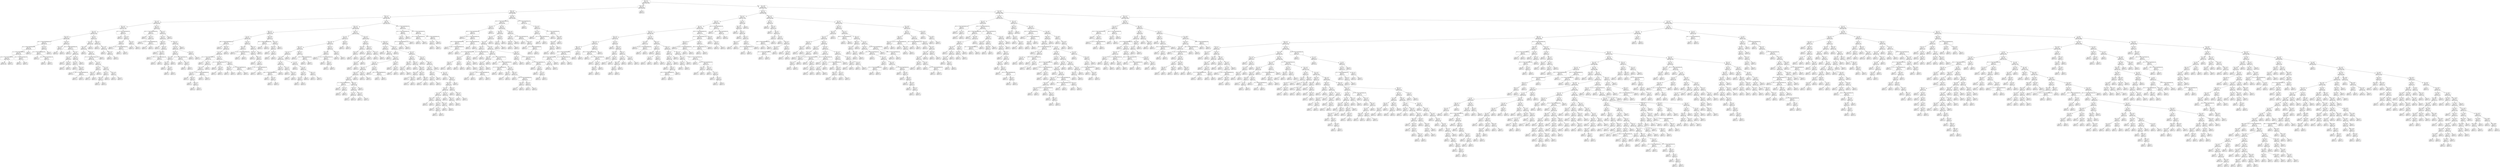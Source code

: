 digraph Tree {
node [shape=box, style="rounded", color="black", fontname=helvetica] ;
edge [fontname=helvetica] ;
0 [label="55 <= -1.7\ngini = 0.5\nsamples = 3357\nvalue = [2625, 2607]"] ;
1 [label="399 <= 25.4\ngini = 0.5\nsamples = 670\nvalue = [558, 495]"] ;
0 -> 1 [labeldistance=2.5, labelangle=45, headlabel="True"] ;
2 [label="368 <= 0.6\ngini = 0.5\nsamples = 666\nvalue = [558, 490]"] ;
1 -> 2 ;
3 [label="380 <= -4.1\ngini = 0.5\nsamples = 526\nvalue = [423, 402]"] ;
2 -> 3 ;
4 [label="347 <= -4.6\ngini = 0.5\nsamples = 220\nvalue = [160, 182]"] ;
3 -> 4 ;
5 [label="391 <= -4.7\ngini = 0.5\nsamples = 172\nvalue = [137, 130]"] ;
4 -> 5 ;
6 [label="214 <= -5.3\ngini = 0.5\nsamples = 159\nvalue = [122, 126]"] ;
5 -> 6 ;
7 [label="361 <= -5.9\ngini = 0.5\nsamples = 116\nvalue = [95, 84]"] ;
6 -> 7 ;
8 [label="143 <= -1.7014117331926443e+38\ngini = 0.5\nsamples = 92\nvalue = [66, 70]"] ;
7 -> 8 ;
9 [label="30 <= -1.7014117331926443e+38\ngini = 0.5\nsamples = 84\nvalue = [62, 62]"] ;
8 -> 9 ;
10 [label="3 <= -1.7014117331926443e+38\ngini = 0.5\nsamples = 83\nvalue = [61, 62]"] ;
9 -> 10 ;
11 [label="58 <= -1.7014117331926443e+38\ngini = 0.5\nsamples = 80\nvalue = [58, 61]"] ;
10 -> 11 ;
12 [label="gini = 0.5\nsamples = 78\nvalue = [57, 59]"] ;
11 -> 12 ;
13 [label="gini = 0.4\nsamples = 2\nvalue = [1, 2]"] ;
11 -> 13 ;
14 [label="88 <= -1.7014117331926443e+38\ngini = 0.4\nsamples = 3\nvalue = [3, 1]"] ;
10 -> 14 ;
15 [label="gini = 0.0\nsamples = 1\nvalue = [2, 0]"] ;
14 -> 15 ;
16 [label="gini = 0.5\nsamples = 2\nvalue = [1, 1]"] ;
14 -> 16 ;
17 [label="gini = 0.0\nsamples = 1\nvalue = [1, 0]"] ;
9 -> 17 ;
18 [label="207 <= -5.3\ngini = 0.4\nsamples = 8\nvalue = [4, 8]"] ;
8 -> 18 ;
19 [label="46 <= -1.7014117331926443e+38\ngini = 0.5\nsamples = 7\nvalue = [4, 7]"] ;
18 -> 19 ;
20 [label="gini = 0.5\nsamples = 3\nvalue = [2, 3]"] ;
19 -> 20 ;
21 [label="36 <= -1.7014117331926443e+38\ngini = 0.4\nsamples = 4\nvalue = [2, 4]"] ;
19 -> 21 ;
22 [label="gini = 0.4\nsamples = 2\nvalue = [1, 2]"] ;
21 -> 22 ;
23 [label="gini = 0.4\nsamples = 2\nvalue = [1, 2]"] ;
21 -> 23 ;
24 [label="gini = 0.0\nsamples = 1\nvalue = [0, 1]"] ;
18 -> 24 ;
25 [label="275 <= -5.8\ngini = 0.4\nsamples = 24\nvalue = [29, 14]"] ;
7 -> 25 ;
26 [label="374 <= -4.9\ngini = 0.2\nsamples = 7\nvalue = [10, 1]"] ;
25 -> 26 ;
27 [label="gini = 0.0\nsamples = 5\nvalue = [6, 0]"] ;
26 -> 27 ;
28 [label="gini = 0.3\nsamples = 2\nvalue = [4, 1]"] ;
26 -> 28 ;
29 [label="344 <= -1.7014117331926443e+38\ngini = 0.5\nsamples = 17\nvalue = [19, 13]"] ;
25 -> 29 ;
30 [label="gini = 0.0\nsamples = 1\nvalue = [0, 1]"] ;
29 -> 30 ;
31 [label="73 <= -5.6\ngini = 0.5\nsamples = 16\nvalue = [19, 12]"] ;
29 -> 31 ;
32 [label="202 <= -5.7\ngini = 0.4\nsamples = 6\nvalue = [10, 4]"] ;
31 -> 32 ;
33 [label="gini = 0.4\nsamples = 2\nvalue = [4, 2]"] ;
32 -> 33 ;
34 [label="123 <= -2.4\ngini = 0.4\nsamples = 4\nvalue = [6, 2]"] ;
32 -> 34 ;
35 [label="gini = 0.4\nsamples = 2\nvalue = [3, 1]"] ;
34 -> 35 ;
36 [label="gini = 0.4\nsamples = 2\nvalue = [3, 1]"] ;
34 -> 36 ;
37 [label="129 <= -5.2\ngini = 0.5\nsamples = 10\nvalue = [9, 8]"] ;
31 -> 37 ;
38 [label="222 <= -5.2\ngini = 0.5\nsamples = 8\nvalue = [7, 7]"] ;
37 -> 38 ;
39 [label="gini = 0.5\nsamples = 2\nvalue = [1, 1]"] ;
38 -> 39 ;
40 [label="341 <= -5.0\ngini = 0.5\nsamples = 6\nvalue = [6, 6]"] ;
38 -> 40 ;
41 [label="gini = 0.5\nsamples = 2\nvalue = [3, 3]"] ;
40 -> 41 ;
42 [label="208 <= -1.7014117331926443e+38\ngini = 0.5\nsamples = 4\nvalue = [3, 3]"] ;
40 -> 42 ;
43 [label="gini = 0.5\nsamples = 2\nvalue = [2, 2]"] ;
42 -> 43 ;
44 [label="gini = 0.5\nsamples = 2\nvalue = [1, 1]"] ;
42 -> 44 ;
45 [label="gini = 0.4\nsamples = 2\nvalue = [2, 1]"] ;
37 -> 45 ;
46 [label="63 <= -4.7\ngini = 0.5\nsamples = 43\nvalue = [27, 42]"] ;
6 -> 46 ;
47 [label="24 <= -4.7\ngini = 0.4\nsamples = 25\nvalue = [13, 28]"] ;
46 -> 47 ;
48 [label="229 <= -5.6\ngini = 0.5\nsamples = 21\nvalue = [13, 19]"] ;
47 -> 48 ;
49 [label="gini = 0.0\nsamples = 2\nvalue = [2, 0]"] ;
48 -> 49 ;
50 [label="259 <= -4.7\ngini = 0.5\nsamples = 19\nvalue = [11, 19]"] ;
48 -> 50 ;
51 [label="122 <= -1.7014117331926443e+38\ngini = 0.5\nsamples = 18\nvalue = [10, 19]"] ;
50 -> 51 ;
52 [label="gini = 0.0\nsamples = 1\nvalue = [1, 0]"] ;
51 -> 52 ;
53 [label="76 <= -5.1\ngini = 0.4\nsamples = 17\nvalue = [9, 19]"] ;
51 -> 53 ;
54 [label="333 <= -5.2\ngini = 0.3\nsamples = 7\nvalue = [2, 9]"] ;
53 -> 54 ;
55 [label="299 <= -5.1\ngini = 0.4\nsamples = 4\nvalue = [2, 4]"] ;
54 -> 55 ;
56 [label="gini = 0.4\nsamples = 2\nvalue = [1, 3]"] ;
55 -> 56 ;
57 [label="gini = 0.5\nsamples = 2\nvalue = [1, 1]"] ;
55 -> 57 ;
58 [label="gini = 0.0\nsamples = 3\nvalue = [0, 5]"] ;
54 -> 58 ;
59 [label="63 <= -4.9\ngini = 0.5\nsamples = 10\nvalue = [7, 10]"] ;
53 -> 59 ;
60 [label="224 <= -1.7\ngini = 0.5\nsamples = 6\nvalue = [4, 7]"] ;
59 -> 60 ;
61 [label="149 <= -4.7\ngini = 0.4\nsamples = 4\nvalue = [2, 4]"] ;
60 -> 61 ;
62 [label="gini = 0.4\nsamples = 2\nvalue = [1, 2]"] ;
61 -> 62 ;
63 [label="gini = 0.4\nsamples = 2\nvalue = [1, 2]"] ;
61 -> 63 ;
64 [label="gini = 0.5\nsamples = 2\nvalue = [2, 3]"] ;
60 -> 64 ;
65 [label="226 <= -4.8\ngini = 0.5\nsamples = 4\nvalue = [3, 3]"] ;
59 -> 65 ;
66 [label="gini = 0.5\nsamples = 2\nvalue = [2, 2]"] ;
65 -> 66 ;
67 [label="gini = 0.5\nsamples = 2\nvalue = [1, 1]"] ;
65 -> 67 ;
68 [label="gini = 0.0\nsamples = 1\nvalue = [1, 0]"] ;
50 -> 68 ;
69 [label="gini = 0.0\nsamples = 4\nvalue = [0, 9]"] ;
47 -> 69 ;
70 [label="326 <= -5.1\ngini = 0.5\nsamples = 18\nvalue = [14, 14]"] ;
46 -> 70 ;
71 [label="gini = 0.4\nsamples = 3\nvalue = [2, 4]"] ;
70 -> 71 ;
72 [label="217 <= -4.8\ngini = 0.5\nsamples = 15\nvalue = [12, 10]"] ;
70 -> 72 ;
73 [label="gini = 0.4\nsamples = 2\nvalue = [2, 1]"] ;
72 -> 73 ;
74 [label="205 <= -5.0\ngini = 0.5\nsamples = 13\nvalue = [10, 9]"] ;
72 -> 74 ;
75 [label="gini = 0.5\nsamples = 9\nvalue = [8, 7]"] ;
74 -> 75 ;
76 [label="gini = 0.5\nsamples = 4\nvalue = [2, 2]"] ;
74 -> 76 ;
77 [label="201 <= -1.7014117331926443e+38\ngini = 0.3\nsamples = 13\nvalue = [15, 4]"] ;
5 -> 77 ;
78 [label="gini = 0.0\nsamples = 4\nvalue = [6, 0]"] ;
77 -> 78 ;
79 [label="172 <= -4.5\ngini = 0.4\nsamples = 9\nvalue = [9, 4]"] ;
77 -> 79 ;
80 [label="160 <= -4.7\ngini = 0.5\nsamples = 6\nvalue = [4, 3]"] ;
79 -> 80 ;
81 [label="gini = 0.4\nsamples = 2\nvalue = [2, 1]"] ;
80 -> 81 ;
82 [label="34 <= -1.7014117331926443e+38\ngini = 0.5\nsamples = 4\nvalue = [2, 2]"] ;
80 -> 82 ;
83 [label="gini = 0.5\nsamples = 2\nvalue = [1, 1]"] ;
82 -> 83 ;
84 [label="gini = 0.5\nsamples = 2\nvalue = [1, 1]"] ;
82 -> 84 ;
85 [label="76 <= -4.6\ngini = 0.3\nsamples = 3\nvalue = [5, 1]"] ;
79 -> 85 ;
86 [label="gini = 0.0\nsamples = 1\nvalue = [1, 0]"] ;
85 -> 86 ;
87 [label="gini = 0.3\nsamples = 2\nvalue = [4, 1]"] ;
85 -> 87 ;
88 [label="183 <= -4.3\ngini = 0.4\nsamples = 48\nvalue = [23, 52]"] ;
4 -> 88 ;
89 [label="259 <= -1.7014117331926443e+38\ngini = 0.2\nsamples = 17\nvalue = [3, 25]"] ;
88 -> 89 ;
90 [label="gini = 0.5\nsamples = 2\nvalue = [1, 1]"] ;
89 -> 90 ;
91 [label="182 <= -3.1\ngini = 0.1\nsamples = 15\nvalue = [2, 24]"] ;
89 -> 91 ;
92 [label="gini = 0.0\nsamples = 8\nvalue = [0, 14]"] ;
91 -> 92 ;
93 [label="90 <= -1.7014117331926443e+38\ngini = 0.3\nsamples = 7\nvalue = [2, 10]"] ;
91 -> 93 ;
94 [label="gini = 0.3\nsamples = 4\nvalue = [1, 5]"] ;
93 -> 94 ;
95 [label="gini = 0.3\nsamples = 3\nvalue = [1, 5]"] ;
93 -> 95 ;
96 [label="129 <= -1.6\ngini = 0.5\nsamples = 31\nvalue = [20, 27]"] ;
88 -> 96 ;
97 [label="297 <= -4.3\ngini = 0.5\nsamples = 29\nvalue = [20, 23]"] ;
96 -> 97 ;
98 [label="249 <= -4.5\ngini = 0.5\nsamples = 10\nvalue = [10, 7]"] ;
97 -> 98 ;
99 [label="gini = 0.0\nsamples = 1\nvalue = [0, 1]"] ;
98 -> 99 ;
100 [label="334 <= -4.5\ngini = 0.5\nsamples = 9\nvalue = [10, 6]"] ;
98 -> 100 ;
101 [label="gini = 0.4\nsamples = 3\nvalue = [3, 1]"] ;
100 -> 101 ;
102 [label="200 <= -3.0\ngini = 0.5\nsamples = 6\nvalue = [7, 5]"] ;
100 -> 102 ;
103 [label="gini = 0.5\nsamples = 2\nvalue = [1, 1]"] ;
102 -> 103 ;
104 [label="259 <= -1.7014117331926443e+38\ngini = 0.5\nsamples = 4\nvalue = [6, 4]"] ;
102 -> 104 ;
105 [label="gini = 0.5\nsamples = 2\nvalue = [3, 2]"] ;
104 -> 105 ;
106 [label="gini = 0.5\nsamples = 2\nvalue = [3, 2]"] ;
104 -> 106 ;
107 [label="363 <= -3.7\ngini = 0.5\nsamples = 19\nvalue = [10, 16]"] ;
97 -> 107 ;
108 [label="170 <= -4.0\ngini = 0.5\nsamples = 18\nvalue = [9, 16]"] ;
107 -> 108 ;
109 [label="266 <= -4.2\ngini = 0.5\nsamples = 14\nvalue = [8, 12]"] ;
108 -> 109 ;
110 [label="276 <= -3.9\ngini = 0.5\nsamples = 8\nvalue = [5, 9]"] ;
109 -> 110 ;
111 [label="178 <= -4.1\ngini = 0.4\nsamples = 6\nvalue = [3, 6]"] ;
110 -> 111 ;
112 [label="gini = 0.4\nsamples = 2\nvalue = [1, 2]"] ;
111 -> 112 ;
113 [label="57 <= -4.4\ngini = 0.4\nsamples = 4\nvalue = [2, 4]"] ;
111 -> 113 ;
114 [label="gini = 0.4\nsamples = 2\nvalue = [1, 2]"] ;
113 -> 114 ;
115 [label="gini = 0.4\nsamples = 2\nvalue = [1, 2]"] ;
113 -> 115 ;
116 [label="gini = 0.5\nsamples = 2\nvalue = [2, 3]"] ;
110 -> 116 ;
117 [label="213 <= -1.7014117331926443e+38\ngini = 0.5\nsamples = 6\nvalue = [3, 3]"] ;
109 -> 117 ;
118 [label="gini = 0.5\nsamples = 2\nvalue = [1, 1]"] ;
117 -> 118 ;
119 [label="263 <= -4.4\ngini = 0.5\nsamples = 4\nvalue = [2, 2]"] ;
117 -> 119 ;
120 [label="gini = 0.5\nsamples = 2\nvalue = [1, 1]"] ;
119 -> 120 ;
121 [label="gini = 0.5\nsamples = 2\nvalue = [1, 1]"] ;
119 -> 121 ;
122 [label="93 <= -3.1\ngini = 0.3\nsamples = 4\nvalue = [1, 4]"] ;
108 -> 122 ;
123 [label="gini = 0.0\nsamples = 2\nvalue = [0, 2]"] ;
122 -> 123 ;
124 [label="gini = 0.4\nsamples = 2\nvalue = [1, 2]"] ;
122 -> 124 ;
125 [label="gini = 0.0\nsamples = 1\nvalue = [1, 0]"] ;
107 -> 125 ;
126 [label="gini = 0.0\nsamples = 2\nvalue = [0, 4]"] ;
96 -> 126 ;
127 [label="98 <= 0.5\ngini = 0.5\nsamples = 306\nvalue = [263, 220]"] ;
3 -> 127 ;
128 [label="396 <= -3.6\ngini = 0.5\nsamples = 282\nvalue = [248, 194]"] ;
127 -> 128 ;
129 [label="168 <= -1.3\ngini = 0.5\nsamples = 68\nvalue = [74, 41]"] ;
128 -> 129 ;
130 [label="76 <= -4.1\ngini = 0.5\nsamples = 54\nvalue = [52, 36]"] ;
129 -> 130 ;
131 [label="365 <= -1.7014117331926443e+38\ngini = 0.5\nsamples = 34\nvalue = [30, 27]"] ;
130 -> 131 ;
132 [label="gini = 0.0\nsamples = 4\nvalue = [0, 5]"] ;
131 -> 132 ;
133 [label="386 <= -0.0\ngini = 0.5\nsamples = 30\nvalue = [30, 22]"] ;
131 -> 133 ;
134 [label="74 <= -4.1\ngini = 0.5\nsamples = 28\nvalue = [26, 22]"] ;
133 -> 134 ;
135 [label="231 <= -1.7014117331926443e+38\ngini = 0.5\nsamples = 14\nvalue = [11, 13]"] ;
134 -> 135 ;
136 [label="gini = 0.0\nsamples = 1\nvalue = [1, 0]"] ;
135 -> 136 ;
137 [label="359 <= -3.3\ngini = 0.5\nsamples = 13\nvalue = [10, 13]"] ;
135 -> 137 ;
138 [label="103 <= -3.9\ngini = 0.5\nsamples = 12\nvalue = [10, 12]"] ;
137 -> 138 ;
139 [label="61 <= -4.6\ngini = 0.5\nsamples = 8\nvalue = [7, 7]"] ;
138 -> 139 ;
140 [label="gini = 0.5\nsamples = 2\nvalue = [1, 1]"] ;
139 -> 140 ;
141 [label="266 <= -4.1\ngini = 0.5\nsamples = 6\nvalue = [6, 6]"] ;
139 -> 141 ;
142 [label="gini = 0.5\nsamples = 2\nvalue = [2, 2]"] ;
141 -> 142 ;
143 [label="378 <= -3.7\ngini = 0.5\nsamples = 4\nvalue = [4, 4]"] ;
141 -> 143 ;
144 [label="gini = 0.5\nsamples = 2\nvalue = [3, 3]"] ;
143 -> 144 ;
145 [label="gini = 0.5\nsamples = 2\nvalue = [1, 1]"] ;
143 -> 145 ;
146 [label="279 <= -1.7014117331926443e+38\ngini = 0.5\nsamples = 4\nvalue = [3, 5]"] ;
138 -> 146 ;
147 [label="gini = 0.4\nsamples = 2\nvalue = [1, 2]"] ;
146 -> 147 ;
148 [label="gini = 0.5\nsamples = 2\nvalue = [2, 3]"] ;
146 -> 148 ;
149 [label="gini = 0.0\nsamples = 1\nvalue = [0, 1]"] ;
137 -> 149 ;
150 [label="347 <= -4.2\ngini = 0.5\nsamples = 14\nvalue = [15, 9]"] ;
134 -> 150 ;
151 [label="231 <= -1.7014117331926443e+38\ngini = 0.4\nsamples = 6\nvalue = [7, 3]"] ;
150 -> 151 ;
152 [label="gini = 0.4\nsamples = 2\nvalue = [3, 1]"] ;
151 -> 152 ;
153 [label="162 <= -3.8\ngini = 0.4\nsamples = 4\nvalue = [4, 2]"] ;
151 -> 153 ;
154 [label="gini = 0.4\nsamples = 2\nvalue = [2, 1]"] ;
153 -> 154 ;
155 [label="gini = 0.4\nsamples = 2\nvalue = [2, 1]"] ;
153 -> 155 ;
156 [label="303 <= -3.5\ngini = 0.5\nsamples = 8\nvalue = [8, 6]"] ;
150 -> 156 ;
157 [label="289 <= -3.9\ngini = 0.5\nsamples = 4\nvalue = [2, 2]"] ;
156 -> 157 ;
158 [label="gini = 0.5\nsamples = 2\nvalue = [1, 1]"] ;
157 -> 158 ;
159 [label="gini = 0.5\nsamples = 2\nvalue = [1, 1]"] ;
157 -> 159 ;
160 [label="97 <= -1.7014117331926443e+38\ngini = 0.5\nsamples = 4\nvalue = [6, 4]"] ;
156 -> 160 ;
161 [label="gini = 0.5\nsamples = 2\nvalue = [3, 2]"] ;
160 -> 161 ;
162 [label="gini = 0.5\nsamples = 2\nvalue = [3, 2]"] ;
160 -> 162 ;
163 [label="gini = 0.0\nsamples = 2\nvalue = [4, 0]"] ;
133 -> 163 ;
164 [label="92 <= -3.9\ngini = 0.4\nsamples = 20\nvalue = [22, 9]"] ;
130 -> 164 ;
165 [label="260 <= -3.6\ngini = 0.3\nsamples = 8\nvalue = [11, 2]"] ;
164 -> 165 ;
166 [label="gini = 0.0\nsamples = 4\nvalue = [7, 0]"] ;
165 -> 166 ;
167 [label="86 <= -1.7014117331926443e+38\ngini = 0.4\nsamples = 4\nvalue = [4, 2]"] ;
165 -> 167 ;
168 [label="gini = 0.4\nsamples = 2\nvalue = [2, 1]"] ;
167 -> 168 ;
169 [label="gini = 0.4\nsamples = 2\nvalue = [2, 1]"] ;
167 -> 169 ;
170 [label="269 <= -3.7\ngini = 0.5\nsamples = 12\nvalue = [11, 7]"] ;
164 -> 170 ;
171 [label="108 <= -4.0\ngini = 0.5\nsamples = 11\nvalue = [8, 7]"] ;
170 -> 171 ;
172 [label="gini = 0.5\nsamples = 3\nvalue = [3, 2]"] ;
171 -> 172 ;
173 [label="358 <= -3.9\ngini = 0.5\nsamples = 8\nvalue = [5, 5]"] ;
171 -> 173 ;
174 [label="gini = 0.5\nsamples = 2\nvalue = [1, 1]"] ;
173 -> 174 ;
175 [label="23 <= -3.7\ngini = 0.5\nsamples = 6\nvalue = [4, 4]"] ;
173 -> 175 ;
176 [label="gini = 0.5\nsamples = 2\nvalue = [1, 1]"] ;
175 -> 176 ;
177 [label="367 <= -1.7014117331926443e+38\ngini = 0.5\nsamples = 4\nvalue = [3, 3]"] ;
175 -> 177 ;
178 [label="gini = 0.5\nsamples = 2\nvalue = [1, 1]"] ;
177 -> 178 ;
179 [label="gini = 0.5\nsamples = 2\nvalue = [2, 2]"] ;
177 -> 179 ;
180 [label="gini = 0.0\nsamples = 1\nvalue = [3, 0]"] ;
170 -> 180 ;
181 [label="218 <= -0.8\ngini = 0.3\nsamples = 14\nvalue = [22, 5]"] ;
129 -> 181 ;
182 [label="106 <= -1.7014117331926443e+38\ngini = 0.2\nsamples = 6\nvalue = [9, 1]"] ;
181 -> 182 ;
183 [label="gini = 0.3\nsamples = 3\nvalue = [4, 1]"] ;
182 -> 183 ;
184 [label="gini = 0.0\nsamples = 3\nvalue = [5, 0]"] ;
182 -> 184 ;
185 [label="275 <= -0.2\ngini = 0.4\nsamples = 8\nvalue = [13, 4]"] ;
181 -> 185 ;
186 [label="259 <= -0.1\ngini = 0.4\nsamples = 6\nvalue = [9, 3]"] ;
185 -> 186 ;
187 [label="gini = 0.4\nsamples = 2\nvalue = [3, 1]"] ;
186 -> 187 ;
188 [label="50 <= -1.5\ngini = 0.4\nsamples = 4\nvalue = [6, 2]"] ;
186 -> 188 ;
189 [label="gini = 0.4\nsamples = 2\nvalue = [3, 1]"] ;
188 -> 189 ;
190 [label="gini = 0.4\nsamples = 2\nvalue = [3, 1]"] ;
188 -> 190 ;
191 [label="gini = 0.3\nsamples = 2\nvalue = [4, 1]"] ;
185 -> 191 ;
192 [label="216 <= -2.7\ngini = 0.5\nsamples = 214\nvalue = [174, 153]"] ;
128 -> 192 ;
193 [label="61 <= -0.1\ngini = 0.5\nsamples = 70\nvalue = [43, 57]"] ;
192 -> 193 ;
194 [label="376 <= -0.9\ngini = 0.5\nsamples = 65\nvalue = [42, 51]"] ;
193 -> 194 ;
195 [label="145 <= -2.9\ngini = 0.5\nsamples = 51\nvalue = [28, 45]"] ;
194 -> 195 ;
196 [label="110 <= -3.0\ngini = 0.5\nsamples = 42\nvalue = [26, 31]"] ;
195 -> 196 ;
197 [label="171 <= -3.9\ngini = 0.5\nsamples = 40\nvalue = [23, 30]"] ;
196 -> 197 ;
198 [label="25 <= -4.0\ngini = 0.5\nsamples = 20\nvalue = [14, 13]"] ;
197 -> 198 ;
199 [label="335 <= -3.1\ngini = 0.5\nsamples = 12\nvalue = [7, 9]"] ;
198 -> 199 ;
200 [label="384 <= -1.7014117331926443e+38\ngini = 0.5\nsamples = 6\nvalue = [3, 3]"] ;
199 -> 200 ;
201 [label="gini = 0.5\nsamples = 2\nvalue = [1, 1]"] ;
200 -> 201 ;
202 [label="84 <= -4.3\ngini = 0.5\nsamples = 4\nvalue = [2, 2]"] ;
200 -> 202 ;
203 [label="gini = 0.5\nsamples = 2\nvalue = [1, 1]"] ;
202 -> 203 ;
204 [label="gini = 0.5\nsamples = 2\nvalue = [1, 1]"] ;
202 -> 204 ;
205 [label="gini = 0.5\nsamples = 6\nvalue = [4, 6]"] ;
199 -> 205 ;
206 [label="60 <= -3.9\ngini = 0.5\nsamples = 8\nvalue = [7, 4]"] ;
198 -> 206 ;
207 [label="gini = 0.0\nsamples = 1\nvalue = [1, 0]"] ;
206 -> 207 ;
208 [label="210 <= -3.4\ngini = 0.5\nsamples = 7\nvalue = [6, 4]"] ;
206 -> 208 ;
209 [label="gini = 0.5\nsamples = 3\nvalue = [3, 2]"] ;
208 -> 209 ;
210 [label="gini = 0.5\nsamples = 4\nvalue = [3, 2]"] ;
208 -> 210 ;
211 [label="5 <= -3.5\ngini = 0.5\nsamples = 20\nvalue = [9, 17]"] ;
197 -> 211 ;
212 [label="gini = 0.0\nsamples = 3\nvalue = [0, 5]"] ;
211 -> 212 ;
213 [label="35 <= -4.0\ngini = 0.5\nsamples = 17\nvalue = [9, 12]"] ;
211 -> 213 ;
214 [label="375 <= -2.3\ngini = 0.5\nsamples = 12\nvalue = [7, 8]"] ;
213 -> 214 ;
215 [label="15 <= -2.1\ngini = 0.5\nsamples = 5\nvalue = [3, 3]"] ;
214 -> 215 ;
216 [label="gini = 0.5\nsamples = 2\nvalue = [1, 1]"] ;
215 -> 216 ;
217 [label="gini = 0.5\nsamples = 3\nvalue = [2, 2]"] ;
215 -> 217 ;
218 [label="gini = 0.5\nsamples = 7\nvalue = [4, 5]"] ;
214 -> 218 ;
219 [label="338 <= -2.2\ngini = 0.4\nsamples = 5\nvalue = [2, 4]"] ;
213 -> 219 ;
220 [label="gini = 0.4\nsamples = 3\nvalue = [1, 2]"] ;
219 -> 220 ;
221 [label="gini = 0.4\nsamples = 2\nvalue = [1, 2]"] ;
219 -> 221 ;
222 [label="gini = 0.4\nsamples = 2\nvalue = [3, 1]"] ;
196 -> 222 ;
223 [label="286 <= -2.5\ngini = 0.2\nsamples = 9\nvalue = [2, 14]"] ;
195 -> 223 ;
224 [label="gini = 0.0\nsamples = 5\nvalue = [0, 11]"] ;
223 -> 224 ;
225 [label="118 <= -1.7014117331926443e+38\ngini = 0.5\nsamples = 4\nvalue = [2, 3]"] ;
223 -> 225 ;
226 [label="gini = 0.5\nsamples = 2\nvalue = [1, 1]"] ;
225 -> 226 ;
227 [label="gini = 0.4\nsamples = 2\nvalue = [1, 2]"] ;
225 -> 227 ;
228 [label="346 <= -1.4\ngini = 0.4\nsamples = 14\nvalue = [14, 6]"] ;
194 -> 228 ;
229 [label="374 <= -0.5\ngini = 0.5\nsamples = 8\nvalue = [6, 5]"] ;
228 -> 229 ;
230 [label="gini = 0.4\nsamples = 2\nvalue = [2, 1]"] ;
229 -> 230 ;
231 [label="114 <= -1.7014117331926443e+38\ngini = 0.5\nsamples = 6\nvalue = [4, 4]"] ;
229 -> 231 ;
232 [label="gini = 0.5\nsamples = 2\nvalue = [1, 1]"] ;
231 -> 232 ;
233 [label="393 <= 1.1\ngini = 0.5\nsamples = 4\nvalue = [3, 3]"] ;
231 -> 233 ;
234 [label="gini = 0.5\nsamples = 2\nvalue = [2, 2]"] ;
233 -> 234 ;
235 [label="gini = 0.5\nsamples = 2\nvalue = [1, 1]"] ;
233 -> 235 ;
236 [label="387 <= -0.3\ngini = 0.2\nsamples = 6\nvalue = [8, 1]"] ;
228 -> 236 ;
237 [label="gini = 0.0\nsamples = 4\nvalue = [7, 0]"] ;
236 -> 237 ;
238 [label="gini = 0.5\nsamples = 2\nvalue = [1, 1]"] ;
236 -> 238 ;
239 [label="230 <= 0.7\ngini = 0.2\nsamples = 5\nvalue = [1, 6]"] ;
193 -> 239 ;
240 [label="gini = 0.0\nsamples = 2\nvalue = [0, 3]"] ;
239 -> 240 ;
241 [label="gini = 0.4\nsamples = 3\nvalue = [1, 3]"] ;
239 -> 241 ;
242 [label="313 <= -2.6\ngini = 0.5\nsamples = 144\nvalue = [131, 96]"] ;
192 -> 242 ;
243 [label="66 <= -2.5\ngini = 0.3\nsamples = 23\nvalue = [33, 8]"] ;
242 -> 243 ;
244 [label="102 <= -2.7\ngini = 0.1\nsamples = 7\nvalue = [15, 1]"] ;
243 -> 244 ;
245 [label="250 <= -2.9\ngini = 0.3\nsamples = 3\nvalue = [5, 1]"] ;
244 -> 245 ;
246 [label="gini = 0.0\nsamples = 1\nvalue = [1, 0]"] ;
245 -> 246 ;
247 [label="gini = 0.3\nsamples = 2\nvalue = [4, 1]"] ;
245 -> 247 ;
248 [label="gini = 0.0\nsamples = 4\nvalue = [10, 0]"] ;
244 -> 248 ;
249 [label="203 <= -1.7\ngini = 0.4\nsamples = 16\nvalue = [18, 7]"] ;
243 -> 249 ;
250 [label="369 <= -1.4\ngini = 0.4\nsamples = 12\nvalue = [12, 6]"] ;
249 -> 250 ;
251 [label="247 <= -1.6\ngini = 0.4\nsamples = 10\nvalue = [11, 5]"] ;
250 -> 251 ;
252 [label="35 <= -2.3\ngini = 0.4\nsamples = 4\nvalue = [4, 2]"] ;
251 -> 252 ;
253 [label="gini = 0.4\nsamples = 2\nvalue = [2, 1]"] ;
252 -> 253 ;
254 [label="gini = 0.4\nsamples = 2\nvalue = [2, 1]"] ;
252 -> 254 ;
255 [label="gini = 0.4\nsamples = 6\nvalue = [7, 3]"] ;
251 -> 255 ;
256 [label="gini = 0.5\nsamples = 2\nvalue = [1, 1]"] ;
250 -> 256 ;
257 [label="175 <= -0.7\ngini = 0.2\nsamples = 4\nvalue = [6, 1]"] ;
249 -> 257 ;
258 [label="gini = 0.3\nsamples = 3\nvalue = [5, 1]"] ;
257 -> 258 ;
259 [label="gini = 0.0\nsamples = 1\nvalue = [1, 0]"] ;
257 -> 259 ;
260 [label="183 <= -2.0\ngini = 0.5\nsamples = 121\nvalue = [98, 88]"] ;
242 -> 260 ;
261 [label="273 <= -2.6\ngini = 0.5\nsamples = 47\nvalue = [29, 43]"] ;
260 -> 261 ;
262 [label="gini = 0.0\nsamples = 2\nvalue = [2, 0]"] ;
261 -> 262 ;
263 [label="391 <= -2.7\ngini = 0.5\nsamples = 45\nvalue = [27, 43]"] ;
261 -> 263 ;
264 [label="gini = 0.0\nsamples = 2\nvalue = [0, 4]"] ;
263 -> 264 ;
265 [label="147 <= -1.8\ngini = 0.5\nsamples = 43\nvalue = [27, 39]"] ;
263 -> 265 ;
266 [label="92 <= -1.9\ngini = 0.5\nsamples = 36\nvalue = [25, 32]"] ;
265 -> 266 ;
267 [label="244 <= -2.0\ngini = 0.5\nsamples = 30\nvalue = [19, 29]"] ;
266 -> 267 ;
268 [label="148 <= -1.9\ngini = 0.5\nsamples = 25\nvalue = [18, 23]"] ;
267 -> 268 ;
269 [label="50 <= -2.2\ngini = 0.5\nsamples = 24\nvalue = [17, 23]"] ;
268 -> 269 ;
270 [label="0 <= -1.7014117331926443e+38\ngini = 0.5\nsamples = 6\nvalue = [5, 5]"] ;
269 -> 270 ;
271 [label="gini = 0.5\nsamples = 2\nvalue = [1, 1]"] ;
270 -> 271 ;
272 [label="174 <= -1.3\ngini = 0.5\nsamples = 4\nvalue = [4, 4]"] ;
270 -> 272 ;
273 [label="gini = 0.5\nsamples = 2\nvalue = [2, 2]"] ;
272 -> 273 ;
274 [label="gini = 0.5\nsamples = 2\nvalue = [2, 2]"] ;
272 -> 274 ;
275 [label="346 <= -2.1\ngini = 0.5\nsamples = 18\nvalue = [12, 18]"] ;
269 -> 275 ;
276 [label="326 <= -2.3\ngini = 0.5\nsamples = 16\nvalue = [10, 16]"] ;
275 -> 276 ;
277 [label="94 <= -1.9\ngini = 0.5\nsamples = 12\nvalue = [8, 12]"] ;
276 -> 277 ;
278 [label="gini = 0.5\nsamples = 2\nvalue = [2, 3]"] ;
277 -> 278 ;
279 [label="gini = 0.5\nsamples = 10\nvalue = [6, 9]"] ;
277 -> 279 ;
280 [label="334 <= -2.4\ngini = 0.4\nsamples = 4\nvalue = [2, 4]"] ;
276 -> 280 ;
281 [label="gini = 0.4\nsamples = 2\nvalue = [1, 2]"] ;
280 -> 281 ;
282 [label="gini = 0.4\nsamples = 2\nvalue = [1, 2]"] ;
280 -> 282 ;
283 [label="gini = 0.5\nsamples = 2\nvalue = [2, 2]"] ;
275 -> 283 ;
284 [label="gini = 0.0\nsamples = 1\nvalue = [1, 0]"] ;
268 -> 284 ;
285 [label="131 <= -1.7\ngini = 0.2\nsamples = 5\nvalue = [1, 6]"] ;
267 -> 285 ;
286 [label="gini = 0.0\nsamples = 3\nvalue = [0, 4]"] ;
285 -> 286 ;
287 [label="gini = 0.4\nsamples = 2\nvalue = [1, 2]"] ;
285 -> 287 ;
288 [label="93 <= -1.9\ngini = 0.4\nsamples = 6\nvalue = [6, 3]"] ;
266 -> 288 ;
289 [label="gini = 0.4\nsamples = 2\nvalue = [2, 1]"] ;
288 -> 289 ;
290 [label="89 <= -1.7014117331926443e+38\ngini = 0.4\nsamples = 4\nvalue = [4, 2]"] ;
288 -> 290 ;
291 [label="gini = 0.4\nsamples = 2\nvalue = [2, 1]"] ;
290 -> 291 ;
292 [label="gini = 0.4\nsamples = 2\nvalue = [2, 1]"] ;
290 -> 292 ;
293 [label="317 <= -0.9\ngini = 0.3\nsamples = 7\nvalue = [2, 7]"] ;
265 -> 293 ;
294 [label="gini = 0.0\nsamples = 3\nvalue = [0, 3]"] ;
293 -> 294 ;
295 [label="94 <= -0.5\ngini = 0.4\nsamples = 4\nvalue = [2, 4]"] ;
293 -> 295 ;
296 [label="gini = 0.4\nsamples = 2\nvalue = [1, 2]"] ;
295 -> 296 ;
297 [label="gini = 0.4\nsamples = 2\nvalue = [1, 2]"] ;
295 -> 297 ;
298 [label="248 <= -2.2\ngini = 0.5\nsamples = 74\nvalue = [69, 45]"] ;
260 -> 298 ;
299 [label="gini = 0.0\nsamples = 2\nvalue = [0, 4]"] ;
298 -> 299 ;
300 [label="78 <= -2.0\ngini = 0.5\nsamples = 72\nvalue = [69, 41]"] ;
298 -> 300 ;
301 [label="181 <= -1.9\ngini = 0.5\nsamples = 20\nvalue = [13, 14]"] ;
300 -> 301 ;
302 [label="180 <= -2.5\ngini = 0.4\nsamples = 7\nvalue = [2, 6]"] ;
301 -> 302 ;
303 [label="376 <= -2.1\ngini = 0.5\nsamples = 4\nvalue = [2, 2]"] ;
302 -> 303 ;
304 [label="gini = 0.5\nsamples = 2\nvalue = [1, 1]"] ;
303 -> 304 ;
305 [label="gini = 0.5\nsamples = 2\nvalue = [1, 1]"] ;
303 -> 305 ;
306 [label="gini = 0.0\nsamples = 3\nvalue = [0, 4]"] ;
302 -> 306 ;
307 [label="268 <= -1.9\ngini = 0.5\nsamples = 13\nvalue = [11, 8]"] ;
301 -> 307 ;
308 [label="gini = 0.0\nsamples = 1\nvalue = [2, 0]"] ;
307 -> 308 ;
309 [label="369 <= -0.8\ngini = 0.5\nsamples = 12\nvalue = [9, 8]"] ;
307 -> 309 ;
310 [label="396 <= -2.6\ngini = 0.5\nsamples = 6\nvalue = [3, 5]"] ;
309 -> 310 ;
311 [label="gini = 0.5\nsamples = 2\nvalue = [1, 1]"] ;
310 -> 311 ;
312 [label="394 <= -1.5\ngini = 0.4\nsamples = 4\nvalue = [2, 4]"] ;
310 -> 312 ;
313 [label="gini = 0.4\nsamples = 2\nvalue = [1, 2]"] ;
312 -> 313 ;
314 [label="gini = 0.4\nsamples = 2\nvalue = [1, 2]"] ;
312 -> 314 ;
315 [label="364 <= -0.9\ngini = 0.4\nsamples = 6\nvalue = [6, 3]"] ;
309 -> 315 ;
316 [label="gini = 0.0\nsamples = 1\nvalue = [1, 0]"] ;
315 -> 316 ;
317 [label="389 <= 0.0\ngini = 0.5\nsamples = 5\nvalue = [5, 3]"] ;
315 -> 317 ;
318 [label="gini = 0.5\nsamples = 3\nvalue = [3, 2]"] ;
317 -> 318 ;
319 [label="gini = 0.4\nsamples = 2\nvalue = [2, 1]"] ;
317 -> 319 ;
320 [label="310 <= -1.9\ngini = 0.4\nsamples = 52\nvalue = [56, 27]"] ;
300 -> 320 ;
321 [label="gini = 0.0\nsamples = 6\nvalue = [12, 0]"] ;
320 -> 321 ;
322 [label="208 <= 5.9\ngini = 0.5\nsamples = 46\nvalue = [44, 27]"] ;
320 -> 322 ;
323 [label="123 <= -2.0\ngini = 0.5\nsamples = 45\nvalue = [44, 26]"] ;
322 -> 323 ;
324 [label="189 <= -1.6\ngini = 0.3\nsamples = 6\nvalue = [8, 2]"] ;
323 -> 324 ;
325 [label="137 <= -1.9\ngini = 0.3\nsamples = 5\nvalue = [7, 2]"] ;
324 -> 325 ;
326 [label="gini = 0.4\nsamples = 2\nvalue = [3, 1]"] ;
325 -> 326 ;
327 [label="gini = 0.3\nsamples = 3\nvalue = [4, 1]"] ;
325 -> 327 ;
328 [label="gini = 0.0\nsamples = 1\nvalue = [1, 0]"] ;
324 -> 328 ;
329 [label="92 <= -1.9\ngini = 0.5\nsamples = 39\nvalue = [36, 24]"] ;
323 -> 329 ;
330 [label="gini = 0.4\nsamples = 2\nvalue = [1, 2]"] ;
329 -> 330 ;
331 [label="336 <= 3.3\ngini = 0.5\nsamples = 37\nvalue = [35, 22]"] ;
329 -> 331 ;
332 [label="397 <= -1.0\ngini = 0.5\nsamples = 36\nvalue = [34, 22]"] ;
331 -> 332 ;
333 [label="35 <= -1.7\ngini = 0.5\nsamples = 30\nvalue = [31, 19]"] ;
332 -> 333 ;
334 [label="29 <= -1.8\ngini = 0.5\nsamples = 17\nvalue = [18, 13]"] ;
333 -> 334 ;
335 [label="386 <= -1.8\ngini = 0.5\nsamples = 7\nvalue = [8, 5]"] ;
334 -> 335 ;
336 [label="gini = 0.5\nsamples = 5\nvalue = [6, 4]"] ;
335 -> 336 ;
337 [label="gini = 0.4\nsamples = 2\nvalue = [2, 1]"] ;
335 -> 337 ;
338 [label="303 <= -1.7\ngini = 0.5\nsamples = 10\nvalue = [10, 8]"] ;
334 -> 338 ;
339 [label="163 <= -1.8\ngini = 0.5\nsamples = 6\nvalue = [3, 3]"] ;
338 -> 339 ;
340 [label="gini = 0.5\nsamples = 2\nvalue = [1, 1]"] ;
339 -> 340 ;
341 [label="381 <= -1.7\ngini = 0.5\nsamples = 4\nvalue = [2, 2]"] ;
339 -> 341 ;
342 [label="gini = 0.5\nsamples = 2\nvalue = [1, 1]"] ;
341 -> 342 ;
343 [label="gini = 0.5\nsamples = 2\nvalue = [1, 1]"] ;
341 -> 343 ;
344 [label="263 <= -0.9\ngini = 0.5\nsamples = 4\nvalue = [7, 5]"] ;
338 -> 344 ;
345 [label="gini = 0.5\nsamples = 2\nvalue = [3, 2]"] ;
344 -> 345 ;
346 [label="gini = 0.5\nsamples = 2\nvalue = [4, 3]"] ;
344 -> 346 ;
347 [label="281 <= -1.4\ngini = 0.4\nsamples = 13\nvalue = [13, 6]"] ;
333 -> 347 ;
348 [label="gini = 0.0\nsamples = 1\nvalue = [1, 0]"] ;
347 -> 348 ;
349 [label="166 <= -1.2\ngini = 0.4\nsamples = 12\nvalue = [12, 6]"] ;
347 -> 349 ;
350 [label="gini = 0.4\nsamples = 5\nvalue = [4, 2]"] ;
349 -> 350 ;
351 [label="gini = 0.4\nsamples = 7\nvalue = [8, 4]"] ;
349 -> 351 ;
352 [label="245 <= -1.1\ngini = 0.5\nsamples = 6\nvalue = [3, 3]"] ;
332 -> 352 ;
353 [label="gini = 0.5\nsamples = 2\nvalue = [1, 1]"] ;
352 -> 353 ;
354 [label="185 <= -0.7\ngini = 0.5\nsamples = 4\nvalue = [2, 2]"] ;
352 -> 354 ;
355 [label="gini = 0.5\nsamples = 2\nvalue = [1, 1]"] ;
354 -> 355 ;
356 [label="gini = 0.5\nsamples = 2\nvalue = [1, 1]"] ;
354 -> 356 ;
357 [label="gini = 0.0\nsamples = 1\nvalue = [1, 0]"] ;
331 -> 357 ;
358 [label="gini = 0.0\nsamples = 1\nvalue = [0, 1]"] ;
322 -> 358 ;
359 [label="237 <= -1.7014117331926443e+38\ngini = 0.5\nsamples = 24\nvalue = [15, 26]"] ;
127 -> 359 ;
360 [label="38 <= -1.7014117331926443e+38\ngini = 0.5\nsamples = 8\nvalue = [9, 8]"] ;
359 -> 360 ;
361 [label="79 <= 2.1\ngini = 0.5\nsamples = 6\nvalue = [8, 6]"] ;
360 -> 361 ;
362 [label="317 <= -1.7014117331926443e+38\ngini = 0.5\nsamples = 4\nvalue = [7, 5]"] ;
361 -> 362 ;
363 [label="gini = 0.5\nsamples = 2\nvalue = [4, 3]"] ;
362 -> 363 ;
364 [label="gini = 0.5\nsamples = 2\nvalue = [3, 2]"] ;
362 -> 364 ;
365 [label="gini = 0.5\nsamples = 2\nvalue = [1, 1]"] ;
361 -> 365 ;
366 [label="gini = 0.4\nsamples = 2\nvalue = [1, 2]"] ;
360 -> 366 ;
367 [label="36 <= -1.7014117331926443e+38\ngini = 0.4\nsamples = 16\nvalue = [6, 18]"] ;
359 -> 367 ;
368 [label="56 <= -1.7014117331926443e+38\ngini = 0.2\nsamples = 6\nvalue = [1, 9]"] ;
367 -> 368 ;
369 [label="gini = 0.0\nsamples = 2\nvalue = [0, 3]"] ;
368 -> 369 ;
370 [label="gini = 0.2\nsamples = 4\nvalue = [1, 6]"] ;
368 -> 370 ;
371 [label="340 <= -1.7014117331926443e+38\ngini = 0.5\nsamples = 10\nvalue = [5, 9]"] ;
367 -> 371 ;
372 [label="277 <= 0.8\ngini = 0.4\nsamples = 4\nvalue = [2, 4]"] ;
371 -> 372 ;
373 [label="gini = 0.4\nsamples = 2\nvalue = [1, 2]"] ;
372 -> 373 ;
374 [label="gini = 0.4\nsamples = 2\nvalue = [1, 2]"] ;
372 -> 374 ;
375 [label="gini = 0.5\nsamples = 6\nvalue = [3, 5]"] ;
371 -> 375 ;
376 [label="135 <= 9.8\ngini = 0.5\nsamples = 140\nvalue = [135, 88]"] ;
2 -> 376 ;
377 [label="314 <= -1.7014117331926443e+38\ngini = 0.5\nsamples = 119\nvalue = [122, 66]"] ;
376 -> 377 ;
378 [label="16 <= 0.5\ngini = 0.3\nsamples = 16\nvalue = [20, 4]"] ;
377 -> 378 ;
379 [label="328 <= -1.7014117331926443e+38\ngini = 0.4\nsamples = 11\nvalue = [9, 4]"] ;
378 -> 379 ;
380 [label="gini = 0.0\nsamples = 3\nvalue = [4, 0]"] ;
379 -> 380 ;
381 [label="268 <= -1.7014117331926443e+38\ngini = 0.5\nsamples = 8\nvalue = [5, 4]"] ;
379 -> 381 ;
382 [label="305 <= -1.7014117331926443e+38\ngini = 0.5\nsamples = 5\nvalue = [2, 3]"] ;
381 -> 382 ;
383 [label="gini = 0.0\nsamples = 1\nvalue = [0, 1]"] ;
382 -> 383 ;
384 [label="280 <= -1.7014117331926443e+38\ngini = 0.5\nsamples = 4\nvalue = [2, 2]"] ;
382 -> 384 ;
385 [label="gini = 0.5\nsamples = 2\nvalue = [1, 1]"] ;
384 -> 385 ;
386 [label="gini = 0.5\nsamples = 2\nvalue = [1, 1]"] ;
384 -> 386 ;
387 [label="326 <= -1.7014117331926443e+38\ngini = 0.4\nsamples = 3\nvalue = [3, 1]"] ;
381 -> 387 ;
388 [label="gini = 0.4\nsamples = 2\nvalue = [2, 1]"] ;
387 -> 388 ;
389 [label="gini = 0.0\nsamples = 1\nvalue = [1, 0]"] ;
387 -> 389 ;
390 [label="gini = 0.0\nsamples = 5\nvalue = [11, 0]"] ;
378 -> 390 ;
391 [label="240 <= 8.3\ngini = 0.5\nsamples = 103\nvalue = [102, 62]"] ;
377 -> 391 ;
392 [label="236 <= 6.0\ngini = 0.5\nsamples = 85\nvalue = [78, 54]"] ;
391 -> 392 ;
393 [label="347 <= 5.2\ngini = 0.5\nsamples = 76\nvalue = [75, 47]"] ;
392 -> 393 ;
394 [label="247 <= -0.5\ngini = 0.5\nsamples = 72\nvalue = [68, 47]"] ;
393 -> 394 ;
395 [label="322 <= 1.1\ngini = 0.3\nsamples = 17\nvalue = [25, 7]"] ;
394 -> 395 ;
396 [label="57 <= -1.7014117331926443e+38\ngini = 0.4\nsamples = 13\nvalue = [15, 6]"] ;
395 -> 396 ;
397 [label="292 <= 0.1\ngini = 0.5\nsamples = 8\nvalue = [6, 4]"] ;
396 -> 397 ;
398 [label="345 <= 1.0\ngini = 0.5\nsamples = 4\nvalue = [2, 2]"] ;
397 -> 398 ;
399 [label="gini = 0.5\nsamples = 2\nvalue = [1, 1]"] ;
398 -> 399 ;
400 [label="gini = 0.5\nsamples = 2\nvalue = [1, 1]"] ;
398 -> 400 ;
401 [label="68 <= 2.7\ngini = 0.4\nsamples = 4\nvalue = [4, 2]"] ;
397 -> 401 ;
402 [label="gini = 0.4\nsamples = 2\nvalue = [2, 1]"] ;
401 -> 402 ;
403 [label="gini = 0.4\nsamples = 2\nvalue = [2, 1]"] ;
401 -> 403 ;
404 [label="330 <= 1.9\ngini = 0.3\nsamples = 5\nvalue = [9, 2]"] ;
396 -> 404 ;
405 [label="12 <= -2.8\ngini = 0.3\nsamples = 4\nvalue = [8, 2]"] ;
404 -> 405 ;
406 [label="gini = 0.3\nsamples = 2\nvalue = [4, 1]"] ;
405 -> 406 ;
407 [label="gini = 0.3\nsamples = 2\nvalue = [4, 1]"] ;
405 -> 407 ;
408 [label="gini = 0.0\nsamples = 1\nvalue = [1, 0]"] ;
404 -> 408 ;
409 [label="76 <= -1.7014117331926443e+38\ngini = 0.2\nsamples = 4\nvalue = [10, 1]"] ;
395 -> 409 ;
410 [label="gini = 0.3\nsamples = 2\nvalue = [5, 1]"] ;
409 -> 410 ;
411 [label="gini = 0.0\nsamples = 2\nvalue = [5, 0]"] ;
409 -> 411 ;
412 [label="53 <= 0.6\ngini = 0.5\nsamples = 55\nvalue = [43, 40]"] ;
394 -> 412 ;
413 [label="385 <= 0.8\ngini = 0.5\nsamples = 36\nvalue = [27, 31]"] ;
412 -> 413 ;
414 [label="288 <= 3.0\ngini = 0.4\nsamples = 12\nvalue = [5, 10]"] ;
413 -> 414 ;
415 [label="26 <= 2.4\ngini = 0.5\nsamples = 10\nvalue = [5, 8]"] ;
414 -> 415 ;
416 [label="255 <= -0.7\ngini = 0.5\nsamples = 9\nvalue = [5, 7]"] ;
415 -> 416 ;
417 [label="27 <= -1.8\ngini = 0.5\nsamples = 5\nvalue = [3, 5]"] ;
416 -> 417 ;
418 [label="gini = 0.4\nsamples = 3\nvalue = [1, 2]"] ;
417 -> 418 ;
419 [label="gini = 0.5\nsamples = 2\nvalue = [2, 3]"] ;
417 -> 419 ;
420 [label="346 <= -1.7014117331926443e+38\ngini = 0.5\nsamples = 4\nvalue = [2, 2]"] ;
416 -> 420 ;
421 [label="gini = 0.5\nsamples = 2\nvalue = [1, 1]"] ;
420 -> 421 ;
422 [label="gini = 0.5\nsamples = 2\nvalue = [1, 1]"] ;
420 -> 422 ;
423 [label="gini = 0.0\nsamples = 1\nvalue = [0, 1]"] ;
415 -> 423 ;
424 [label="gini = 0.0\nsamples = 2\nvalue = [0, 2]"] ;
414 -> 424 ;
425 [label="320 <= -1.7014117331926443e+38\ngini = 0.5\nsamples = 24\nvalue = [22, 21]"] ;
413 -> 425 ;
426 [label="gini = 0.0\nsamples = 1\nvalue = [1, 0]"] ;
425 -> 426 ;
427 [label="29 <= -1.7014117331926443e+38\ngini = 0.5\nsamples = 23\nvalue = [21, 21]"] ;
425 -> 427 ;
428 [label="171 <= -1.7014117331926443e+38\ngini = 0.5\nsamples = 4\nvalue = [2, 3]"] ;
427 -> 428 ;
429 [label="gini = 0.5\nsamples = 3\nvalue = [2, 2]"] ;
428 -> 429 ;
430 [label="gini = 0.0\nsamples = 1\nvalue = [0, 1]"] ;
428 -> 430 ;
431 [label="377 <= 1.1\ngini = 0.5\nsamples = 19\nvalue = [19, 18]"] ;
427 -> 431 ;
432 [label="150 <= 1.3\ngini = 0.5\nsamples = 4\nvalue = [7, 6]"] ;
431 -> 432 ;
433 [label="gini = 0.5\nsamples = 2\nvalue = [1, 1]"] ;
432 -> 433 ;
434 [label="gini = 0.5\nsamples = 2\nvalue = [6, 5]"] ;
432 -> 434 ;
435 [label="180 <= -0.6\ngini = 0.5\nsamples = 15\nvalue = [12, 12]"] ;
431 -> 435 ;
436 [label="gini = 0.5\nsamples = 2\nvalue = [2, 2]"] ;
435 -> 436 ;
437 [label="238 <= -1.7014117331926443e+38\ngini = 0.5\nsamples = 13\nvalue = [10, 10]"] ;
435 -> 437 ;
438 [label="331 <= 4.9\ngini = 0.5\nsamples = 5\nvalue = [4, 4]"] ;
437 -> 438 ;
439 [label="gini = 0.5\nsamples = 2\nvalue = [1, 1]"] ;
438 -> 439 ;
440 [label="gini = 0.5\nsamples = 3\nvalue = [3, 3]"] ;
438 -> 440 ;
441 [label="201 <= 3.1\ngini = 0.5\nsamples = 8\nvalue = [6, 6]"] ;
437 -> 441 ;
442 [label="gini = 0.5\nsamples = 2\nvalue = [1, 1]"] ;
441 -> 442 ;
443 [label="gini = 0.5\nsamples = 6\nvalue = [5, 5]"] ;
441 -> 443 ;
444 [label="383 <= 0.6\ngini = 0.5\nsamples = 19\nvalue = [16, 9]"] ;
412 -> 444 ;
445 [label="162 <= 2.9\ngini = 0.5\nsamples = 9\nvalue = [6, 5]"] ;
444 -> 445 ;
446 [label="gini = 0.5\nsamples = 7\nvalue = [5, 4]"] ;
445 -> 446 ;
447 [label="gini = 0.5\nsamples = 2\nvalue = [1, 1]"] ;
445 -> 447 ;
448 [label="170 <= -1.7014117331926443e+38\ngini = 0.4\nsamples = 10\nvalue = [10, 4]"] ;
444 -> 448 ;
449 [label="gini = 0.0\nsamples = 1\nvalue = [1, 0]"] ;
448 -> 449 ;
450 [label="34 <= -1.7014117331926443e+38\ngini = 0.4\nsamples = 9\nvalue = [9, 4]"] ;
448 -> 450 ;
451 [label="gini = 0.0\nsamples = 1\nvalue = [1, 0]"] ;
450 -> 451 ;
452 [label="72 <= 1.2\ngini = 0.4\nsamples = 8\nvalue = [8, 4]"] ;
450 -> 452 ;
453 [label="gini = 0.4\nsamples = 2\nvalue = [3, 1]"] ;
452 -> 453 ;
454 [label="377 <= 3.3\ngini = 0.5\nsamples = 6\nvalue = [5, 3]"] ;
452 -> 454 ;
455 [label="gini = 0.5\nsamples = 4\nvalue = [3, 2]"] ;
454 -> 455 ;
456 [label="gini = 0.4\nsamples = 2\nvalue = [2, 1]"] ;
454 -> 456 ;
457 [label="gini = 0.0\nsamples = 4\nvalue = [7, 0]"] ;
393 -> 457 ;
458 [label="356 <= 10.7\ngini = 0.4\nsamples = 9\nvalue = [3, 7]"] ;
392 -> 458 ;
459 [label="11 <= 5.0\ngini = 0.5\nsamples = 8\nvalue = [3, 5]"] ;
458 -> 459 ;
460 [label="gini = 0.5\nsamples = 5\nvalue = [2, 3]"] ;
459 -> 460 ;
461 [label="gini = 0.4\nsamples = 3\nvalue = [1, 2]"] ;
459 -> 461 ;
462 [label="gini = 0.0\nsamples = 1\nvalue = [0, 2]"] ;
458 -> 462 ;
463 [label="216 <= 9.9\ngini = 0.4\nsamples = 18\nvalue = [24, 8]"] ;
391 -> 463 ;
464 [label="316 <= 9.4\ngini = 0.2\nsamples = 10\nvalue = [14, 2]"] ;
463 -> 464 ;
465 [label="109 <= 9.2\ngini = 0.4\nsamples = 5\nvalue = [6, 2]"] ;
464 -> 465 ;
466 [label="gini = 0.3\nsamples = 3\nvalue = [4, 1]"] ;
465 -> 466 ;
467 [label="gini = 0.4\nsamples = 2\nvalue = [2, 1]"] ;
465 -> 467 ;
468 [label="gini = 0.0\nsamples = 5\nvalue = [8, 0]"] ;
464 -> 468 ;
469 [label="375 <= -1.7014117331926443e+38\ngini = 0.5\nsamples = 8\nvalue = [10, 6]"] ;
463 -> 469 ;
470 [label="gini = 0.5\nsamples = 2\nvalue = [1, 1]"] ;
469 -> 470 ;
471 [label="353 <= 10.7\ngini = 0.5\nsamples = 6\nvalue = [9, 5]"] ;
469 -> 471 ;
472 [label="gini = 0.5\nsamples = 2\nvalue = [3, 2]"] ;
471 -> 472 ;
473 [label="22 <= -1.7014117331926443e+38\ngini = 0.4\nsamples = 4\nvalue = [6, 3]"] ;
471 -> 473 ;
474 [label="gini = 0.4\nsamples = 2\nvalue = [2, 1]"] ;
473 -> 474 ;
475 [label="gini = 0.4\nsamples = 2\nvalue = [4, 2]"] ;
473 -> 475 ;
476 [label="50 <= -1.7014117331926443e+38\ngini = 0.5\nsamples = 21\nvalue = [13, 22]"] ;
376 -> 476 ;
477 [label="gini = 0.0\nsamples = 2\nvalue = [4, 0]"] ;
476 -> 477 ;
478 [label="193 <= 11.6\ngini = 0.4\nsamples = 19\nvalue = [9, 22]"] ;
476 -> 478 ;
479 [label="314 <= 11.5\ngini = 0.2\nsamples = 8\nvalue = [2, 13]"] ;
478 -> 479 ;
480 [label="gini = 0.0\nsamples = 3\nvalue = [0, 6]"] ;
479 -> 480 ;
481 [label="257 <= -1.7014117331926443e+38\ngini = 0.3\nsamples = 5\nvalue = [2, 7]"] ;
479 -> 481 ;
482 [label="gini = 0.3\nsamples = 2\nvalue = [1, 4]"] ;
481 -> 482 ;
483 [label="gini = 0.4\nsamples = 3\nvalue = [1, 3]"] ;
481 -> 483 ;
484 [label="73 <= -1.7014117331926443e+38\ngini = 0.5\nsamples = 11\nvalue = [7, 9]"] ;
478 -> 484 ;
485 [label="gini = 0.0\nsamples = 2\nvalue = [2, 0]"] ;
484 -> 485 ;
486 [label="255 <= 16.0\ngini = 0.5\nsamples = 9\nvalue = [5, 9]"] ;
484 -> 486 ;
487 [label="152 <= 14.3\ngini = 0.5\nsamples = 8\nvalue = [5, 7]"] ;
486 -> 487 ;
488 [label="242 <= 12.4\ngini = 0.4\nsamples = 6\nvalue = [3, 6]"] ;
487 -> 488 ;
489 [label="gini = 0.5\nsamples = 4\nvalue = [3, 3]"] ;
488 -> 489 ;
490 [label="gini = 0.0\nsamples = 2\nvalue = [0, 3]"] ;
488 -> 490 ;
491 [label="gini = 0.4\nsamples = 2\nvalue = [2, 1]"] ;
487 -> 491 ;
492 [label="gini = 0.0\nsamples = 1\nvalue = [0, 2]"] ;
486 -> 492 ;
493 [label="gini = 0.0\nsamples = 4\nvalue = [0, 5]"] ;
1 -> 493 ;
494 [label="171 <= -0.9\ngini = 0.5\nsamples = 2687\nvalue = [2067, 2112]"] ;
0 -> 494 [labeldistance=2.5, labelangle=-45, headlabel="False"] ;
495 [label="214 <= -1.4\ngini = 0.5\nsamples = 388\nvalue = [255, 324]"] ;
494 -> 495 ;
496 [label="191 <= -1.2\ngini = 0.5\nsamples = 193\nvalue = [117, 176]"] ;
495 -> 496 ;
497 [label="106 <= 7.4\ngini = 0.5\nsamples = 172\nvalue = [109, 148]"] ;
496 -> 497 ;
498 [label="96 <= 1.4\ngini = 0.5\nsamples = 165\nvalue = [107, 134]"] ;
497 -> 498 ;
499 [label="378 <= -1.5\ngini = 0.5\nsamples = 145\nvalue = [86, 123]"] ;
498 -> 499 ;
500 [label="178 <= -1.8\ngini = 0.5\nsamples = 80\nvalue = [43, 75]"] ;
499 -> 500 ;
501 [label="228 <= -1.9\ngini = 0.5\nsamples = 52\nvalue = [35, 41]"] ;
500 -> 501 ;
502 [label="288 <= -2.9\ngini = 0.5\nsamples = 40\nvalue = [23, 35]"] ;
501 -> 502 ;
503 [label="396 <= -1.7014117331926443e+38\ngini = 0.5\nsamples = 35\nvalue = [22, 26]"] ;
502 -> 503 ;
504 [label="293 <= -1.7014117331926443e+38\ngini = 0.5\nsamples = 31\nvalue = [17, 24]"] ;
503 -> 504 ;
505 [label="6 <= -0.3\ngini = 0.5\nsamples = 30\nvalue = [17, 23]"] ;
504 -> 505 ;
506 [label="gini = 0.5\nsamples = 28\nvalue = [16, 22]"] ;
505 -> 506 ;
507 [label="gini = 0.5\nsamples = 2\nvalue = [1, 1]"] ;
505 -> 507 ;
508 [label="gini = 0.0\nsamples = 1\nvalue = [0, 1]"] ;
504 -> 508 ;
509 [label="91 <= -1.7014117331926443e+38\ngini = 0.4\nsamples = 4\nvalue = [5, 2]"] ;
503 -> 509 ;
510 [label="gini = 0.5\nsamples = 2\nvalue = [3, 2]"] ;
509 -> 510 ;
511 [label="gini = 0.0\nsamples = 2\nvalue = [2, 0]"] ;
509 -> 511 ;
512 [label="77 <= -1.2\ngini = 0.2\nsamples = 5\nvalue = [1, 9]"] ;
502 -> 512 ;
513 [label="gini = 0.0\nsamples = 3\nvalue = [0, 7]"] ;
512 -> 513 ;
514 [label="gini = 0.4\nsamples = 2\nvalue = [1, 2]"] ;
512 -> 514 ;
515 [label="366 <= -1.8\ngini = 0.4\nsamples = 12\nvalue = [12, 6]"] ;
501 -> 515 ;
516 [label="398 <= -1.7014117331926443e+38\ngini = 0.5\nsamples = 10\nvalue = [10, 6]"] ;
515 -> 516 ;
517 [label="gini = 0.0\nsamples = 1\nvalue = [1, 0]"] ;
516 -> 517 ;
518 [label="159 <= -1.7014117331926443e+38\ngini = 0.5\nsamples = 9\nvalue = [9, 6]"] ;
516 -> 518 ;
519 [label="gini = 0.5\nsamples = 2\nvalue = [2, 2]"] ;
518 -> 519 ;
520 [label="210 <= -1.6\ngini = 0.5\nsamples = 7\nvalue = [7, 4]"] ;
518 -> 520 ;
521 [label="305 <= -1.8\ngini = 0.4\nsamples = 5\nvalue = [4, 2]"] ;
520 -> 521 ;
522 [label="gini = 0.4\nsamples = 3\nvalue = [2, 1]"] ;
521 -> 522 ;
523 [label="gini = 0.4\nsamples = 2\nvalue = [2, 1]"] ;
521 -> 523 ;
524 [label="gini = 0.5\nsamples = 2\nvalue = [3, 2]"] ;
520 -> 524 ;
525 [label="gini = 0.0\nsamples = 2\nvalue = [2, 0]"] ;
515 -> 525 ;
526 [label="76 <= -1.6\ngini = 0.3\nsamples = 28\nvalue = [8, 34]"] ;
500 -> 526 ;
527 [label="gini = 0.0\nsamples = 5\nvalue = [0, 9]"] ;
526 -> 527 ;
528 [label="352 <= -1.8\ngini = 0.4\nsamples = 23\nvalue = [8, 25]"] ;
526 -> 528 ;
529 [label="38 <= -1.1\ngini = 0.5\nsamples = 6\nvalue = [3, 4]"] ;
528 -> 529 ;
530 [label="gini = 0.4\nsamples = 2\nvalue = [1, 2]"] ;
529 -> 530 ;
531 [label="133 <= -0.3\ngini = 0.5\nsamples = 4\nvalue = [2, 2]"] ;
529 -> 531 ;
532 [label="gini = 0.5\nsamples = 2\nvalue = [1, 1]"] ;
531 -> 532 ;
533 [label="gini = 0.5\nsamples = 2\nvalue = [1, 1]"] ;
531 -> 533 ;
534 [label="245 <= -1.3\ngini = 0.3\nsamples = 17\nvalue = [5, 21]"] ;
528 -> 534 ;
535 [label="217 <= -1.5\ngini = 0.3\nsamples = 13\nvalue = [3, 16]"] ;
534 -> 535 ;
536 [label="388 <= -1.8\ngini = 0.3\nsamples = 10\nvalue = [3, 13]"] ;
535 -> 536 ;
537 [label="56 <= 0.1\ngini = 0.3\nsamples = 8\nvalue = [2, 8]"] ;
536 -> 537 ;
538 [label="gini = 0.3\nsamples = 5\nvalue = [1, 4]"] ;
537 -> 538 ;
539 [label="gini = 0.3\nsamples = 3\nvalue = [1, 4]"] ;
537 -> 539 ;
540 [label="gini = 0.3\nsamples = 2\nvalue = [1, 5]"] ;
536 -> 540 ;
541 [label="gini = 0.0\nsamples = 3\nvalue = [0, 3]"] ;
535 -> 541 ;
542 [label="47 <= -0.4\ngini = 0.4\nsamples = 4\nvalue = [2, 5]"] ;
534 -> 542 ;
543 [label="gini = 0.4\nsamples = 2\nvalue = [1, 3]"] ;
542 -> 543 ;
544 [label="gini = 0.4\nsamples = 2\nvalue = [1, 2]"] ;
542 -> 544 ;
545 [label="24 <= -1.9\ngini = 0.5\nsamples = 65\nvalue = [43, 48]"] ;
499 -> 545 ;
546 [label="177 <= 0.5\ngini = 0.3\nsamples = 11\nvalue = [3, 12]"] ;
545 -> 546 ;
547 [label="gini = 0.0\nsamples = 6\nvalue = [0, 8]"] ;
546 -> 547 ;
548 [label="42 <= -1.7014117331926443e+38\ngini = 0.5\nsamples = 5\nvalue = [3, 4]"] ;
546 -> 548 ;
549 [label="gini = 0.4\nsamples = 2\nvalue = [1, 2]"] ;
548 -> 549 ;
550 [label="gini = 0.5\nsamples = 3\nvalue = [2, 2]"] ;
548 -> 550 ;
551 [label="349 <= -1.5\ngini = 0.5\nsamples = 54\nvalue = [40, 36]"] ;
545 -> 551 ;
552 [label="219 <= -1.4\ngini = 0.3\nsamples = 12\nvalue = [14, 4]"] ;
551 -> 552 ;
553 [label="gini = 0.0\nsamples = 4\nvalue = [6, 0]"] ;
552 -> 553 ;
554 [label="158 <= -1.0\ngini = 0.4\nsamples = 8\nvalue = [8, 4]"] ;
552 -> 554 ;
555 [label="5 <= -1.1\ngini = 0.4\nsamples = 4\nvalue = [6, 2]"] ;
554 -> 555 ;
556 [label="gini = 0.4\nsamples = 2\nvalue = [3, 1]"] ;
555 -> 556 ;
557 [label="gini = 0.4\nsamples = 2\nvalue = [3, 1]"] ;
555 -> 557 ;
558 [label="251 <= -1.7\ngini = 0.5\nsamples = 4\nvalue = [2, 2]"] ;
554 -> 558 ;
559 [label="gini = 0.5\nsamples = 2\nvalue = [1, 1]"] ;
558 -> 559 ;
560 [label="gini = 0.5\nsamples = 2\nvalue = [1, 1]"] ;
558 -> 560 ;
561 [label="266 <= -1.3\ngini = 0.5\nsamples = 42\nvalue = [26, 32]"] ;
551 -> 561 ;
562 [label="260 <= 1.5\ngini = 0.4\nsamples = 17\nvalue = [7, 16]"] ;
561 -> 562 ;
563 [label="248 <= -1.4\ngini = 0.4\nsamples = 16\nvalue = [6, 16]"] ;
562 -> 563 ;
564 [label="26 <= -1.6\ngini = 0.4\nsamples = 13\nvalue = [6, 13]"] ;
563 -> 564 ;
565 [label="gini = 0.5\nsamples = 2\nvalue = [1, 1]"] ;
564 -> 565 ;
566 [label="309 <= -1.1\ngini = 0.4\nsamples = 11\nvalue = [5, 12]"] ;
564 -> 566 ;
567 [label="314 <= -1.7014117331926443e+38\ngini = 0.4\nsamples = 9\nvalue = [4, 9]"] ;
566 -> 567 ;
568 [label="gini = 0.4\nsamples = 2\nvalue = [1, 2]"] ;
567 -> 568 ;
569 [label="gini = 0.4\nsamples = 7\nvalue = [3, 7]"] ;
567 -> 569 ;
570 [label="gini = 0.4\nsamples = 2\nvalue = [1, 3]"] ;
566 -> 570 ;
571 [label="gini = 0.0\nsamples = 3\nvalue = [0, 3]"] ;
563 -> 571 ;
572 [label="gini = 0.0\nsamples = 1\nvalue = [1, 0]"] ;
562 -> 572 ;
573 [label="309 <= -1.3\ngini = 0.5\nsamples = 25\nvalue = [19, 16]"] ;
561 -> 573 ;
574 [label="317 <= -1.5\ngini = 0.4\nsamples = 6\nvalue = [7, 3]"] ;
573 -> 574 ;
575 [label="120 <= -1.2\ngini = 0.4\nsamples = 4\nvalue = [4, 2]"] ;
574 -> 575 ;
576 [label="gini = 0.4\nsamples = 2\nvalue = [2, 1]"] ;
575 -> 576 ;
577 [label="gini = 0.4\nsamples = 2\nvalue = [2, 1]"] ;
575 -> 577 ;
578 [label="gini = 0.4\nsamples = 2\nvalue = [3, 1]"] ;
574 -> 578 ;
579 [label="364 <= -1.7014117331926443e+38\ngini = 0.5\nsamples = 19\nvalue = [12, 13]"] ;
573 -> 579 ;
580 [label="gini = 0.0\nsamples = 1\nvalue = [0, 1]"] ;
579 -> 580 ;
581 [label="239 <= -1.7014117331926443e+38\ngini = 0.5\nsamples = 18\nvalue = [12, 12]"] ;
579 -> 581 ;
582 [label="343 <= 1.6\ngini = 0.5\nsamples = 4\nvalue = [2, 2]"] ;
581 -> 582 ;
583 [label="gini = 0.5\nsamples = 2\nvalue = [1, 1]"] ;
582 -> 583 ;
584 [label="gini = 0.5\nsamples = 2\nvalue = [1, 1]"] ;
582 -> 584 ;
585 [label="310 <= -1.4\ngini = 0.5\nsamples = 14\nvalue = [10, 10]"] ;
581 -> 585 ;
586 [label="gini = 0.5\nsamples = 2\nvalue = [1, 1]"] ;
585 -> 586 ;
587 [label="22 <= -1.6\ngini = 0.5\nsamples = 12\nvalue = [9, 9]"] ;
585 -> 587 ;
588 [label="gini = 0.5\nsamples = 2\nvalue = [1, 1]"] ;
587 -> 588 ;
589 [label="215 <= 1.7\ngini = 0.5\nsamples = 10\nvalue = [8, 8]"] ;
587 -> 589 ;
590 [label="gini = 0.5\nsamples = 2\nvalue = [1, 1]"] ;
589 -> 590 ;
591 [label="gini = 0.5\nsamples = 8\nvalue = [7, 7]"] ;
589 -> 591 ;
592 [label="233 <= -1.7014117331926443e+38\ngini = 0.5\nsamples = 20\nvalue = [21, 11]"] ;
498 -> 592 ;
593 [label="110 <= -1.7014117331926443e+38\ngini = 0.4\nsamples = 15\nvalue = [16, 5]"] ;
592 -> 593 ;
594 [label="156 <= 2.0\ngini = 0.2\nsamples = 7\nvalue = [8, 1]"] ;
593 -> 594 ;
595 [label="gini = 0.0\nsamples = 3\nvalue = [3, 0]"] ;
594 -> 595 ;
596 [label="215 <= -1.7014117331926443e+38\ngini = 0.3\nsamples = 4\nvalue = [5, 1]"] ;
594 -> 596 ;
597 [label="gini = 0.0\nsamples = 1\nvalue = [1, 0]"] ;
596 -> 597 ;
598 [label="gini = 0.3\nsamples = 3\nvalue = [4, 1]"] ;
596 -> 598 ;
599 [label="95 <= 4.1\ngini = 0.4\nsamples = 8\nvalue = [8, 4]"] ;
593 -> 599 ;
600 [label="249 <= -1.7014117331926443e+38\ngini = 0.5\nsamples = 6\nvalue = [5, 3]"] ;
599 -> 600 ;
601 [label="gini = 0.5\nsamples = 4\nvalue = [3, 2]"] ;
600 -> 601 ;
602 [label="gini = 0.4\nsamples = 2\nvalue = [2, 1]"] ;
600 -> 602 ;
603 [label="gini = 0.4\nsamples = 2\nvalue = [3, 1]"] ;
599 -> 603 ;
604 [label="366 <= 4.6\ngini = 0.5\nsamples = 5\nvalue = [5, 6]"] ;
592 -> 604 ;
605 [label="gini = 0.0\nsamples = 1\nvalue = [0, 1]"] ;
604 -> 605 ;
606 [label="10 <= 7.9\ngini = 0.5\nsamples = 4\nvalue = [5, 5]"] ;
604 -> 606 ;
607 [label="gini = 0.5\nsamples = 2\nvalue = [2, 3]"] ;
606 -> 607 ;
608 [label="gini = 0.5\nsamples = 2\nvalue = [3, 2]"] ;
606 -> 608 ;
609 [label="330 <= -1.7014117331926443e+38\ngini = 0.2\nsamples = 7\nvalue = [2, 14]"] ;
497 -> 609 ;
610 [label="gini = 0.5\nsamples = 2\nvalue = [1, 1]"] ;
609 -> 610 ;
611 [label="391 <= -1.7014117331926443e+38\ngini = 0.1\nsamples = 5\nvalue = [1, 13]"] ;
609 -> 611 ;
612 [label="gini = 0.3\nsamples = 3\nvalue = [1, 5]"] ;
611 -> 612 ;
613 [label="gini = 0.0\nsamples = 2\nvalue = [0, 8]"] ;
611 -> 613 ;
614 [label="91 <= -1.2\ngini = 0.3\nsamples = 21\nvalue = [8, 28]"] ;
496 -> 614 ;
615 [label="189 <= -1.2\ngini = 0.4\nsamples = 16\nvalue = [8, 18]"] ;
614 -> 615 ;
616 [label="gini = 0.0\nsamples = 1\nvalue = [2, 0]"] ;
615 -> 616 ;
617 [label="159 <= -1.1\ngini = 0.4\nsamples = 15\nvalue = [6, 18]"] ;
615 -> 617 ;
618 [label="gini = 0.0\nsamples = 2\nvalue = [0, 5]"] ;
617 -> 618 ;
619 [label="362 <= -1.3\ngini = 0.4\nsamples = 13\nvalue = [6, 13]"] ;
617 -> 619 ;
620 [label="385 <= -1.1\ngini = 0.3\nsamples = 6\nvalue = [2, 7]"] ;
619 -> 620 ;
621 [label="gini = 0.0\nsamples = 1\nvalue = [0, 1]"] ;
620 -> 621 ;
622 [label="gini = 0.4\nsamples = 5\nvalue = [2, 6]"] ;
620 -> 622 ;
623 [label="278 <= 1.1\ngini = 0.5\nsamples = 7\nvalue = [4, 6]"] ;
619 -> 623 ;
624 [label="25 <= -1.7014117331926443e+38\ngini = 0.5\nsamples = 5\nvalue = [3, 5]"] ;
623 -> 624 ;
625 [label="gini = 0.4\nsamples = 3\nvalue = [1, 2]"] ;
624 -> 625 ;
626 [label="gini = 0.5\nsamples = 2\nvalue = [2, 3]"] ;
624 -> 626 ;
627 [label="gini = 0.5\nsamples = 2\nvalue = [1, 1]"] ;
623 -> 627 ;
628 [label="gini = 0.0\nsamples = 5\nvalue = [0, 10]"] ;
614 -> 628 ;
629 [label="391 <= -1.4\ngini = 0.5\nsamples = 195\nvalue = [138, 148]"] ;
495 -> 629 ;
630 [label="75 <= -1.2\ngini = 0.4\nsamples = 30\nvalue = [28, 14]"] ;
629 -> 630 ;
631 [label="gini = 0.0\nsamples = 6\nvalue = [9, 0]"] ;
630 -> 631 ;
632 [label="220 <= -0.4\ngini = 0.5\nsamples = 24\nvalue = [19, 14]"] ;
630 -> 632 ;
633 [label="gini = 0.0\nsamples = 1\nvalue = [0, 1]"] ;
632 -> 633 ;
634 [label="195 <= 0.7\ngini = 0.5\nsamples = 23\nvalue = [19, 13]"] ;
632 -> 634 ;
635 [label="117 <= 4.2\ngini = 0.5\nsamples = 8\nvalue = [4, 5]"] ;
634 -> 635 ;
636 [label="384 <= -1.7014117331926443e+38\ngini = 0.5\nsamples = 4\nvalue = [2, 2]"] ;
635 -> 636 ;
637 [label="gini = 0.5\nsamples = 2\nvalue = [1, 1]"] ;
636 -> 637 ;
638 [label="gini = 0.5\nsamples = 2\nvalue = [1, 1]"] ;
636 -> 638 ;
639 [label="gini = 0.5\nsamples = 4\nvalue = [2, 3]"] ;
635 -> 639 ;
640 [label="74 <= 0.5\ngini = 0.5\nsamples = 15\nvalue = [15, 8]"] ;
634 -> 640 ;
641 [label="gini = 0.0\nsamples = 1\nvalue = [1, 0]"] ;
640 -> 641 ;
642 [label="201 <= 1.6\ngini = 0.5\nsamples = 14\nvalue = [14, 8]"] ;
640 -> 642 ;
643 [label="301 <= 6.5\ngini = 0.5\nsamples = 6\nvalue = [5, 4]"] ;
642 -> 643 ;
644 [label="161 <= -1.7014117331926443e+38\ngini = 0.5\nsamples = 4\nvalue = [2, 2]"] ;
643 -> 644 ;
645 [label="gini = 0.5\nsamples = 2\nvalue = [1, 1]"] ;
644 -> 645 ;
646 [label="gini = 0.5\nsamples = 2\nvalue = [1, 1]"] ;
644 -> 646 ;
647 [label="gini = 0.5\nsamples = 2\nvalue = [3, 2]"] ;
643 -> 647 ;
648 [label="60 <= 5.2\ngini = 0.4\nsamples = 8\nvalue = [9, 4]"] ;
642 -> 648 ;
649 [label="gini = 0.0\nsamples = 1\nvalue = [1, 0]"] ;
648 -> 649 ;
650 [label="157 <= 10.8\ngini = 0.4\nsamples = 7\nvalue = [8, 4]"] ;
648 -> 650 ;
651 [label="gini = 0.4\nsamples = 3\nvalue = [2, 1]"] ;
650 -> 651 ;
652 [label="gini = 0.4\nsamples = 4\nvalue = [6, 3]"] ;
650 -> 652 ;
653 [label="64 <= 2.1\ngini = 0.5\nsamples = 165\nvalue = [110, 134]"] ;
629 -> 653 ;
654 [label="224 <= -0.9\ngini = 0.5\nsamples = 122\nvalue = [90, 91]"] ;
653 -> 654 ;
655 [label="241 <= -0.7\ngini = 0.5\nsamples = 66\nvalue = [41, 55]"] ;
654 -> 655 ;
656 [label="372 <= -1.2\ngini = 0.5\nsamples = 62\nvalue = [41, 48]"] ;
655 -> 656 ;
657 [label="331 <= -1.5\ngini = 0.3\nsamples = 9\nvalue = [2, 10]"] ;
656 -> 657 ;
658 [label="209 <= -1.4\ngini = 0.5\nsamples = 4\nvalue = [2, 2]"] ;
657 -> 658 ;
659 [label="gini = 0.5\nsamples = 2\nvalue = [1, 1]"] ;
658 -> 659 ;
660 [label="gini = 0.5\nsamples = 2\nvalue = [1, 1]"] ;
658 -> 660 ;
661 [label="gini = 0.0\nsamples = 5\nvalue = [0, 8]"] ;
657 -> 661 ;
662 [label="339 <= -1.1\ngini = 0.5\nsamples = 53\nvalue = [39, 38]"] ;
656 -> 662 ;
663 [label="130 <= -1.0\ngini = 0.4\nsamples = 13\nvalue = [13, 6]"] ;
662 -> 663 ;
664 [label="107 <= -1.2\ngini = 0.4\nsamples = 12\nvalue = [13, 5]"] ;
663 -> 664 ;
665 [label="gini = 0.0\nsamples = 3\nvalue = [4, 0]"] ;
664 -> 665 ;
666 [label="395 <= -1.0\ngini = 0.5\nsamples = 9\nvalue = [9, 5]"] ;
664 -> 666 ;
667 [label="360 <= -1.6\ngini = 0.4\nsamples = 4\nvalue = [4, 2]"] ;
666 -> 667 ;
668 [label="gini = 0.4\nsamples = 2\nvalue = [2, 1]"] ;
667 -> 668 ;
669 [label="gini = 0.4\nsamples = 2\nvalue = [2, 1]"] ;
667 -> 669 ;
670 [label="gini = 0.5\nsamples = 5\nvalue = [5, 3]"] ;
666 -> 670 ;
671 [label="gini = 0.0\nsamples = 1\nvalue = [0, 1]"] ;
663 -> 671 ;
672 [label="317 <= -0.9\ngini = 0.5\nsamples = 40\nvalue = [26, 32]"] ;
662 -> 672 ;
673 [label="73 <= -1.0\ngini = 0.5\nsamples = 21\nvalue = [12, 21]"] ;
672 -> 673 ;
674 [label="375 <= -1.7014117331926443e+38\ngini = 0.4\nsamples = 8\nvalue = [4, 10]"] ;
673 -> 674 ;
675 [label="gini = 0.0\nsamples = 1\nvalue = [0, 1]"] ;
674 -> 675 ;
676 [label="180 <= -1.0\ngini = 0.4\nsamples = 7\nvalue = [4, 9]"] ;
674 -> 676 ;
677 [label="gini = 0.4\nsamples = 2\nvalue = [1, 3]"] ;
676 -> 677 ;
678 [label="50 <= -1.0\ngini = 0.4\nsamples = 5\nvalue = [3, 6]"] ;
676 -> 678 ;
679 [label="gini = 0.4\nsamples = 3\nvalue = [2, 4]"] ;
678 -> 679 ;
680 [label="gini = 0.4\nsamples = 2\nvalue = [1, 2]"] ;
678 -> 680 ;
681 [label="320 <= -1.7014117331926443e+38\ngini = 0.5\nsamples = 13\nvalue = [8, 11]"] ;
673 -> 681 ;
682 [label="gini = 0.4\nsamples = 2\nvalue = [1, 2]"] ;
681 -> 682 ;
683 [label="104 <= -1.0\ngini = 0.5\nsamples = 11\nvalue = [7, 9]"] ;
681 -> 683 ;
684 [label="4 <= 0.2\ngini = 0.5\nsamples = 9\nvalue = [6, 8]"] ;
683 -> 684 ;
685 [label="gini = 0.5\nsamples = 5\nvalue = [3, 4]"] ;
684 -> 685 ;
686 [label="gini = 0.5\nsamples = 4\nvalue = [3, 4]"] ;
684 -> 686 ;
687 [label="gini = 0.5\nsamples = 2\nvalue = [1, 1]"] ;
683 -> 687 ;
688 [label="314 <= -0.7\ngini = 0.5\nsamples = 19\nvalue = [14, 11]"] ;
672 -> 688 ;
689 [label="299 <= -0.6\ngini = 0.4\nsamples = 11\nvalue = [9, 4]"] ;
688 -> 689 ;
690 [label="11 <= -1.7014117331926443e+38\ngini = 0.5\nsamples = 9\nvalue = [7, 4]"] ;
689 -> 690 ;
691 [label="gini = 0.0\nsamples = 1\nvalue = [1, 0]"] ;
690 -> 691 ;
692 [label="255 <= -1.0\ngini = 0.5\nsamples = 8\nvalue = [6, 4]"] ;
690 -> 692 ;
693 [label="385 <= -1.3\ngini = 0.4\nsamples = 4\nvalue = [4, 2]"] ;
692 -> 693 ;
694 [label="gini = 0.4\nsamples = 2\nvalue = [2, 1]"] ;
693 -> 694 ;
695 [label="gini = 0.4\nsamples = 2\nvalue = [2, 1]"] ;
693 -> 695 ;
696 [label="147 <= -1.2\ngini = 0.5\nsamples = 4\nvalue = [2, 2]"] ;
692 -> 696 ;
697 [label="gini = 0.5\nsamples = 2\nvalue = [1, 1]"] ;
696 -> 697 ;
698 [label="gini = 0.5\nsamples = 2\nvalue = [1, 1]"] ;
696 -> 698 ;
699 [label="gini = 0.0\nsamples = 2\nvalue = [2, 0]"] ;
689 -> 699 ;
700 [label="231 <= 0.1\ngini = 0.5\nsamples = 8\nvalue = [5, 7]"] ;
688 -> 700 ;
701 [label="354 <= -0.5\ngini = 0.5\nsamples = 4\nvalue = [3, 5]"] ;
700 -> 701 ;
702 [label="gini = 0.4\nsamples = 2\nvalue = [1, 2]"] ;
701 -> 702 ;
703 [label="gini = 0.5\nsamples = 2\nvalue = [2, 3]"] ;
701 -> 703 ;
704 [label="46 <= 1.4\ngini = 0.5\nsamples = 4\nvalue = [2, 2]"] ;
700 -> 704 ;
705 [label="gini = 0.5\nsamples = 2\nvalue = [1, 1]"] ;
704 -> 705 ;
706 [label="gini = 0.5\nsamples = 2\nvalue = [1, 1]"] ;
704 -> 706 ;
707 [label="gini = 0.0\nsamples = 4\nvalue = [0, 7]"] ;
655 -> 707 ;
708 [label="227 <= -1.1\ngini = 0.5\nsamples = 56\nvalue = [49, 36]"] ;
654 -> 708 ;
709 [label="289 <= -1.7014117331926443e+38\ngini = 0.2\nsamples = 5\nvalue = [8, 1]"] ;
708 -> 709 ;
710 [label="gini = 0.0\nsamples = 1\nvalue = [0, 1]"] ;
709 -> 710 ;
711 [label="gini = 0.0\nsamples = 4\nvalue = [8, 0]"] ;
709 -> 711 ;
712 [label="120 <= -1.2\ngini = 0.5\nsamples = 51\nvalue = [41, 35]"] ;
708 -> 712 ;
713 [label="368 <= -0.7\ngini = 0.4\nsamples = 8\nvalue = [10, 3]"] ;
712 -> 713 ;
714 [label="177 <= -1.0\ngini = 0.4\nsamples = 6\nvalue = [6, 3]"] ;
713 -> 714 ;
715 [label="gini = 0.5\nsamples = 2\nvalue = [1, 1]"] ;
714 -> 715 ;
716 [label="51 <= -0.8\ngini = 0.4\nsamples = 4\nvalue = [5, 2]"] ;
714 -> 716 ;
717 [label="gini = 0.4\nsamples = 2\nvalue = [2, 1]"] ;
716 -> 717 ;
718 [label="gini = 0.4\nsamples = 2\nvalue = [3, 1]"] ;
716 -> 718 ;
719 [label="gini = 0.0\nsamples = 2\nvalue = [4, 0]"] ;
713 -> 719 ;
720 [label="73 <= 2.1\ngini = 0.5\nsamples = 43\nvalue = [31, 32]"] ;
712 -> 720 ;
721 [label="86 <= -0.5\ngini = 0.5\nsamples = 29\nvalue = [15, 22]"] ;
720 -> 721 ;
722 [label="gini = 0.0\nsamples = 3\nvalue = [0, 3]"] ;
721 -> 722 ;
723 [label="218 <= -1.7014117331926443e+38\ngini = 0.5\nsamples = 26\nvalue = [15, 19]"] ;
721 -> 723 ;
724 [label="gini = 0.0\nsamples = 2\nvalue = [0, 2]"] ;
723 -> 724 ;
725 [label="279 <= -0.6\ngini = 0.5\nsamples = 24\nvalue = [15, 17]"] ;
723 -> 725 ;
726 [label="93 <= 1.6\ngini = 0.5\nsamples = 9\nvalue = [4, 7]"] ;
725 -> 726 ;
727 [label="213 <= -1.7014117331926443e+38\ngini = 0.4\nsamples = 7\nvalue = [3, 6]"] ;
726 -> 727 ;
728 [label="gini = 0.4\nsamples = 5\nvalue = [2, 4]"] ;
727 -> 728 ;
729 [label="gini = 0.4\nsamples = 2\nvalue = [1, 2]"] ;
727 -> 729 ;
730 [label="gini = 0.5\nsamples = 2\nvalue = [1, 1]"] ;
726 -> 730 ;
731 [label="261 <= -0.2\ngini = 0.5\nsamples = 15\nvalue = [11, 10]"] ;
725 -> 731 ;
732 [label="gini = 0.5\nsamples = 2\nvalue = [3, 2]"] ;
731 -> 732 ;
733 [label="13 <= -1.7014117331926443e+38\ngini = 0.5\nsamples = 13\nvalue = [8, 8]"] ;
731 -> 733 ;
734 [label="gini = 0.5\nsamples = 2\nvalue = [1, 1]"] ;
733 -> 734 ;
735 [label="365 <= 0.1\ngini = 0.5\nsamples = 11\nvalue = [7, 7]"] ;
733 -> 735 ;
736 [label="gini = 0.5\nsamples = 2\nvalue = [1, 1]"] ;
735 -> 736 ;
737 [label="298 <= 0.1\ngini = 0.5\nsamples = 9\nvalue = [6, 6]"] ;
735 -> 737 ;
738 [label="gini = 0.5\nsamples = 3\nvalue = [3, 3]"] ;
737 -> 738 ;
739 [label="397 <= 0.8\ngini = 0.5\nsamples = 6\nvalue = [3, 3]"] ;
737 -> 739 ;
740 [label="gini = 0.5\nsamples = 2\nvalue = [1, 1]"] ;
739 -> 740 ;
741 [label="283 <= 1.4\ngini = 0.5\nsamples = 4\nvalue = [2, 2]"] ;
739 -> 741 ;
742 [label="gini = 0.5\nsamples = 2\nvalue = [1, 1]"] ;
741 -> 742 ;
743 [label="gini = 0.5\nsamples = 2\nvalue = [1, 1]"] ;
741 -> 743 ;
744 [label="128 <= -1.7014117331926443e+38\ngini = 0.5\nsamples = 14\nvalue = [16, 10]"] ;
720 -> 744 ;
745 [label="gini = 0.4\nsamples = 2\nvalue = [2, 1]"] ;
744 -> 745 ;
746 [label="265 <= -1.7014117331926443e+38\ngini = 0.5\nsamples = 12\nvalue = [14, 9]"] ;
744 -> 746 ;
747 [label="gini = 0.5\nsamples = 10\nvalue = [11, 7]"] ;
746 -> 747 ;
748 [label="gini = 0.5\nsamples = 2\nvalue = [3, 2]"] ;
746 -> 748 ;
749 [label="225 <= 39.4\ngini = 0.4\nsamples = 43\nvalue = [20, 43]"] ;
653 -> 749 ;
750 [label="128 <= 3.1\ngini = 0.4\nsamples = 38\nvalue = [16, 41]"] ;
749 -> 750 ;
751 [label="281 <= 0.7\ngini = 0.5\nsamples = 12\nvalue = [8, 11]"] ;
750 -> 751 ;
752 [label="351 <= 1.0\ngini = 0.4\nsamples = 4\nvalue = [2, 4]"] ;
751 -> 752 ;
753 [label="gini = 0.4\nsamples = 2\nvalue = [1, 2]"] ;
752 -> 753 ;
754 [label="gini = 0.4\nsamples = 2\nvalue = [1, 2]"] ;
752 -> 754 ;
755 [label="123 <= -1.7014117331926443e+38\ngini = 0.5\nsamples = 8\nvalue = [6, 7]"] ;
751 -> 755 ;
756 [label="gini = 0.4\nsamples = 2\nvalue = [1, 2]"] ;
755 -> 756 ;
757 [label="260 <= 15.2\ngini = 0.5\nsamples = 6\nvalue = [5, 5]"] ;
755 -> 757 ;
758 [label="gini = 0.5\nsamples = 4\nvalue = [3, 3]"] ;
757 -> 758 ;
759 [label="gini = 0.5\nsamples = 2\nvalue = [2, 2]"] ;
757 -> 759 ;
760 [label="27 <= 1.4\ngini = 0.3\nsamples = 26\nvalue = [8, 30]"] ;
750 -> 760 ;
761 [label="332 <= -1.7014117331926443e+38\ngini = 0.5\nsamples = 4\nvalue = [2, 3]"] ;
760 -> 761 ;
762 [label="gini = 0.4\nsamples = 2\nvalue = [1, 2]"] ;
761 -> 762 ;
763 [label="gini = 0.5\nsamples = 2\nvalue = [1, 1]"] ;
761 -> 763 ;
764 [label="334 <= 2.7\ngini = 0.3\nsamples = 22\nvalue = [6, 27]"] ;
760 -> 764 ;
765 [label="gini = 0.0\nsamples = 3\nvalue = [0, 5]"] ;
764 -> 765 ;
766 [label="151 <= 9.9\ngini = 0.3\nsamples = 19\nvalue = [6, 22]"] ;
764 -> 766 ;
767 [label="361 <= 7.6\ngini = 0.3\nsamples = 16\nvalue = [4, 20]"] ;
766 -> 767 ;
768 [label="318 <= 5.4\ngini = 0.4\nsamples = 11\nvalue = [4, 12]"] ;
767 -> 768 ;
769 [label="233 <= 6.0\ngini = 0.5\nsamples = 4\nvalue = [2, 3]"] ;
768 -> 769 ;
770 [label="gini = 0.4\nsamples = 2\nvalue = [1, 2]"] ;
769 -> 770 ;
771 [label="gini = 0.5\nsamples = 2\nvalue = [1, 1]"] ;
769 -> 771 ;
772 [label="38 <= 5.9\ngini = 0.3\nsamples = 7\nvalue = [2, 9]"] ;
768 -> 772 ;
773 [label="gini = 0.0\nsamples = 2\nvalue = [0, 2]"] ;
772 -> 773 ;
774 [label="167 <= -1.7014117331926443e+38\ngini = 0.3\nsamples = 5\nvalue = [2, 7]"] ;
772 -> 774 ;
775 [label="gini = 0.4\nsamples = 2\nvalue = [1, 3]"] ;
774 -> 775 ;
776 [label="gini = 0.3\nsamples = 3\nvalue = [1, 4]"] ;
774 -> 776 ;
777 [label="gini = 0.0\nsamples = 5\nvalue = [0, 8]"] ;
767 -> 777 ;
778 [label="338 <= 24.0\ngini = 0.5\nsamples = 3\nvalue = [2, 2]"] ;
766 -> 778 ;
779 [label="gini = 0.0\nsamples = 1\nvalue = [1, 0]"] ;
778 -> 779 ;
780 [label="gini = 0.4\nsamples = 2\nvalue = [1, 2]"] ;
778 -> 780 ;
781 [label="119 <= 52.1\ngini = 0.4\nsamples = 5\nvalue = [4, 2]"] ;
749 -> 781 ;
782 [label="gini = 0.0\nsamples = 2\nvalue = [3, 0]"] ;
781 -> 782 ;
783 [label="10 <= 107.1\ngini = 0.4\nsamples = 3\nvalue = [1, 2]"] ;
781 -> 783 ;
784 [label="gini = 0.5\nsamples = 2\nvalue = [1, 1]"] ;
783 -> 784 ;
785 [label="gini = 0.0\nsamples = 1\nvalue = [0, 1]"] ;
783 -> 785 ;
786 [label="26 <= -0.8\ngini = 0.5\nsamples = 2299\nvalue = [1812, 1788]"] ;
494 -> 786 ;
787 [label="23 <= -2.2\ngini = 0.5\nsamples = 192\nvalue = [178, 131]"] ;
786 -> 787 ;
788 [label="94 <= -1.0\ngini = 0.5\nsamples = 65\nvalue = [52, 56]"] ;
787 -> 788 ;
789 [label="240 <= -1.7014117331926443e+38\ngini = 0.4\nsamples = 6\nvalue = [9, 3]"] ;
788 -> 789 ;
790 [label="gini = 0.4\nsamples = 2\nvalue = [2, 1]"] ;
789 -> 790 ;
791 [label="167 <= -0.4\ngini = 0.3\nsamples = 4\nvalue = [7, 2]"] ;
789 -> 791 ;
792 [label="gini = 0.4\nsamples = 2\nvalue = [3, 1]"] ;
791 -> 792 ;
793 [label="gini = 0.3\nsamples = 2\nvalue = [4, 1]"] ;
791 -> 793 ;
794 [label="100 <= -1.7014117331926443e+38\ngini = 0.5\nsamples = 59\nvalue = [43, 53]"] ;
788 -> 794 ;
795 [label="198 <= -1.7014117331926443e+38\ngini = 0.5\nsamples = 26\nvalue = [23, 17]"] ;
794 -> 795 ;
796 [label="gini = 0.0\nsamples = 2\nvalue = [4, 0]"] ;
795 -> 796 ;
797 [label="148 <= 18.5\ngini = 0.5\nsamples = 24\nvalue = [19, 17]"] ;
795 -> 797 ;
798 [label="109 <= 1.2\ngini = 0.5\nsamples = 22\nvalue = [16, 17]"] ;
797 -> 798 ;
799 [label="302 <= 0.0\ngini = 0.5\nsamples = 15\nvalue = [14, 10]"] ;
798 -> 799 ;
800 [label="gini = 0.4\nsamples = 2\nvalue = [1, 2]"] ;
799 -> 800 ;
801 [label="109 <= 1.1\ngini = 0.5\nsamples = 13\nvalue = [13, 8]"] ;
799 -> 801 ;
802 [label="327 <= 1.9\ngini = 0.5\nsamples = 12\nvalue = [12, 8]"] ;
801 -> 802 ;
803 [label="gini = 0.5\nsamples = 4\nvalue = [3, 2]"] ;
802 -> 803 ;
804 [label="279 <= 7.9\ngini = 0.5\nsamples = 8\nvalue = [9, 6]"] ;
802 -> 804 ;
805 [label="gini = 0.5\nsamples = 2\nvalue = [3, 2]"] ;
804 -> 805 ;
806 [label="gini = 0.5\nsamples = 6\nvalue = [6, 4]"] ;
804 -> 806 ;
807 [label="gini = 0.0\nsamples = 1\nvalue = [1, 0]"] ;
801 -> 807 ;
808 [label="107 <= 1.3\ngini = 0.3\nsamples = 7\nvalue = [2, 7]"] ;
798 -> 808 ;
809 [label="192 <= 5.6\ngini = 0.4\nsamples = 5\nvalue = [2, 4]"] ;
808 -> 809 ;
810 [label="gini = 0.4\nsamples = 3\nvalue = [1, 2]"] ;
809 -> 810 ;
811 [label="gini = 0.4\nsamples = 2\nvalue = [1, 2]"] ;
809 -> 811 ;
812 [label="gini = 0.0\nsamples = 2\nvalue = [0, 3]"] ;
808 -> 812 ;
813 [label="gini = 0.0\nsamples = 2\nvalue = [3, 0]"] ;
797 -> 813 ;
814 [label="397 <= -1.7014117331926443e+38\ngini = 0.5\nsamples = 33\nvalue = [20, 36]"] ;
794 -> 814 ;
815 [label="251 <= -0.3\ngini = 0.5\nsamples = 13\nvalue = [11, 11]"] ;
814 -> 815 ;
816 [label="177 <= -0.0\ngini = 0.5\nsamples = 8\nvalue = [6, 9]"] ;
815 -> 816 ;
817 [label="391 <= -1.7014117331926443e+38\ngini = 0.5\nsamples = 6\nvalue = [4, 7]"] ;
816 -> 817 ;
818 [label="gini = 0.4\nsamples = 2\nvalue = [1, 2]"] ;
817 -> 818 ;
819 [label="gini = 0.5\nsamples = 4\nvalue = [3, 5]"] ;
817 -> 819 ;
820 [label="gini = 0.5\nsamples = 2\nvalue = [2, 2]"] ;
816 -> 820 ;
821 [label="53 <= 0.2\ngini = 0.4\nsamples = 5\nvalue = [5, 2]"] ;
815 -> 821 ;
822 [label="188 <= 18.5\ngini = 0.4\nsamples = 4\nvalue = [4, 2]"] ;
821 -> 822 ;
823 [label="gini = 0.4\nsamples = 2\nvalue = [2, 1]"] ;
822 -> 823 ;
824 [label="gini = 0.4\nsamples = 2\nvalue = [2, 1]"] ;
822 -> 824 ;
825 [label="gini = 0.0\nsamples = 1\nvalue = [1, 0]"] ;
821 -> 825 ;
826 [label="48 <= -0.0\ngini = 0.4\nsamples = 20\nvalue = [9, 25]"] ;
814 -> 826 ;
827 [label="341 <= 2.9\ngini = 0.4\nsamples = 17\nvalue = [9, 18]"] ;
826 -> 827 ;
828 [label="220 <= -4.3\ngini = 0.4\nsamples = 15\nvalue = [8, 17]"] ;
827 -> 828 ;
829 [label="gini = 0.0\nsamples = 1\nvalue = [0, 1]"] ;
828 -> 829 ;
830 [label="40 <= -0.7\ngini = 0.4\nsamples = 14\nvalue = [8, 16]"] ;
828 -> 830 ;
831 [label="gini = 0.5\nsamples = 2\nvalue = [1, 1]"] ;
830 -> 831 ;
832 [label="94 <= 5.5\ngini = 0.4\nsamples = 12\nvalue = [7, 15]"] ;
830 -> 832 ;
833 [label="396 <= 0.3\ngini = 0.4\nsamples = 10\nvalue = [6, 12]"] ;
832 -> 833 ;
834 [label="gini = 0.4\nsamples = 2\nvalue = [1, 2]"] ;
833 -> 834 ;
835 [label="160 <= -1.2\ngini = 0.4\nsamples = 8\nvalue = [5, 10]"] ;
833 -> 835 ;
836 [label="gini = 0.4\nsamples = 2\nvalue = [1, 2]"] ;
835 -> 836 ;
837 [label="143 <= -1.7014117331926443e+38\ngini = 0.4\nsamples = 6\nvalue = [4, 8]"] ;
835 -> 837 ;
838 [label="gini = 0.4\nsamples = 2\nvalue = [1, 2]"] ;
837 -> 838 ;
839 [label="290 <= 2.2\ngini = 0.4\nsamples = 4\nvalue = [3, 6]"] ;
837 -> 839 ;
840 [label="gini = 0.4\nsamples = 2\nvalue = [2, 4]"] ;
839 -> 840 ;
841 [label="gini = 0.4\nsamples = 2\nvalue = [1, 2]"] ;
839 -> 841 ;
842 [label="gini = 0.4\nsamples = 2\nvalue = [1, 3]"] ;
832 -> 842 ;
843 [label="gini = 0.5\nsamples = 2\nvalue = [1, 1]"] ;
827 -> 843 ;
844 [label="gini = 0.0\nsamples = 3\nvalue = [0, 7]"] ;
826 -> 844 ;
845 [label="179 <= -1.0\ngini = 0.5\nsamples = 127\nvalue = [126, 75]"] ;
787 -> 845 ;
846 [label="168 <= -0.4\ngini = 0.2\nsamples = 17\nvalue = [26, 4]"] ;
845 -> 846 ;
847 [label="114 <= -0.7\ngini = 0.4\nsamples = 8\nvalue = [8, 4]"] ;
846 -> 847 ;
848 [label="gini = 0.0\nsamples = 2\nvalue = [4, 0]"] ;
847 -> 848 ;
849 [label="34 <= -0.7\ngini = 0.5\nsamples = 6\nvalue = [4, 4]"] ;
847 -> 849 ;
850 [label="gini = 0.5\nsamples = 2\nvalue = [1, 1]"] ;
849 -> 850 ;
851 [label="54 <= -0.2\ngini = 0.5\nsamples = 4\nvalue = [3, 3]"] ;
849 -> 851 ;
852 [label="gini = 0.5\nsamples = 2\nvalue = [2, 2]"] ;
851 -> 852 ;
853 [label="gini = 0.5\nsamples = 2\nvalue = [1, 1]"] ;
851 -> 853 ;
854 [label="gini = 0.0\nsamples = 9\nvalue = [18, 0]"] ;
846 -> 854 ;
855 [label="270 <= -0.8\ngini = 0.5\nsamples = 110\nvalue = [100, 71]"] ;
845 -> 855 ;
856 [label="204 <= -1.7014117331926443e+38\ngini = 0.3\nsamples = 10\nvalue = [16, 4]"] ;
855 -> 856 ;
857 [label="gini = 0.0\nsamples = 1\nvalue = [0, 2]"] ;
856 -> 857 ;
858 [label="28 <= -1.7014117331926443e+38\ngini = 0.2\nsamples = 9\nvalue = [16, 2]"] ;
856 -> 858 ;
859 [label="323 <= 6.5\ngini = 0.3\nsamples = 5\nvalue = [9, 2]"] ;
858 -> 859 ;
860 [label="gini = 0.4\nsamples = 2\nvalue = [3, 1]"] ;
859 -> 860 ;
861 [label="gini = 0.2\nsamples = 3\nvalue = [6, 1]"] ;
859 -> 861 ;
862 [label="gini = 0.0\nsamples = 4\nvalue = [7, 0]"] ;
858 -> 862 ;
863 [label="80 <= 26.6\ngini = 0.5\nsamples = 100\nvalue = [84, 67]"] ;
855 -> 863 ;
864 [label="280 <= 15.2\ngini = 0.5\nsamples = 93\nvalue = [82, 61]"] ;
863 -> 864 ;
865 [label="199 <= -0.9\ngini = 0.5\nsamples = 90\nvalue = [76, 61]"] ;
864 -> 865 ;
866 [label="241 <= -1.7014117331926443e+38\ngini = 0.5\nsamples = 17\nvalue = [9, 15]"] ;
865 -> 866 ;
867 [label="gini = 0.5\nsamples = 2\nvalue = [1, 1]"] ;
866 -> 867 ;
868 [label="395 <= -0.7\ngini = 0.5\nsamples = 15\nvalue = [8, 14]"] ;
866 -> 868 ;
869 [label="22 <= 1.8\ngini = 0.5\nsamples = 9\nvalue = [5, 8]"] ;
868 -> 869 ;
870 [label="gini = 0.5\nsamples = 5\nvalue = [3, 5]"] ;
869 -> 870 ;
871 [label="gini = 0.5\nsamples = 4\nvalue = [2, 3]"] ;
869 -> 871 ;
872 [label="64 <= -1.7014117331926443e+38\ngini = 0.4\nsamples = 6\nvalue = [3, 6]"] ;
868 -> 872 ;
873 [label="gini = 0.4\nsamples = 2\nvalue = [1, 2]"] ;
872 -> 873 ;
874 [label="367 <= 1.2\ngini = 0.4\nsamples = 4\nvalue = [2, 4]"] ;
872 -> 874 ;
875 [label="gini = 0.4\nsamples = 2\nvalue = [1, 2]"] ;
874 -> 875 ;
876 [label="gini = 0.4\nsamples = 2\nvalue = [1, 2]"] ;
874 -> 876 ;
877 [label="8 <= 0.3\ngini = 0.5\nsamples = 73\nvalue = [67, 46]"] ;
865 -> 877 ;
878 [label="71 <= -0.8\ngini = 0.5\nsamples = 61\nvalue = [60, 34]"] ;
877 -> 878 ;
879 [label="177 <= -0.3\ngini = 0.5\nsamples = 9\nvalue = [6, 7]"] ;
878 -> 879 ;
880 [label="202 <= -1.7014117331926443e+38\ngini = 0.5\nsamples = 7\nvalue = [6, 4]"] ;
879 -> 880 ;
881 [label="gini = 0.0\nsamples = 1\nvalue = [1, 0]"] ;
880 -> 881 ;
882 [label="262 <= -1.7014117331926443e+38\ngini = 0.5\nsamples = 6\nvalue = [5, 4]"] ;
880 -> 882 ;
883 [label="gini = 0.4\nsamples = 2\nvalue = [2, 1]"] ;
882 -> 883 ;
884 [label="29 <= -1.1\ngini = 0.5\nsamples = 4\nvalue = [3, 3]"] ;
882 -> 884 ;
885 [label="gini = 0.5\nsamples = 2\nvalue = [1, 1]"] ;
884 -> 885 ;
886 [label="gini = 0.5\nsamples = 2\nvalue = [2, 2]"] ;
884 -> 886 ;
887 [label="gini = 0.0\nsamples = 2\nvalue = [0, 3]"] ;
879 -> 887 ;
888 [label="167 <= 0.2\ngini = 0.4\nsamples = 52\nvalue = [54, 27]"] ;
878 -> 888 ;
889 [label="183 <= 0.2\ngini = 0.5\nsamples = 27\nvalue = [29, 17]"] ;
888 -> 889 ;
890 [label="53 <= -0.9\ngini = 0.5\nsamples = 26\nvalue = [29, 16]"] ;
889 -> 890 ;
891 [label="gini = 0.4\nsamples = 2\nvalue = [3, 1]"] ;
890 -> 891 ;
892 [label="92 <= 0.2\ngini = 0.5\nsamples = 24\nvalue = [26, 15]"] ;
890 -> 892 ;
893 [label="244 <= -0.1\ngini = 0.5\nsamples = 16\nvalue = [18, 11]"] ;
892 -> 893 ;
894 [label="292 <= -0.6\ngini = 0.5\nsamples = 14\nvalue = [17, 10]"] ;
893 -> 894 ;
895 [label="125 <= -0.8\ngini = 0.5\nsamples = 4\nvalue = [4, 3]"] ;
894 -> 895 ;
896 [label="gini = 0.5\nsamples = 2\nvalue = [3, 2]"] ;
895 -> 896 ;
897 [label="gini = 0.5\nsamples = 2\nvalue = [1, 1]"] ;
895 -> 897 ;
898 [label="325 <= -1.7014117331926443e+38\ngini = 0.5\nsamples = 10\nvalue = [13, 7]"] ;
894 -> 898 ;
899 [label="gini = 0.5\nsamples = 4\nvalue = [5, 3]"] ;
898 -> 899 ;
900 [label="228 <= -1.0\ngini = 0.4\nsamples = 6\nvalue = [8, 4]"] ;
898 -> 900 ;
901 [label="gini = 0.4\nsamples = 2\nvalue = [4, 2]"] ;
900 -> 901 ;
902 [label="384 <= -0.5\ngini = 0.4\nsamples = 4\nvalue = [4, 2]"] ;
900 -> 902 ;
903 [label="gini = 0.4\nsamples = 2\nvalue = [2, 1]"] ;
902 -> 903 ;
904 [label="gini = 0.4\nsamples = 2\nvalue = [2, 1]"] ;
902 -> 904 ;
905 [label="gini = 0.5\nsamples = 2\nvalue = [1, 1]"] ;
893 -> 905 ;
906 [label="320 <= -1.7014117331926443e+38\ngini = 0.4\nsamples = 8\nvalue = [8, 4]"] ;
892 -> 906 ;
907 [label="360 <= -1.7014117331926443e+38\ngini = 0.4\nsamples = 4\nvalue = [4, 2]"] ;
906 -> 907 ;
908 [label="gini = 0.4\nsamples = 2\nvalue = [2, 1]"] ;
907 -> 908 ;
909 [label="gini = 0.4\nsamples = 2\nvalue = [2, 1]"] ;
907 -> 909 ;
910 [label="374 <= 2.1\ngini = 0.4\nsamples = 4\nvalue = [4, 2]"] ;
906 -> 910 ;
911 [label="gini = 0.4\nsamples = 2\nvalue = [2, 1]"] ;
910 -> 911 ;
912 [label="gini = 0.4\nsamples = 2\nvalue = [2, 1]"] ;
910 -> 912 ;
913 [label="gini = 0.0\nsamples = 1\nvalue = [0, 1]"] ;
889 -> 913 ;
914 [label="190 <= 0.9\ngini = 0.4\nsamples = 25\nvalue = [25, 10]"] ;
888 -> 914 ;
915 [label="gini = 0.0\nsamples = 2\nvalue = [2, 0]"] ;
914 -> 915 ;
916 [label="39 <= 2.1\ngini = 0.4\nsamples = 23\nvalue = [23, 10]"] ;
914 -> 916 ;
917 [label="236 <= 1.4\ngini = 0.4\nsamples = 12\nvalue = [12, 4]"] ;
916 -> 917 ;
918 [label="gini = 0.4\nsamples = 3\nvalue = [3, 1]"] ;
917 -> 918 ;
919 [label="gini = 0.4\nsamples = 9\nvalue = [9, 3]"] ;
917 -> 919 ;
920 [label="gini = 0.5\nsamples = 11\nvalue = [11, 6]"] ;
916 -> 920 ;
921 [label="87 <= 0.9\ngini = 0.5\nsamples = 12\nvalue = [7, 12]"] ;
877 -> 921 ;
922 [label="gini = 0.0\nsamples = 1\nvalue = [0, 4]"] ;
921 -> 922 ;
923 [label="120 <= 14.5\ngini = 0.5\nsamples = 11\nvalue = [7, 8]"] ;
921 -> 923 ;
924 [label="15 <= 5.4\ngini = 0.5\nsamples = 8\nvalue = [5, 7]"] ;
923 -> 924 ;
925 [label="6 <= -1.7014117331926443e+38\ngini = 0.5\nsamples = 6\nvalue = [5, 5]"] ;
924 -> 925 ;
926 [label="gini = 0.5\nsamples = 2\nvalue = [1, 1]"] ;
925 -> 926 ;
927 [label="243 <= 4.8\ngini = 0.5\nsamples = 4\nvalue = [4, 4]"] ;
925 -> 927 ;
928 [label="gini = 0.5\nsamples = 2\nvalue = [1, 1]"] ;
927 -> 928 ;
929 [label="gini = 0.5\nsamples = 2\nvalue = [3, 3]"] ;
927 -> 929 ;
930 [label="gini = 0.0\nsamples = 2\nvalue = [0, 2]"] ;
924 -> 930 ;
931 [label="gini = 0.4\nsamples = 3\nvalue = [2, 1]"] ;
923 -> 931 ;
932 [label="gini = 0.0\nsamples = 3\nvalue = [6, 0]"] ;
864 -> 932 ;
933 [label="29 <= 44.9\ngini = 0.4\nsamples = 7\nvalue = [2, 6]"] ;
863 -> 933 ;
934 [label="gini = 0.0\nsamples = 3\nvalue = [0, 3]"] ;
933 -> 934 ;
935 [label="237 <= 47.7\ngini = 0.5\nsamples = 4\nvalue = [2, 3]"] ;
933 -> 935 ;
936 [label="gini = 0.4\nsamples = 2\nvalue = [1, 2]"] ;
935 -> 936 ;
937 [label="gini = 0.5\nsamples = 2\nvalue = [1, 1]"] ;
935 -> 937 ;
938 [label="291 <= -1.4\ngini = 0.5\nsamples = 2107\nvalue = [1634, 1657]"] ;
786 -> 938 ;
939 [label="168 <= -0.1\ngini = 0.5\nsamples = 107\nvalue = [60, 100]"] ;
938 -> 939 ;
940 [label="123 <= -0.9\ngini = 0.3\nsamples = 19\nvalue = [7, 26]"] ;
939 -> 940 ;
941 [label="378 <= -1.7014117331926443e+38\ngini = 0.4\nsamples = 10\nvalue = [6, 13]"] ;
940 -> 941 ;
942 [label="gini = 0.5\nsamples = 2\nvalue = [1, 1]"] ;
941 -> 942 ;
943 [label="56 <= -0.3\ngini = 0.4\nsamples = 8\nvalue = [5, 12]"] ;
941 -> 943 ;
944 [label="gini = 0.4\nsamples = 4\nvalue = [3, 6]"] ;
943 -> 944 ;
945 [label="231 <= -1.7014117331926443e+38\ngini = 0.4\nsamples = 4\nvalue = [2, 6]"] ;
943 -> 945 ;
946 [label="gini = 0.4\nsamples = 2\nvalue = [1, 3]"] ;
945 -> 946 ;
947 [label="gini = 0.4\nsamples = 2\nvalue = [1, 3]"] ;
945 -> 947 ;
948 [label="338 <= -1.7014117331926443e+38\ngini = 0.1\nsamples = 9\nvalue = [1, 13]"] ;
940 -> 948 ;
949 [label="15 <= -0.2\ngini = 0.3\nsamples = 4\nvalue = [1, 5]"] ;
948 -> 949 ;
950 [label="gini = 0.4\nsamples = 2\nvalue = [1, 2]"] ;
949 -> 950 ;
951 [label="gini = 0.0\nsamples = 2\nvalue = [0, 3]"] ;
949 -> 951 ;
952 [label="gini = 0.0\nsamples = 5\nvalue = [0, 8]"] ;
948 -> 952 ;
953 [label="389 <= 0.8\ngini = 0.5\nsamples = 88\nvalue = [53, 74]"] ;
939 -> 953 ;
954 [label="88 <= 4.1\ngini = 0.5\nsamples = 44\nvalue = [35, 30]"] ;
953 -> 954 ;
955 [label="15 <= 2.8\ngini = 0.5\nsamples = 33\nvalue = [22, 25]"] ;
954 -> 955 ;
956 [label="57 <= -1.7014117331926443e+38\ngini = 0.5\nsamples = 26\nvalue = [20, 18]"] ;
955 -> 956 ;
957 [label="gini = 0.0\nsamples = 1\nvalue = [0, 1]"] ;
956 -> 957 ;
958 [label="262 <= 0.7\ngini = 0.5\nsamples = 25\nvalue = [20, 17]"] ;
956 -> 958 ;
959 [label="246 <= 0.2\ngini = 0.5\nsamples = 13\nvalue = [10, 12]"] ;
958 -> 959 ;
960 [label="172 <= 0.4\ngini = 0.5\nsamples = 7\nvalue = [6, 6]"] ;
959 -> 960 ;
961 [label="gini = 0.5\nsamples = 3\nvalue = [3, 3]"] ;
960 -> 961 ;
962 [label="139 <= 1.2\ngini = 0.5\nsamples = 4\nvalue = [3, 3]"] ;
960 -> 962 ;
963 [label="gini = 0.5\nsamples = 2\nvalue = [1, 1]"] ;
962 -> 963 ;
964 [label="gini = 0.5\nsamples = 2\nvalue = [2, 2]"] ;
962 -> 964 ;
965 [label="271 <= -1.7014117331926443e+38\ngini = 0.5\nsamples = 6\nvalue = [4, 6]"] ;
959 -> 965 ;
966 [label="gini = 0.5\nsamples = 2\nvalue = [2, 2]"] ;
965 -> 966 ;
967 [label="113 <= 1.6\ngini = 0.4\nsamples = 4\nvalue = [2, 4]"] ;
965 -> 967 ;
968 [label="gini = 0.4\nsamples = 2\nvalue = [1, 2]"] ;
967 -> 968 ;
969 [label="gini = 0.4\nsamples = 2\nvalue = [1, 2]"] ;
967 -> 969 ;
970 [label="164 <= 2.5\ngini = 0.4\nsamples = 12\nvalue = [10, 5]"] ;
958 -> 970 ;
971 [label="395 <= -1.7014117331926443e+38\ngini = 0.3\nsamples = 6\nvalue = [7, 2]"] ;
970 -> 971 ;
972 [label="gini = 0.0\nsamples = 2\nvalue = [2, 0]"] ;
971 -> 972 ;
973 [label="15 <= -1.7014117331926443e+38\ngini = 0.4\nsamples = 4\nvalue = [5, 2]"] ;
971 -> 973 ;
974 [label="gini = 0.4\nsamples = 2\nvalue = [3, 1]"] ;
973 -> 974 ;
975 [label="gini = 0.4\nsamples = 2\nvalue = [2, 1]"] ;
973 -> 975 ;
976 [label="243 <= 2.2\ngini = 0.5\nsamples = 6\nvalue = [3, 3]"] ;
970 -> 976 ;
977 [label="gini = 0.5\nsamples = 2\nvalue = [1, 1]"] ;
976 -> 977 ;
978 [label="90 <= 2.3\ngini = 0.5\nsamples = 4\nvalue = [2, 2]"] ;
976 -> 978 ;
979 [label="gini = 0.5\nsamples = 2\nvalue = [1, 1]"] ;
978 -> 979 ;
980 [label="gini = 0.5\nsamples = 2\nvalue = [1, 1]"] ;
978 -> 980 ;
981 [label="393 <= 24.6\ngini = 0.3\nsamples = 7\nvalue = [2, 7]"] ;
955 -> 981 ;
982 [label="72 <= 2.7\ngini = 0.4\nsamples = 6\nvalue = [2, 6]"] ;
981 -> 982 ;
983 [label="gini = 0.4\nsamples = 2\nvalue = [1, 2]"] ;
982 -> 983 ;
984 [label="gini = 0.3\nsamples = 4\nvalue = [1, 4]"] ;
982 -> 984 ;
985 [label="gini = 0.0\nsamples = 1\nvalue = [0, 1]"] ;
981 -> 985 ;
986 [label="268 <= 6.0\ngini = 0.4\nsamples = 11\nvalue = [13, 5]"] ;
954 -> 986 ;
987 [label="gini = 0.0\nsamples = 5\nvalue = [7, 0]"] ;
986 -> 987 ;
988 [label="167 <= 12.2\ngini = 0.5\nsamples = 6\nvalue = [6, 5]"] ;
986 -> 988 ;
989 [label="gini = 0.5\nsamples = 4\nvalue = [4, 3]"] ;
988 -> 989 ;
990 [label="gini = 0.5\nsamples = 2\nvalue = [2, 2]"] ;
988 -> 990 ;
991 [label="191 <= 2.4\ngini = 0.4\nsamples = 44\nvalue = [18, 44]"] ;
953 -> 991 ;
992 [label="348 <= 1.1\ngini = 0.3\nsamples = 16\nvalue = [4, 21]"] ;
991 -> 992 ;
993 [label="gini = 0.0\nsamples = 5\nvalue = [0, 9]"] ;
992 -> 993 ;
994 [label="250 <= 1.1\ngini = 0.4\nsamples = 11\nvalue = [4, 12]"] ;
992 -> 994 ;
995 [label="163 <= -1.7014117331926443e+38\ngini = 0.4\nsamples = 9\nvalue = [4, 9]"] ;
994 -> 995 ;
996 [label="gini = 0.5\nsamples = 2\nvalue = [1, 1]"] ;
995 -> 996 ;
997 [label="179 <= 1.1\ngini = 0.4\nsamples = 7\nvalue = [3, 8]"] ;
995 -> 997 ;
998 [label="gini = 0.4\nsamples = 5\nvalue = [2, 6]"] ;
997 -> 998 ;
999 [label="gini = 0.4\nsamples = 2\nvalue = [1, 2]"] ;
997 -> 999 ;
1000 [label="gini = 0.0\nsamples = 2\nvalue = [0, 3]"] ;
994 -> 1000 ;
1001 [label="274 <= 38.6\ngini = 0.5\nsamples = 28\nvalue = [14, 23]"] ;
991 -> 1001 ;
1002 [label="334 <= 13.9\ngini = 0.4\nsamples = 25\nvalue = [11, 22]"] ;
1001 -> 1002 ;
1003 [label="143 <= 2.5\ngini = 0.5\nsamples = 19\nvalue = [10, 14]"] ;
1002 -> 1003 ;
1004 [label="gini = 0.0\nsamples = 1\nvalue = [1, 0]"] ;
1003 -> 1004 ;
1005 [label="261 <= -1.7014117331926443e+38\ngini = 0.5\nsamples = 18\nvalue = [9, 14]"] ;
1003 -> 1005 ;
1006 [label="gini = 0.0\nsamples = 2\nvalue = [0, 2]"] ;
1005 -> 1006 ;
1007 [label="249 <= 9.8\ngini = 0.5\nsamples = 16\nvalue = [9, 12]"] ;
1005 -> 1007 ;
1008 [label="2 <= 4.6\ngini = 0.5\nsamples = 8\nvalue = [4, 7]"] ;
1007 -> 1008 ;
1009 [label="199 <= 8.3\ngini = 0.5\nsamples = 4\nvalue = [2, 2]"] ;
1008 -> 1009 ;
1010 [label="gini = 0.5\nsamples = 2\nvalue = [1, 1]"] ;
1009 -> 1010 ;
1011 [label="gini = 0.5\nsamples = 2\nvalue = [1, 1]"] ;
1009 -> 1011 ;
1012 [label="368 <= 17.9\ngini = 0.4\nsamples = 4\nvalue = [2, 5]"] ;
1008 -> 1012 ;
1013 [label="gini = 0.4\nsamples = 2\nvalue = [1, 3]"] ;
1012 -> 1013 ;
1014 [label="gini = 0.4\nsamples = 2\nvalue = [1, 2]"] ;
1012 -> 1014 ;
1015 [label="262 <= 12.8\ngini = 0.5\nsamples = 8\nvalue = [5, 5]"] ;
1007 -> 1015 ;
1016 [label="gini = 0.5\nsamples = 2\nvalue = [1, 1]"] ;
1015 -> 1016 ;
1017 [label="188 <= 21.7\ngini = 0.5\nsamples = 6\nvalue = [4, 4]"] ;
1015 -> 1017 ;
1018 [label="gini = 0.5\nsamples = 4\nvalue = [3, 3]"] ;
1017 -> 1018 ;
1019 [label="gini = 0.5\nsamples = 2\nvalue = [1, 1]"] ;
1017 -> 1019 ;
1020 [label="366 <= -1.7014117331926443e+38\ngini = 0.2\nsamples = 6\nvalue = [1, 8]"] ;
1002 -> 1020 ;
1021 [label="gini = 0.4\nsamples = 2\nvalue = [1, 2]"] ;
1020 -> 1021 ;
1022 [label="gini = 0.0\nsamples = 4\nvalue = [0, 6]"] ;
1020 -> 1022 ;
1023 [label="356 <= -1.7014117331926443e+38\ngini = 0.4\nsamples = 3\nvalue = [3, 1]"] ;
1001 -> 1023 ;
1024 [label="gini = 0.4\nsamples = 2\nvalue = [2, 1]"] ;
1023 -> 1024 ;
1025 [label="gini = 0.0\nsamples = 1\nvalue = [1, 0]"] ;
1023 -> 1025 ;
1026 [label="173 <= 5.7\ngini = 0.5\nsamples = 2000\nvalue = [1574, 1557]"] ;
938 -> 1026 ;
1027 [label="31 <= 5.2\ngini = 0.5\nsamples = 907\nvalue = [687, 743]"] ;
1026 -> 1027 ;
1028 [label="274 <= 5.4\ngini = 0.5\nsamples = 828\nvalue = [646, 654]"] ;
1027 -> 1028 ;
1029 [label="399 <= 0.4\ngini = 0.5\nsamples = 821\nvalue = [635, 653]"] ;
1028 -> 1029 ;
1030 [label="200 <= -0.7\ngini = 0.5\nsamples = 273\nvalue = [233, 200]"] ;
1029 -> 1030 ;
1031 [label="270 <= -1.1\ngini = 0.5\nsamples = 37\nvalue = [24, 40]"] ;
1030 -> 1031 ;
1032 [label="287 <= -0.2\ngini = 0.3\nsamples = 5\nvalue = [7, 2]"] ;
1031 -> 1032 ;
1033 [label="gini = 0.0\nsamples = 4\nvalue = [7, 0]"] ;
1032 -> 1033 ;
1034 [label="gini = 0.0\nsamples = 1\nvalue = [0, 2]"] ;
1032 -> 1034 ;
1035 [label="230 <= -0.1\ngini = 0.4\nsamples = 32\nvalue = [17, 38]"] ;
1031 -> 1035 ;
1036 [label="156 <= -0.5\ngini = 0.3\nsamples = 18\nvalue = [6, 25]"] ;
1035 -> 1036 ;
1037 [label="265 <= -0.7\ngini = 0.4\nsamples = 12\nvalue = [6, 13]"] ;
1036 -> 1037 ;
1038 [label="gini = 0.5\nsamples = 2\nvalue = [2, 2]"] ;
1037 -> 1038 ;
1039 [label="272 <= -0.6\ngini = 0.4\nsamples = 10\nvalue = [4, 11]"] ;
1037 -> 1039 ;
1040 [label="73 <= -1.7014117331926443e+38\ngini = 0.3\nsamples = 3\nvalue = [1, 5]"] ;
1039 -> 1040 ;
1041 [label="gini = 0.0\nsamples = 1\nvalue = [0, 1]"] ;
1040 -> 1041 ;
1042 [label="gini = 0.3\nsamples = 2\nvalue = [1, 4]"] ;
1040 -> 1042 ;
1043 [label="60 <= -0.4\ngini = 0.4\nsamples = 7\nvalue = [3, 6]"] ;
1039 -> 1043 ;
1044 [label="gini = 0.4\nsamples = 5\nvalue = [2, 4]"] ;
1043 -> 1044 ;
1045 [label="gini = 0.4\nsamples = 2\nvalue = [1, 2]"] ;
1043 -> 1045 ;
1046 [label="gini = 0.0\nsamples = 6\nvalue = [0, 12]"] ;
1036 -> 1046 ;
1047 [label="292 <= 0.1\ngini = 0.5\nsamples = 14\nvalue = [11, 13]"] ;
1035 -> 1047 ;
1048 [label="42 <= -0.1\ngini = 0.3\nsamples = 4\nvalue = [4, 1]"] ;
1047 -> 1048 ;
1049 [label="gini = 0.0\nsamples = 2\nvalue = [3, 0]"] ;
1048 -> 1049 ;
1050 [label="gini = 0.5\nsamples = 2\nvalue = [1, 1]"] ;
1048 -> 1050 ;
1051 [label="297 <= 0.1\ngini = 0.5\nsamples = 10\nvalue = [7, 12]"] ;
1047 -> 1051 ;
1052 [label="25 <= -0.9\ngini = 0.5\nsamples = 8\nvalue = [7, 10]"] ;
1051 -> 1052 ;
1053 [label="gini = 0.5\nsamples = 2\nvalue = [2, 2]"] ;
1052 -> 1053 ;
1054 [label="144 <= -1.7014117331926443e+38\ngini = 0.5\nsamples = 6\nvalue = [5, 8]"] ;
1052 -> 1054 ;
1055 [label="gini = 0.4\nsamples = 2\nvalue = [1, 2]"] ;
1054 -> 1055 ;
1056 [label="195 <= 0.3\ngini = 0.5\nsamples = 4\nvalue = [4, 6]"] ;
1054 -> 1056 ;
1057 [label="gini = 0.5\nsamples = 2\nvalue = [2, 3]"] ;
1056 -> 1057 ;
1058 [label="gini = 0.5\nsamples = 2\nvalue = [2, 3]"] ;
1056 -> 1058 ;
1059 [label="gini = 0.0\nsamples = 2\nvalue = [0, 2]"] ;
1051 -> 1059 ;
1060 [label="91 <= 1.4\ngini = 0.5\nsamples = 236\nvalue = [209, 160]"] ;
1030 -> 1060 ;
1061 [label="233 <= -0.9\ngini = 0.5\nsamples = 216\nvalue = [183, 153]"] ;
1060 -> 1061 ;
1062 [label="382 <= -0.8\ngini = 0.3\nsamples = 14\nvalue = [15, 4]"] ;
1061 -> 1062 ;
1063 [label="gini = 0.0\nsamples = 1\nvalue = [0, 1]"] ;
1062 -> 1063 ;
1064 [label="204 <= -0.7\ngini = 0.3\nsamples = 13\nvalue = [15, 3]"] ;
1062 -> 1064 ;
1065 [label="177 <= -0.4\ngini = 0.4\nsamples = 9\nvalue = [8, 3]"] ;
1064 -> 1065 ;
1066 [label="386 <= -0.1\ngini = 0.4\nsamples = 4\nvalue = [4, 2]"] ;
1065 -> 1066 ;
1067 [label="gini = 0.4\nsamples = 2\nvalue = [2, 1]"] ;
1066 -> 1067 ;
1068 [label="gini = 0.4\nsamples = 2\nvalue = [2, 1]"] ;
1066 -> 1068 ;
1069 [label="gini = 0.3\nsamples = 5\nvalue = [4, 1]"] ;
1065 -> 1069 ;
1070 [label="gini = 0.0\nsamples = 4\nvalue = [7, 0]"] ;
1064 -> 1070 ;
1071 [label="240 <= -0.7\ngini = 0.5\nsamples = 202\nvalue = [168, 149]"] ;
1061 -> 1071 ;
1072 [label="395 <= -0.3\ngini = 0.4\nsamples = 21\nvalue = [11, 22]"] ;
1071 -> 1072 ;
1073 [label="331 <= 0.5\ngini = 0.4\nsamples = 15\nvalue = [6, 19]"] ;
1072 -> 1073 ;
1074 [label="393 <= -1.0\ngini = 0.4\nsamples = 14\nvalue = [6, 16]"] ;
1073 -> 1074 ;
1075 [label="274 <= 0.0\ngini = 0.5\nsamples = 6\nvalue = [4, 7]"] ;
1074 -> 1075 ;
1076 [label="gini = 0.5\nsamples = 2\nvalue = [2, 3]"] ;
1075 -> 1076 ;
1077 [label="0 <= 1.2\ngini = 0.4\nsamples = 4\nvalue = [2, 4]"] ;
1075 -> 1077 ;
1078 [label="gini = 0.4\nsamples = 2\nvalue = [1, 2]"] ;
1077 -> 1078 ;
1079 [label="gini = 0.4\nsamples = 2\nvalue = [1, 2]"] ;
1077 -> 1079 ;
1080 [label="33 <= -0.6\ngini = 0.3\nsamples = 8\nvalue = [2, 9]"] ;
1074 -> 1080 ;
1081 [label="gini = 0.0\nsamples = 2\nvalue = [0, 2]"] ;
1080 -> 1081 ;
1082 [label="73 <= -1.7014117331926443e+38\ngini = 0.3\nsamples = 6\nvalue = [2, 7]"] ;
1080 -> 1082 ;
1083 [label="gini = 0.3\nsamples = 2\nvalue = [1, 4]"] ;
1082 -> 1083 ;
1084 [label="gini = 0.4\nsamples = 4\nvalue = [1, 3]"] ;
1082 -> 1084 ;
1085 [label="gini = 0.0\nsamples = 1\nvalue = [0, 3]"] ;
1073 -> 1085 ;
1086 [label="9 <= 0.4\ngini = 0.5\nsamples = 6\nvalue = [5, 3]"] ;
1072 -> 1086 ;
1087 [label="2 <= -1.7014117331926443e+38\ngini = 0.4\nsamples = 5\nvalue = [5, 2]"] ;
1086 -> 1087 ;
1088 [label="gini = 0.0\nsamples = 1\nvalue = [1, 0]"] ;
1087 -> 1088 ;
1089 [label="231 <= -0.6\ngini = 0.4\nsamples = 4\nvalue = [4, 2]"] ;
1087 -> 1089 ;
1090 [label="gini = 0.4\nsamples = 2\nvalue = [2, 1]"] ;
1089 -> 1090 ;
1091 [label="gini = 0.4\nsamples = 2\nvalue = [2, 1]"] ;
1089 -> 1091 ;
1092 [label="gini = 0.0\nsamples = 1\nvalue = [0, 1]"] ;
1086 -> 1092 ;
1093 [label="275 <= -1.7014117331926443e+38\ngini = 0.5\nsamples = 181\nvalue = [157, 127]"] ;
1071 -> 1093 ;
1094 [label="191 <= 0.3\ngini = 0.4\nsamples = 10\nvalue = [4, 11]"] ;
1093 -> 1094 ;
1095 [label="250 <= 0.3\ngini = 0.5\nsamples = 5\nvalue = [3, 4]"] ;
1094 -> 1095 ;
1096 [label="gini = 0.5\nsamples = 3\nvalue = [2, 3]"] ;
1095 -> 1096 ;
1097 [label="gini = 0.5\nsamples = 2\nvalue = [1, 1]"] ;
1095 -> 1097 ;
1098 [label="58 <= 0.6\ngini = 0.2\nsamples = 5\nvalue = [1, 7]"] ;
1094 -> 1098 ;
1099 [label="gini = 0.0\nsamples = 3\nvalue = [0, 4]"] ;
1098 -> 1099 ;
1100 [label="gini = 0.4\nsamples = 2\nvalue = [1, 3]"] ;
1098 -> 1100 ;
1101 [label="262 <= -0.6\ngini = 0.5\nsamples = 171\nvalue = [153, 116]"] ;
1093 -> 1101 ;
1102 [label="19 <= -0.8\ngini = 0.3\nsamples = 18\nvalue = [21, 6]"] ;
1101 -> 1102 ;
1103 [label="10 <= -0.2\ngini = 0.5\nsamples = 7\nvalue = [5, 4]"] ;
1102 -> 1103 ;
1104 [label="44 <= -0.5\ngini = 0.5\nsamples = 6\nvalue = [4, 4]"] ;
1103 -> 1104 ;
1105 [label="gini = 0.5\nsamples = 2\nvalue = [1, 1]"] ;
1104 -> 1105 ;
1106 [label="181 <= -0.6\ngini = 0.5\nsamples = 4\nvalue = [3, 3]"] ;
1104 -> 1106 ;
1107 [label="gini = 0.5\nsamples = 2\nvalue = [1, 1]"] ;
1106 -> 1107 ;
1108 [label="gini = 0.5\nsamples = 2\nvalue = [2, 2]"] ;
1106 -> 1108 ;
1109 [label="gini = 0.0\nsamples = 1\nvalue = [1, 0]"] ;
1103 -> 1109 ;
1110 [label="282 <= -0.6\ngini = 0.2\nsamples = 11\nvalue = [16, 2]"] ;
1102 -> 1110 ;
1111 [label="gini = 0.0\nsamples = 3\nvalue = [7, 0]"] ;
1110 -> 1111 ;
1112 [label="276 <= -0.8\ngini = 0.3\nsamples = 8\nvalue = [9, 2]"] ;
1110 -> 1112 ;
1113 [label="gini = 0.0\nsamples = 1\nvalue = [1, 0]"] ;
1112 -> 1113 ;
1114 [label="294 <= -0.5\ngini = 0.3\nsamples = 7\nvalue = [8, 2]"] ;
1112 -> 1114 ;
1115 [label="gini = 0.3\nsamples = 5\nvalue = [4, 1]"] ;
1114 -> 1115 ;
1116 [label="gini = 0.3\nsamples = 2\nvalue = [4, 1]"] ;
1114 -> 1116 ;
1117 [label="331 <= -0.6\ngini = 0.5\nsamples = 153\nvalue = [132, 110]"] ;
1101 -> 1117 ;
1118 [label="183 <= -0.6\ngini = 0.4\nsamples = 11\nvalue = [4, 12]"] ;
1117 -> 1118 ;
1119 [label="220 <= -0.6\ngini = 0.5\nsamples = 7\nvalue = [4, 5]"] ;
1118 -> 1119 ;
1120 [label="gini = 0.0\nsamples = 1\nvalue = [0, 1]"] ;
1119 -> 1120 ;
1121 [label="80 <= -0.7\ngini = 0.5\nsamples = 6\nvalue = [4, 4]"] ;
1119 -> 1121 ;
1122 [label="gini = 0.5\nsamples = 2\nvalue = [1, 1]"] ;
1121 -> 1122 ;
1123 [label="290 <= -0.6\ngini = 0.5\nsamples = 4\nvalue = [3, 3]"] ;
1121 -> 1123 ;
1124 [label="gini = 0.5\nsamples = 2\nvalue = [1, 1]"] ;
1123 -> 1124 ;
1125 [label="gini = 0.5\nsamples = 2\nvalue = [2, 2]"] ;
1123 -> 1125 ;
1126 [label="gini = 0.0\nsamples = 4\nvalue = [0, 7]"] ;
1118 -> 1126 ;
1127 [label="385 <= -0.5\ngini = 0.5\nsamples = 142\nvalue = [128, 98]"] ;
1117 -> 1127 ;
1128 [label="330 <= -0.3\ngini = 0.4\nsamples = 23\nvalue = [30, 12]"] ;
1127 -> 1128 ;
1129 [label="180 <= -0.6\ngini = 0.2\nsamples = 8\nvalue = [14, 2]"] ;
1128 -> 1129 ;
1130 [label="gini = 0.5\nsamples = 2\nvalue = [2, 2]"] ;
1129 -> 1130 ;
1131 [label="gini = 0.0\nsamples = 6\nvalue = [12, 0]"] ;
1129 -> 1131 ;
1132 [label="47 <= 0.7\ngini = 0.5\nsamples = 15\nvalue = [16, 10]"] ;
1128 -> 1132 ;
1133 [label="394 <= 0.1\ngini = 0.5\nsamples = 7\nvalue = [5, 6]"] ;
1132 -> 1133 ;
1134 [label="126 <= -0.4\ngini = 0.5\nsamples = 6\nvalue = [5, 5]"] ;
1133 -> 1134 ;
1135 [label="gini = 0.4\nsamples = 2\nvalue = [2, 1]"] ;
1134 -> 1135 ;
1136 [label="143 <= -0.3\ngini = 0.5\nsamples = 4\nvalue = [3, 4]"] ;
1134 -> 1136 ;
1137 [label="gini = 0.5\nsamples = 2\nvalue = [1, 1]"] ;
1136 -> 1137 ;
1138 [label="gini = 0.5\nsamples = 2\nvalue = [2, 3]"] ;
1136 -> 1138 ;
1139 [label="gini = 0.0\nsamples = 1\nvalue = [0, 1]"] ;
1133 -> 1139 ;
1140 [label="4 <= 2.2\ngini = 0.4\nsamples = 8\nvalue = [11, 4]"] ;
1132 -> 1140 ;
1141 [label="296 <= -0.2\ngini = 0.4\nsamples = 7\nvalue = [10, 4]"] ;
1140 -> 1141 ;
1142 [label="gini = 0.4\nsamples = 2\nvalue = [4, 2]"] ;
1141 -> 1142 ;
1143 [label="254 <= 0.5\ngini = 0.4\nsamples = 5\nvalue = [6, 2]"] ;
1141 -> 1143 ;
1144 [label="gini = 0.4\nsamples = 3\nvalue = [3, 1]"] ;
1143 -> 1144 ;
1145 [label="gini = 0.4\nsamples = 2\nvalue = [3, 1]"] ;
1143 -> 1145 ;
1146 [label="gini = 0.0\nsamples = 1\nvalue = [1, 0]"] ;
1140 -> 1146 ;
1147 [label="306 <= -0.2\ngini = 0.5\nsamples = 119\nvalue = [98, 86]"] ;
1127 -> 1147 ;
1148 [label="384 <= -0.3\ngini = 0.5\nsamples = 45\nvalue = [28, 37]"] ;
1147 -> 1148 ;
1149 [label="347 <= -0.3\ngini = 0.5\nsamples = 31\nvalue = [22, 20]"] ;
1148 -> 1149 ;
1150 [label="74 <= -0.4\ngini = 0.5\nsamples = 24\nvalue = [18, 13]"] ;
1149 -> 1150 ;
1151 [label="116 <= -0.6\ngini = 0.5\nsamples = 14\nvalue = [9, 9]"] ;
1150 -> 1151 ;
1152 [label="gini = 0.4\nsamples = 2\nvalue = [1, 2]"] ;
1151 -> 1152 ;
1153 [label="188 <= -0.3\ngini = 0.5\nsamples = 12\nvalue = [8, 7]"] ;
1151 -> 1153 ;
1154 [label="120 <= -0.6\ngini = 0.5\nsamples = 8\nvalue = [4, 4]"] ;
1153 -> 1154 ;
1155 [label="gini = 0.5\nsamples = 2\nvalue = [1, 1]"] ;
1154 -> 1155 ;
1156 [label="201 <= -0.7\ngini = 0.5\nsamples = 6\nvalue = [3, 3]"] ;
1154 -> 1156 ;
1157 [label="gini = 0.5\nsamples = 2\nvalue = [1, 1]"] ;
1156 -> 1157 ;
1158 [label="45 <= -0.5\ngini = 0.5\nsamples = 4\nvalue = [2, 2]"] ;
1156 -> 1158 ;
1159 [label="gini = 0.5\nsamples = 2\nvalue = [1, 1]"] ;
1158 -> 1159 ;
1160 [label="gini = 0.5\nsamples = 2\nvalue = [1, 1]"] ;
1158 -> 1160 ;
1161 [label="gini = 0.5\nsamples = 4\nvalue = [4, 3]"] ;
1153 -> 1161 ;
1162 [label="387 <= -0.2\ngini = 0.4\nsamples = 10\nvalue = [9, 4]"] ;
1150 -> 1162 ;
1163 [label="108 <= -0.5\ngini = 0.4\nsamples = 9\nvalue = [8, 4]"] ;
1162 -> 1163 ;
1164 [label="gini = 0.4\nsamples = 3\nvalue = [2, 1]"] ;
1163 -> 1164 ;
1165 [label="330 <= -0.3\ngini = 0.4\nsamples = 6\nvalue = [6, 3]"] ;
1163 -> 1165 ;
1166 [label="gini = 0.4\nsamples = 2\nvalue = [2, 1]"] ;
1165 -> 1166 ;
1167 [label="gini = 0.4\nsamples = 4\nvalue = [4, 2]"] ;
1165 -> 1167 ;
1168 [label="gini = 0.0\nsamples = 1\nvalue = [1, 0]"] ;
1162 -> 1168 ;
1169 [label="226 <= -0.3\ngini = 0.5\nsamples = 7\nvalue = [4, 7]"] ;
1149 -> 1169 ;
1170 [label="gini = 0.0\nsamples = 2\nvalue = [0, 2]"] ;
1169 -> 1170 ;
1171 [label="gini = 0.5\nsamples = 5\nvalue = [4, 5]"] ;
1169 -> 1171 ;
1172 [label="317 <= -1.7014117331926443e+38\ngini = 0.4\nsamples = 14\nvalue = [6, 17]"] ;
1148 -> 1172 ;
1173 [label="gini = 0.0\nsamples = 1\nvalue = [1, 0]"] ;
1172 -> 1173 ;
1174 [label="229 <= -0.3\ngini = 0.4\nsamples = 13\nvalue = [5, 17]"] ;
1172 -> 1174 ;
1175 [label="gini = 0.0\nsamples = 4\nvalue = [0, 5]"] ;
1174 -> 1175 ;
1176 [label="249 <= 0.3\ngini = 0.4\nsamples = 9\nvalue = [5, 12]"] ;
1174 -> 1176 ;
1177 [label="60 <= 0.0\ngini = 0.4\nsamples = 8\nvalue = [5, 11]"] ;
1176 -> 1177 ;
1178 [label="318 <= -0.3\ngini = 0.4\nsamples = 4\nvalue = [2, 6]"] ;
1177 -> 1178 ;
1179 [label="gini = 0.4\nsamples = 2\nvalue = [1, 3]"] ;
1178 -> 1179 ;
1180 [label="gini = 0.4\nsamples = 2\nvalue = [1, 3]"] ;
1178 -> 1180 ;
1181 [label="156 <= -0.2\ngini = 0.5\nsamples = 4\nvalue = [3, 5]"] ;
1177 -> 1181 ;
1182 [label="gini = 0.4\nsamples = 2\nvalue = [1, 2]"] ;
1181 -> 1182 ;
1183 [label="gini = 0.5\nsamples = 2\nvalue = [2, 3]"] ;
1181 -> 1183 ;
1184 [label="gini = 0.0\nsamples = 1\nvalue = [0, 1]"] ;
1176 -> 1184 ;
1185 [label="108 <= 1.2\ngini = 0.5\nsamples = 74\nvalue = [70, 49]"] ;
1147 -> 1185 ;
1186 [label="198 <= -0.1\ngini = 0.5\nsamples = 70\nvalue = [69, 44]"] ;
1185 -> 1186 ;
1187 [label="92 <= -0.4\ngini = 0.4\nsamples = 22\nvalue = [24, 8]"] ;
1186 -> 1187 ;
1188 [label="190 <= 0.2\ngini = 0.5\nsamples = 8\nvalue = [7, 4]"] ;
1187 -> 1188 ;
1189 [label="144 <= -0.3\ngini = 0.4\nsamples = 6\nvalue = [6, 3]"] ;
1188 -> 1189 ;
1190 [label="gini = 0.4\nsamples = 4\nvalue = [4, 2]"] ;
1189 -> 1190 ;
1191 [label="gini = 0.4\nsamples = 2\nvalue = [2, 1]"] ;
1189 -> 1191 ;
1192 [label="gini = 0.5\nsamples = 2\nvalue = [1, 1]"] ;
1188 -> 1192 ;
1193 [label="388 <= -0.0\ngini = 0.3\nsamples = 14\nvalue = [17, 4]"] ;
1187 -> 1193 ;
1194 [label="146 <= 0.1\ngini = 0.4\nsamples = 8\nvalue = [11, 4]"] ;
1193 -> 1194 ;
1195 [label="gini = 0.4\nsamples = 4\nvalue = [6, 2]"] ;
1194 -> 1195 ;
1196 [label="gini = 0.4\nsamples = 4\nvalue = [5, 2]"] ;
1194 -> 1196 ;
1197 [label="gini = 0.0\nsamples = 6\nvalue = [6, 0]"] ;
1193 -> 1197 ;
1198 [label="350 <= 0.3\ngini = 0.5\nsamples = 48\nvalue = [45, 36]"] ;
1186 -> 1198 ;
1199 [label="271 <= -0.4\ngini = 0.5\nsamples = 23\nvalue = [19, 22]"] ;
1198 -> 1199 ;
1200 [label="253 <= -0.2\ngini = 0.3\nsamples = 4\nvalue = [7, 2]"] ;
1199 -> 1200 ;
1201 [label="gini = 0.3\nsamples = 2\nvalue = [4, 1]"] ;
1200 -> 1201 ;
1202 [label="gini = 0.4\nsamples = 2\nvalue = [3, 1]"] ;
1200 -> 1202 ;
1203 [label="158 <= -0.0\ngini = 0.5\nsamples = 19\nvalue = [12, 20]"] ;
1199 -> 1203 ;
1204 [label="gini = 0.0\nsamples = 2\nvalue = [0, 4]"] ;
1203 -> 1204 ;
1205 [label="90 <= 0.1\ngini = 0.5\nsamples = 17\nvalue = [12, 16]"] ;
1203 -> 1205 ;
1206 [label="303 <= -0.1\ngini = 0.5\nsamples = 10\nvalue = [10, 10]"] ;
1205 -> 1206 ;
1207 [label="gini = 0.4\nsamples = 2\nvalue = [2, 1]"] ;
1206 -> 1207 ;
1208 [label="330 <= -0.2\ngini = 0.5\nsamples = 8\nvalue = [8, 9]"] ;
1206 -> 1208 ;
1209 [label="gini = 0.4\nsamples = 2\nvalue = [1, 2]"] ;
1208 -> 1209 ;
1210 [label="194 <= -0.1\ngini = 0.5\nsamples = 6\nvalue = [7, 7]"] ;
1208 -> 1210 ;
1211 [label="gini = 0.5\nsamples = 2\nvalue = [3, 3]"] ;
1210 -> 1211 ;
1212 [label="367 <= 1.2\ngini = 0.5\nsamples = 4\nvalue = [4, 4]"] ;
1210 -> 1212 ;
1213 [label="gini = 0.5\nsamples = 2\nvalue = [2, 2]"] ;
1212 -> 1213 ;
1214 [label="gini = 0.5\nsamples = 2\nvalue = [2, 2]"] ;
1212 -> 1214 ;
1215 [label="373 <= 0.1\ngini = 0.4\nsamples = 7\nvalue = [2, 6]"] ;
1205 -> 1215 ;
1216 [label="gini = 0.0\nsamples = 2\nvalue = [0, 2]"] ;
1215 -> 1216 ;
1217 [label="367 <= 0.2\ngini = 0.4\nsamples = 5\nvalue = [2, 4]"] ;
1215 -> 1217 ;
1218 [label="219 <= 0.7\ngini = 0.5\nsamples = 4\nvalue = [2, 3]"] ;
1217 -> 1218 ;
1219 [label="gini = 0.4\nsamples = 2\nvalue = [1, 2]"] ;
1218 -> 1219 ;
1220 [label="gini = 0.5\nsamples = 2\nvalue = [1, 1]"] ;
1218 -> 1220 ;
1221 [label="gini = 0.0\nsamples = 1\nvalue = [0, 1]"] ;
1217 -> 1221 ;
1222 [label="60 <= 0.2\ngini = 0.5\nsamples = 25\nvalue = [26, 14]"] ;
1198 -> 1222 ;
1223 [label="gini = 0.0\nsamples = 3\nvalue = [4, 0]"] ;
1222 -> 1223 ;
1224 [label="223 <= 0.2\ngini = 0.5\nsamples = 22\nvalue = [22, 14]"] ;
1222 -> 1224 ;
1225 [label="gini = 0.0\nsamples = 1\nvalue = [0, 1]"] ;
1224 -> 1225 ;
1226 [label="225 <= 0.3\ngini = 0.5\nsamples = 21\nvalue = [22, 13]"] ;
1224 -> 1226 ;
1227 [label="gini = 0.0\nsamples = 1\nvalue = [1, 0]"] ;
1226 -> 1227 ;
1228 [label="45 <= 0.2\ngini = 0.5\nsamples = 20\nvalue = [21, 13]"] ;
1226 -> 1228 ;
1229 [label="gini = 0.0\nsamples = 1\nvalue = [0, 1]"] ;
1228 -> 1229 ;
1230 [label="26 <= 0.2\ngini = 0.5\nsamples = 19\nvalue = [21, 12]"] ;
1228 -> 1230 ;
1231 [label="gini = 0.5\nsamples = 2\nvalue = [1, 1]"] ;
1230 -> 1231 ;
1232 [label="75 <= 1.0\ngini = 0.5\nsamples = 17\nvalue = [20, 11]"] ;
1230 -> 1232 ;
1233 [label="208 <= 0.3\ngini = 0.4\nsamples = 10\nvalue = [12, 6]"] ;
1232 -> 1233 ;
1234 [label="gini = 0.4\nsamples = 2\nvalue = [2, 1]"] ;
1233 -> 1234 ;
1235 [label="329 <= 0.4\ngini = 0.4\nsamples = 8\nvalue = [10, 5]"] ;
1233 -> 1235 ;
1236 [label="gini = 0.4\nsamples = 2\nvalue = [2, 1]"] ;
1235 -> 1236 ;
1237 [label="156 <= 0.5\ngini = 0.4\nsamples = 6\nvalue = [8, 4]"] ;
1235 -> 1237 ;
1238 [label="gini = 0.4\nsamples = 2\nvalue = [4, 2]"] ;
1237 -> 1238 ;
1239 [label="286 <= 1.2\ngini = 0.4\nsamples = 4\nvalue = [4, 2]"] ;
1237 -> 1239 ;
1240 [label="gini = 0.4\nsamples = 2\nvalue = [2, 1]"] ;
1239 -> 1240 ;
1241 [label="gini = 0.4\nsamples = 2\nvalue = [2, 1]"] ;
1239 -> 1241 ;
1242 [label="gini = 0.5\nsamples = 7\nvalue = [8, 5]"] ;
1232 -> 1242 ;
1243 [label="194 <= 1.1\ngini = 0.3\nsamples = 4\nvalue = [1, 5]"] ;
1185 -> 1243 ;
1244 [label="gini = 0.4\nsamples = 2\nvalue = [1, 2]"] ;
1243 -> 1244 ;
1245 [label="gini = 0.0\nsamples = 2\nvalue = [0, 3]"] ;
1243 -> 1245 ;
1246 [label="154 <= -1.7014117331926443e+38\ngini = 0.3\nsamples = 20\nvalue = [26, 7]"] ;
1060 -> 1246 ;
1247 [label="gini = 0.0\nsamples = 1\nvalue = [0, 1]"] ;
1246 -> 1247 ;
1248 [label="317 <= 0.2\ngini = 0.3\nsamples = 19\nvalue = [26, 6]"] ;
1246 -> 1248 ;
1249 [label="gini = 0.0\nsamples = 6\nvalue = [10, 0]"] ;
1248 -> 1249 ;
1250 [label="5 <= 4.5\ngini = 0.4\nsamples = 13\nvalue = [16, 6]"] ;
1248 -> 1250 ;
1251 [label="275 <= 2.1\ngini = 0.3\nsamples = 10\nvalue = [14, 4]"] ;
1250 -> 1251 ;
1252 [label="50 <= -1.7014117331926443e+38\ngini = 0.4\nsamples = 6\nvalue = [7, 3]"] ;
1251 -> 1252 ;
1253 [label="gini = 0.4\nsamples = 2\nvalue = [3, 1]"] ;
1252 -> 1253 ;
1254 [label="118 <= 1.1\ngini = 0.4\nsamples = 4\nvalue = [4, 2]"] ;
1252 -> 1254 ;
1255 [label="gini = 0.4\nsamples = 2\nvalue = [2, 1]"] ;
1254 -> 1255 ;
1256 [label="gini = 0.4\nsamples = 2\nvalue = [2, 1]"] ;
1254 -> 1256 ;
1257 [label="223 <= 3.7\ngini = 0.2\nsamples = 4\nvalue = [7, 1]"] ;
1251 -> 1257 ;
1258 [label="gini = 0.0\nsamples = 2\nvalue = [4, 0]"] ;
1257 -> 1258 ;
1259 [label="gini = 0.4\nsamples = 2\nvalue = [3, 1]"] ;
1257 -> 1259 ;
1260 [label="gini = 0.5\nsamples = 3\nvalue = [2, 2]"] ;
1250 -> 1260 ;
1261 [label="232 <= -1.7014117331926443e+38\ngini = 0.5\nsamples = 548\nvalue = [402, 453]"] ;
1029 -> 1261 ;
1262 [label="269 <= 0.3\ngini = 0.4\nsamples = 14\nvalue = [17, 7]"] ;
1261 -> 1262 ;
1263 [label="357 <= -1.7014117331926443e+38\ngini = 0.5\nsamples = 4\nvalue = [3, 4]"] ;
1262 -> 1263 ;
1264 [label="gini = 0.4\nsamples = 2\nvalue = [1, 2]"] ;
1263 -> 1264 ;
1265 [label="gini = 0.5\nsamples = 2\nvalue = [2, 2]"] ;
1263 -> 1265 ;
1266 [label="121 <= 0.8\ngini = 0.3\nsamples = 10\nvalue = [14, 3]"] ;
1262 -> 1266 ;
1267 [label="gini = 0.0\nsamples = 2\nvalue = [4, 0]"] ;
1266 -> 1267 ;
1268 [label="181 <= 1.8\ngini = 0.4\nsamples = 8\nvalue = [10, 3]"] ;
1266 -> 1268 ;
1269 [label="305 <= -1.7014117331926443e+38\ngini = 0.4\nsamples = 6\nvalue = [7, 3]"] ;
1268 -> 1269 ;
1270 [label="gini = 0.4\nsamples = 2\nvalue = [3, 1]"] ;
1269 -> 1270 ;
1271 [label="96 <= 2.0\ngini = 0.4\nsamples = 4\nvalue = [4, 2]"] ;
1269 -> 1271 ;
1272 [label="gini = 0.4\nsamples = 2\nvalue = [2, 1]"] ;
1271 -> 1272 ;
1273 [label="gini = 0.4\nsamples = 2\nvalue = [2, 1]"] ;
1271 -> 1273 ;
1274 [label="gini = 0.0\nsamples = 2\nvalue = [3, 0]"] ;
1268 -> 1274 ;
1275 [label="253 <= -0.3\ngini = 0.5\nsamples = 534\nvalue = [385, 446]"] ;
1261 -> 1275 ;
1276 [label="117 <= 0.2\ngini = 0.4\nsamples = 17\nvalue = [8, 23]"] ;
1275 -> 1276 ;
1277 [label="gini = 0.0\nsamples = 5\nvalue = [0, 11]"] ;
1276 -> 1277 ;
1278 [label="393 <= 1.0\ngini = 0.5\nsamples = 12\nvalue = [8, 12]"] ;
1276 -> 1278 ;
1279 [label="205 <= 1.0\ngini = 0.4\nsamples = 4\nvalue = [5, 2]"] ;
1278 -> 1279 ;
1280 [label="gini = 0.4\nsamples = 2\nvalue = [3, 1]"] ;
1279 -> 1280 ;
1281 [label="gini = 0.4\nsamples = 2\nvalue = [2, 1]"] ;
1279 -> 1281 ;
1282 [label="337 <= 2.2\ngini = 0.4\nsamples = 8\nvalue = [3, 10]"] ;
1278 -> 1282 ;
1283 [label="144 <= 1.7\ngini = 0.2\nsamples = 3\nvalue = [1, 7]"] ;
1282 -> 1283 ;
1284 [label="gini = 0.3\nsamples = 2\nvalue = [1, 4]"] ;
1283 -> 1284 ;
1285 [label="gini = 0.0\nsamples = 1\nvalue = [0, 3]"] ;
1283 -> 1285 ;
1286 [label="gini = 0.5\nsamples = 5\nvalue = [2, 3]"] ;
1282 -> 1286 ;
1287 [label="324 <= 3.1\ngini = 0.5\nsamples = 517\nvalue = [377, 423]"] ;
1275 -> 1287 ;
1288 [label="346 <= 2.5\ngini = 0.5\nsamples = 386\nvalue = [297, 307]"] ;
1287 -> 1288 ;
1289 [label="122 <= -0.8\ngini = 0.5\nsamples = 359\nvalue = [268, 296]"] ;
1288 -> 1289 ;
1290 [label="276 <= 1.6\ngini = 0.4\nsamples = 28\nvalue = [32, 16]"] ;
1289 -> 1290 ;
1291 [label="182 <= -1.7014117331926443e+38\ngini = 0.3\nsamples = 12\nvalue = [17, 4]"] ;
1290 -> 1291 ;
1292 [label="120 <= -1.7014117331926443e+38\ngini = 0.5\nsamples = 7\nvalue = [6, 4]"] ;
1291 -> 1292 ;
1293 [label="139 <= 1.9\ngini = 0.4\nsamples = 5\nvalue = [5, 2]"] ;
1292 -> 1293 ;
1294 [label="299 <= 1.3\ngini = 0.4\nsamples = 4\nvalue = [4, 2]"] ;
1293 -> 1294 ;
1295 [label="gini = 0.4\nsamples = 2\nvalue = [2, 1]"] ;
1294 -> 1295 ;
1296 [label="gini = 0.4\nsamples = 2\nvalue = [2, 1]"] ;
1294 -> 1296 ;
1297 [label="gini = 0.0\nsamples = 1\nvalue = [1, 0]"] ;
1293 -> 1297 ;
1298 [label="gini = 0.4\nsamples = 2\nvalue = [1, 2]"] ;
1292 -> 1298 ;
1299 [label="gini = 0.0\nsamples = 5\nvalue = [11, 0]"] ;
1291 -> 1299 ;
1300 [label="201 <= -1.7014117331926443e+38\ngini = 0.5\nsamples = 16\nvalue = [15, 12]"] ;
1290 -> 1300 ;
1301 [label="1 <= -1.7014117331926443e+38\ngini = 0.5\nsamples = 14\nvalue = [14, 10]"] ;
1300 -> 1301 ;
1302 [label="gini = 0.5\nsamples = 7\nvalue = [6, 5]"] ;
1301 -> 1302 ;
1303 [label="gini = 0.5\nsamples = 7\nvalue = [8, 5]"] ;
1301 -> 1303 ;
1304 [label="gini = 0.4\nsamples = 2\nvalue = [1, 2]"] ;
1300 -> 1304 ;
1305 [label="80 <= -0.3\ngini = 0.5\nsamples = 331\nvalue = [236, 280]"] ;
1289 -> 1305 ;
1306 [label="361 <= -0.2\ngini = 0.3\nsamples = 6\nvalue = [8, 2]"] ;
1305 -> 1306 ;
1307 [label="gini = 0.5\nsamples = 2\nvalue = [2, 2]"] ;
1306 -> 1307 ;
1308 [label="gini = 0.0\nsamples = 4\nvalue = [6, 0]"] ;
1306 -> 1308 ;
1309 [label="50 <= 2.6\ngini = 0.5\nsamples = 325\nvalue = [228, 278]"] ;
1305 -> 1309 ;
1310 [label="7 <= 2.0\ngini = 0.5\nsamples = 313\nvalue = [213, 271]"] ;
1309 -> 1310 ;
1311 [label="297 <= 0.8\ngini = 0.5\nsamples = 268\nvalue = [190, 216]"] ;
1310 -> 1311 ;
1312 [label="147 <= 1.2\ngini = 0.5\nsamples = 103\nvalue = [60, 91]"] ;
1311 -> 1312 ;
1313 [label="77 <= 0.5\ngini = 0.5\nsamples = 97\nvalue = [59, 83]"] ;
1312 -> 1313 ;
1314 [label="0 <= 0.2\ngini = 0.5\nsamples = 54\nvalue = [38, 43]"] ;
1313 -> 1314 ;
1315 [label="308 <= 0.4\ngini = 0.4\nsamples = 15\nvalue = [8, 16]"] ;
1314 -> 1315 ;
1316 [label="194 <= 0.2\ngini = 0.5\nsamples = 11\nvalue = [8, 10]"] ;
1315 -> 1316 ;
1317 [label="gini = 0.5\nsamples = 9\nvalue = [6, 9]"] ;
1316 -> 1317 ;
1318 [label="gini = 0.4\nsamples = 2\nvalue = [2, 1]"] ;
1316 -> 1318 ;
1319 [label="gini = 0.0\nsamples = 4\nvalue = [0, 6]"] ;
1315 -> 1319 ;
1320 [label="380 <= 0.5\ngini = 0.5\nsamples = 39\nvalue = [30, 27]"] ;
1314 -> 1320 ;
1321 [label="355 <= 0.9\ngini = 0.5\nsamples = 35\nvalue = [25, 26]"] ;
1320 -> 1321 ;
1322 [label="186 <= -1.7014117331926443e+38\ngini = 0.5\nsamples = 30\nvalue = [20, 22]"] ;
1321 -> 1322 ;
1323 [label="gini = 0.5\nsamples = 4\nvalue = [2, 3]"] ;
1322 -> 1323 ;
1324 [label="391 <= 0.0\ngini = 0.5\nsamples = 26\nvalue = [18, 19]"] ;
1322 -> 1324 ;
1325 [label="gini = 0.5\nsamples = 16\nvalue = [10, 11]"] ;
1324 -> 1325 ;
1326 [label="330 <= 0.2\ngini = 0.5\nsamples = 10\nvalue = [8, 8]"] ;
1324 -> 1326 ;
1327 [label="gini = 0.5\nsamples = 2\nvalue = [2, 2]"] ;
1326 -> 1327 ;
1328 [label="353 <= 0.1\ngini = 0.5\nsamples = 8\nvalue = [6, 6]"] ;
1326 -> 1328 ;
1329 [label="gini = 0.5\nsamples = 2\nvalue = [2, 2]"] ;
1328 -> 1329 ;
1330 [label="74 <= 0.4\ngini = 0.5\nsamples = 6\nvalue = [4, 4]"] ;
1328 -> 1330 ;
1331 [label="gini = 0.5\nsamples = 2\nvalue = [2, 2]"] ;
1330 -> 1331 ;
1332 [label="93 <= 0.8\ngini = 0.5\nsamples = 4\nvalue = [2, 2]"] ;
1330 -> 1332 ;
1333 [label="gini = 0.5\nsamples = 2\nvalue = [1, 1]"] ;
1332 -> 1333 ;
1334 [label="gini = 0.5\nsamples = 2\nvalue = [1, 1]"] ;
1332 -> 1334 ;
1335 [label="gini = 0.5\nsamples = 5\nvalue = [5, 4]"] ;
1321 -> 1335 ;
1336 [label="130 <= 0.2\ngini = 0.3\nsamples = 4\nvalue = [5, 1]"] ;
1320 -> 1336 ;
1337 [label="gini = 0.5\nsamples = 2\nvalue = [1, 1]"] ;
1336 -> 1337 ;
1338 [label="gini = 0.0\nsamples = 2\nvalue = [4, 0]"] ;
1336 -> 1338 ;
1339 [label="261 <= 0.7\ngini = 0.5\nsamples = 43\nvalue = [21, 40]"] ;
1313 -> 1339 ;
1340 [label="113 <= 0.8\ngini = 0.4\nsamples = 24\nvalue = [8, 25]"] ;
1339 -> 1340 ;
1341 [label="291 <= 0.6\ngini = 0.3\nsamples = 21\nvalue = [6, 24]"] ;
1340 -> 1341 ;
1342 [label="58 <= 0.6\ngini = 0.4\nsamples = 16\nvalue = [6, 18]"] ;
1341 -> 1342 ;
1343 [label="77 <= 0.5\ngini = 0.2\nsamples = 5\nvalue = [1, 7]"] ;
1342 -> 1343 ;
1344 [label="gini = 0.3\nsamples = 3\nvalue = [1, 5]"] ;
1343 -> 1344 ;
1345 [label="gini = 0.0\nsamples = 2\nvalue = [0, 2]"] ;
1343 -> 1345 ;
1346 [label="140 <= 0.6\ngini = 0.4\nsamples = 11\nvalue = [5, 11]"] ;
1342 -> 1346 ;
1347 [label="227 <= 0.5\ngini = 0.4\nsamples = 7\nvalue = [3, 9]"] ;
1346 -> 1347 ;
1348 [label="241 <= 0.5\ngini = 0.4\nsamples = 6\nvalue = [3, 8]"] ;
1347 -> 1348 ;
1349 [label="365 <= 0.4\ngini = 0.4\nsamples = 4\nvalue = [2, 6]"] ;
1348 -> 1349 ;
1350 [label="gini = 0.4\nsamples = 2\nvalue = [1, 3]"] ;
1349 -> 1350 ;
1351 [label="gini = 0.4\nsamples = 2\nvalue = [1, 3]"] ;
1349 -> 1351 ;
1352 [label="gini = 0.4\nsamples = 2\nvalue = [1, 2]"] ;
1348 -> 1352 ;
1353 [label="gini = 0.0\nsamples = 1\nvalue = [0, 1]"] ;
1347 -> 1353 ;
1354 [label="399 <= 0.6\ngini = 0.5\nsamples = 4\nvalue = [2, 2]"] ;
1346 -> 1354 ;
1355 [label="gini = 0.5\nsamples = 2\nvalue = [1, 1]"] ;
1354 -> 1355 ;
1356 [label="gini = 0.5\nsamples = 2\nvalue = [1, 1]"] ;
1354 -> 1356 ;
1357 [label="gini = 0.0\nsamples = 5\nvalue = [0, 6]"] ;
1341 -> 1357 ;
1358 [label="336 <= 1.3\ngini = 0.4\nsamples = 3\nvalue = [2, 1]"] ;
1340 -> 1358 ;
1359 [label="gini = 0.5\nsamples = 2\nvalue = [1, 1]"] ;
1358 -> 1359 ;
1360 [label="gini = 0.0\nsamples = 1\nvalue = [1, 0]"] ;
1358 -> 1360 ;
1361 [label="394 <= 0.6\ngini = 0.5\nsamples = 19\nvalue = [13, 15]"] ;
1339 -> 1361 ;
1362 [label="326 <= 0.3\ngini = 0.3\nsamples = 5\nvalue = [4, 1]"] ;
1361 -> 1362 ;
1363 [label="gini = 0.5\nsamples = 2\nvalue = [1, 1]"] ;
1362 -> 1363 ;
1364 [label="gini = 0.0\nsamples = 3\nvalue = [3, 0]"] ;
1362 -> 1364 ;
1365 [label="111 <= 0.9\ngini = 0.5\nsamples = 14\nvalue = [9, 14]"] ;
1361 -> 1365 ;
1366 [label="352 <= 0.9\ngini = 0.5\nsamples = 8\nvalue = [5, 5]"] ;
1365 -> 1366 ;
1367 [label="gini = 0.5\nsamples = 2\nvalue = [2, 2]"] ;
1366 -> 1367 ;
1368 [label="13 <= 1.0\ngini = 0.5\nsamples = 6\nvalue = [3, 3]"] ;
1366 -> 1368 ;
1369 [label="gini = 0.5\nsamples = 2\nvalue = [1, 1]"] ;
1368 -> 1369 ;
1370 [label="105 <= 0.3\ngini = 0.5\nsamples = 4\nvalue = [2, 2]"] ;
1368 -> 1370 ;
1371 [label="gini = 0.5\nsamples = 2\nvalue = [1, 1]"] ;
1370 -> 1371 ;
1372 [label="gini = 0.5\nsamples = 2\nvalue = [1, 1]"] ;
1370 -> 1372 ;
1373 [label="233 <= 1.2\ngini = 0.4\nsamples = 6\nvalue = [4, 9]"] ;
1365 -> 1373 ;
1374 [label="gini = 0.4\nsamples = 2\nvalue = [1, 3]"] ;
1373 -> 1374 ;
1375 [label="31 <= 1.1\ngini = 0.4\nsamples = 4\nvalue = [3, 6]"] ;
1373 -> 1375 ;
1376 [label="gini = 0.4\nsamples = 2\nvalue = [1, 2]"] ;
1375 -> 1376 ;
1377 [label="gini = 0.4\nsamples = 2\nvalue = [2, 4]"] ;
1375 -> 1377 ;
1378 [label="355 <= 1.5\ngini = 0.2\nsamples = 6\nvalue = [1, 8]"] ;
1312 -> 1378 ;
1379 [label="gini = 0.0\nsamples = 4\nvalue = [0, 6]"] ;
1378 -> 1379 ;
1380 [label="gini = 0.4\nsamples = 2\nvalue = [1, 2]"] ;
1378 -> 1380 ;
1381 [label="44 <= 1.1\ngini = 0.5\nsamples = 165\nvalue = [130, 125]"] ;
1311 -> 1381 ;
1382 [label="230 <= 0.5\ngini = 0.5\nsamples = 45\nvalue = [46, 25]"] ;
1381 -> 1382 ;
1383 [label="342 <= 1.2\ngini = 0.4\nsamples = 6\nvalue = [3, 6]"] ;
1382 -> 1383 ;
1384 [label="93 <= 0.9\ngini = 0.5\nsamples = 5\nvalue = [3, 5]"] ;
1383 -> 1384 ;
1385 [label="gini = 0.4\nsamples = 3\nvalue = [2, 4]"] ;
1384 -> 1385 ;
1386 [label="gini = 0.5\nsamples = 2\nvalue = [1, 1]"] ;
1384 -> 1386 ;
1387 [label="gini = 0.0\nsamples = 1\nvalue = [0, 1]"] ;
1383 -> 1387 ;
1388 [label="113 <= 1.2\ngini = 0.4\nsamples = 39\nvalue = [43, 19]"] ;
1382 -> 1388 ;
1389 [label="311 <= -1.7014117331926443e+38\ngini = 0.5\nsamples = 35\nvalue = [36, 19]"] ;
1388 -> 1389 ;
1390 [label="gini = 0.0\nsamples = 1\nvalue = [0, 1]"] ;
1389 -> 1390 ;
1391 [label="126 <= 0.9\ngini = 0.4\nsamples = 34\nvalue = [36, 18]"] ;
1389 -> 1391 ;
1392 [label="268 <= 0.8\ngini = 0.4\nsamples = 20\nvalue = [23, 8]"] ;
1391 -> 1392 ;
1393 [label="147 <= 0.5\ngini = 0.4\nsamples = 17\nvalue = [19, 8]"] ;
1392 -> 1393 ;
1394 [label="gini = 0.0\nsamples = 1\nvalue = [2, 0]"] ;
1393 -> 1394 ;
1395 [label="298 <= 0.9\ngini = 0.4\nsamples = 16\nvalue = [17, 8]"] ;
1393 -> 1395 ;
1396 [label="298 <= 0.8\ngini = 0.5\nsamples = 4\nvalue = [4, 3]"] ;
1395 -> 1396 ;
1397 [label="gini = 0.5\nsamples = 2\nvalue = [3, 2]"] ;
1396 -> 1397 ;
1398 [label="gini = 0.5\nsamples = 2\nvalue = [1, 1]"] ;
1396 -> 1398 ;
1399 [label="0 <= 0.9\ngini = 0.4\nsamples = 12\nvalue = [13, 5]"] ;
1395 -> 1399 ;
1400 [label="102 <= 0.7\ngini = 0.4\nsamples = 8\nvalue = [9, 3]"] ;
1399 -> 1400 ;
1401 [label="gini = 0.4\nsamples = 4\nvalue = [3, 1]"] ;
1400 -> 1401 ;
1402 [label="376 <= 1.1\ngini = 0.4\nsamples = 4\nvalue = [6, 2]"] ;
1400 -> 1402 ;
1403 [label="gini = 0.4\nsamples = 2\nvalue = [3, 1]"] ;
1402 -> 1403 ;
1404 [label="gini = 0.4\nsamples = 2\nvalue = [3, 1]"] ;
1402 -> 1404 ;
1405 [label="214 <= 0.8\ngini = 0.4\nsamples = 4\nvalue = [4, 2]"] ;
1399 -> 1405 ;
1406 [label="gini = 0.4\nsamples = 2\nvalue = [2, 1]"] ;
1405 -> 1406 ;
1407 [label="gini = 0.4\nsamples = 2\nvalue = [2, 1]"] ;
1405 -> 1407 ;
1408 [label="gini = 0.0\nsamples = 3\nvalue = [4, 0]"] ;
1392 -> 1408 ;
1409 [label="291 <= 1.0\ngini = 0.5\nsamples = 14\nvalue = [13, 10]"] ;
1391 -> 1409 ;
1410 [label="330 <= 0.5\ngini = 0.5\nsamples = 8\nvalue = [5, 5]"] ;
1409 -> 1410 ;
1411 [label="gini = 0.5\nsamples = 2\nvalue = [1, 1]"] ;
1410 -> 1411 ;
1412 [label="337 <= 0.9\ngini = 0.5\nsamples = 6\nvalue = [4, 4]"] ;
1410 -> 1412 ;
1413 [label="gini = 0.5\nsamples = 2\nvalue = [2, 2]"] ;
1412 -> 1413 ;
1414 [label="270 <= 1.1\ngini = 0.5\nsamples = 4\nvalue = [2, 2]"] ;
1412 -> 1414 ;
1415 [label="gini = 0.5\nsamples = 2\nvalue = [1, 1]"] ;
1414 -> 1415 ;
1416 [label="gini = 0.5\nsamples = 2\nvalue = [1, 1]"] ;
1414 -> 1416 ;
1417 [label="309 <= 1.1\ngini = 0.5\nsamples = 6\nvalue = [8, 5]"] ;
1409 -> 1417 ;
1418 [label="gini = 0.4\nsamples = 2\nvalue = [2, 1]"] ;
1417 -> 1418 ;
1419 [label="6 <= 1.0\ngini = 0.5\nsamples = 4\nvalue = [6, 4]"] ;
1417 -> 1419 ;
1420 [label="gini = 0.5\nsamples = 2\nvalue = [3, 2]"] ;
1419 -> 1420 ;
1421 [label="gini = 0.5\nsamples = 2\nvalue = [3, 2]"] ;
1419 -> 1421 ;
1422 [label="gini = 0.0\nsamples = 4\nvalue = [7, 0]"] ;
1388 -> 1422 ;
1423 [label="63 <= 1.4\ngini = 0.5\nsamples = 120\nvalue = [84, 100]"] ;
1381 -> 1423 ;
1424 [label="190 <= 1.4\ngini = 0.4\nsamples = 45\nvalue = [23, 49]"] ;
1423 -> 1424 ;
1425 [label="71 <= 1.1\ngini = 0.5\nsamples = 17\nvalue = [12, 14]"] ;
1424 -> 1425 ;
1426 [label="150 <= 1.0\ngini = 0.4\nsamples = 4\nvalue = [4, 2]"] ;
1425 -> 1426 ;
1427 [label="gini = 0.5\nsamples = 2\nvalue = [1, 1]"] ;
1426 -> 1427 ;
1428 [label="gini = 0.4\nsamples = 2\nvalue = [3, 1]"] ;
1426 -> 1428 ;
1429 [label="220 <= 1.3\ngini = 0.5\nsamples = 13\nvalue = [8, 12]"] ;
1425 -> 1429 ;
1430 [label="49 <= 1.0\ngini = 0.5\nsamples = 8\nvalue = [5, 9]"] ;
1429 -> 1430 ;
1431 [label="gini = 0.5\nsamples = 2\nvalue = [1, 1]"] ;
1430 -> 1431 ;
1432 [label="185 <= 0.9\ngini = 0.4\nsamples = 6\nvalue = [4, 8]"] ;
1430 -> 1432 ;
1433 [label="gini = 0.4\nsamples = 2\nvalue = [1, 2]"] ;
1432 -> 1433 ;
1434 [label="122 <= 1.2\ngini = 0.4\nsamples = 4\nvalue = [3, 6]"] ;
1432 -> 1434 ;
1435 [label="gini = 0.4\nsamples = 2\nvalue = [2, 4]"] ;
1434 -> 1435 ;
1436 [label="gini = 0.4\nsamples = 2\nvalue = [1, 2]"] ;
1434 -> 1436 ;
1437 [label="376 <= 1.5\ngini = 0.5\nsamples = 5\nvalue = [3, 3]"] ;
1429 -> 1437 ;
1438 [label="gini = 0.5\nsamples = 2\nvalue = [1, 1]"] ;
1437 -> 1438 ;
1439 [label="gini = 0.5\nsamples = 3\nvalue = [2, 2]"] ;
1437 -> 1439 ;
1440 [label="101 <= 1.1\ngini = 0.4\nsamples = 28\nvalue = [11, 35]"] ;
1424 -> 1440 ;
1441 [label="gini = 0.0\nsamples = 2\nvalue = [0, 6]"] ;
1440 -> 1441 ;
1442 [label="261 <= 0.7\ngini = 0.4\nsamples = 26\nvalue = [11, 29]"] ;
1440 -> 1442 ;
1443 [label="gini = 0.0\nsamples = 3\nvalue = [0, 5]"] ;
1442 -> 1443 ;
1444 [label="59 <= 1.6\ngini = 0.4\nsamples = 23\nvalue = [11, 24]"] ;
1442 -> 1444 ;
1445 [label="365 <= 0.7\ngini = 0.5\nsamples = 15\nvalue = [8, 13]"] ;
1444 -> 1445 ;
1446 [label="gini = 0.5\nsamples = 2\nvalue = [2, 2]"] ;
1445 -> 1446 ;
1447 [label="221 <= 1.7\ngini = 0.5\nsamples = 13\nvalue = [6, 11]"] ;
1445 -> 1447 ;
1448 [label="239 <= 1.2\ngini = 0.4\nsamples = 9\nvalue = [4, 8]"] ;
1447 -> 1448 ;
1449 [label="gini = 0.4\nsamples = 2\nvalue = [1, 2]"] ;
1448 -> 1449 ;
1450 [label="192 <= 1.5\ngini = 0.4\nsamples = 7\nvalue = [3, 6]"] ;
1448 -> 1450 ;
1451 [label="gini = 0.4\nsamples = 5\nvalue = [2, 4]"] ;
1450 -> 1451 ;
1452 [label="gini = 0.4\nsamples = 2\nvalue = [1, 2]"] ;
1450 -> 1452 ;
1453 [label="gini = 0.5\nsamples = 4\nvalue = [2, 3]"] ;
1447 -> 1453 ;
1454 [label="149 <= 1.7\ngini = 0.3\nsamples = 8\nvalue = [3, 11]"] ;
1444 -> 1454 ;
1455 [label="gini = 0.3\nsamples = 6\nvalue = [2, 8]"] ;
1454 -> 1455 ;
1456 [label="gini = 0.4\nsamples = 2\nvalue = [1, 3]"] ;
1454 -> 1456 ;
1457 [label="316 <= 1.8\ngini = 0.5\nsamples = 75\nvalue = [61, 51]"] ;
1423 -> 1457 ;
1458 [label="332 <= 1.4\ngini = 0.5\nsamples = 52\nvalue = [49, 31]"] ;
1457 -> 1458 ;
1459 [label="26 <= 1.0\ngini = 0.5\nsamples = 14\nvalue = [8, 11]"] ;
1458 -> 1459 ;
1460 [label="gini = 0.0\nsamples = 1\nvalue = [1, 0]"] ;
1459 -> 1460 ;
1461 [label="84 <= 1.5\ngini = 0.5\nsamples = 13\nvalue = [7, 11]"] ;
1459 -> 1461 ;
1462 [label="gini = 0.0\nsamples = 2\nvalue = [0, 2]"] ;
1461 -> 1462 ;
1463 [label="284 <= 1.2\ngini = 0.5\nsamples = 11\nvalue = [7, 9]"] ;
1461 -> 1463 ;
1464 [label="336 <= 1.3\ngini = 0.4\nsamples = 4\nvalue = [2, 4]"] ;
1463 -> 1464 ;
1465 [label="gini = 0.4\nsamples = 2\nvalue = [1, 2]"] ;
1464 -> 1465 ;
1466 [label="gini = 0.4\nsamples = 2\nvalue = [1, 2]"] ;
1464 -> 1466 ;
1467 [label="343 <= 1.3\ngini = 0.5\nsamples = 7\nvalue = [5, 5]"] ;
1463 -> 1467 ;
1468 [label="gini = 0.5\nsamples = 2\nvalue = [2, 2]"] ;
1467 -> 1468 ;
1469 [label="246 <= 1.5\ngini = 0.5\nsamples = 5\nvalue = [3, 3]"] ;
1467 -> 1469 ;
1470 [label="gini = 0.5\nsamples = 2\nvalue = [1, 1]"] ;
1469 -> 1470 ;
1471 [label="gini = 0.5\nsamples = 3\nvalue = [2, 2]"] ;
1469 -> 1471 ;
1472 [label="195 <= 1.8\ngini = 0.4\nsamples = 38\nvalue = [41, 20]"] ;
1458 -> 1472 ;
1473 [label="372 <= 1.5\ngini = 0.4\nsamples = 37\nvalue = [41, 19]"] ;
1472 -> 1473 ;
1474 [label="gini = 0.0\nsamples = 3\nvalue = [4, 0]"] ;
1473 -> 1474 ;
1475 [label="383 <= 1.5\ngini = 0.4\nsamples = 34\nvalue = [37, 19]"] ;
1473 -> 1475 ;
1476 [label="332 <= 1.6\ngini = 0.3\nsamples = 9\nvalue = [12, 3]"] ;
1475 -> 1476 ;
1477 [label="165 <= 1.3\ngini = 0.4\nsamples = 7\nvalue = [8, 3]"] ;
1476 -> 1477 ;
1478 [label="gini = 0.5\nsamples = 2\nvalue = [1, 1]"] ;
1477 -> 1478 ;
1479 [label="209 <= -1.7014117331926443e+38\ngini = 0.3\nsamples = 5\nvalue = [7, 2]"] ;
1477 -> 1479 ;
1480 [label="gini = 0.0\nsamples = 1\nvalue = [1, 0]"] ;
1479 -> 1480 ;
1481 [label="351 <= 1.6\ngini = 0.4\nsamples = 4\nvalue = [6, 2]"] ;
1479 -> 1481 ;
1482 [label="gini = 0.4\nsamples = 2\nvalue = [3, 1]"] ;
1481 -> 1482 ;
1483 [label="gini = 0.4\nsamples = 2\nvalue = [3, 1]"] ;
1481 -> 1483 ;
1484 [label="gini = 0.0\nsamples = 2\nvalue = [4, 0]"] ;
1476 -> 1484 ;
1485 [label="335 <= 1.7\ngini = 0.5\nsamples = 25\nvalue = [25, 16]"] ;
1475 -> 1485 ;
1486 [label="210 <= 1.5\ngini = 0.5\nsamples = 22\nvalue = [22, 12]"] ;
1485 -> 1486 ;
1487 [label="92 <= 1.7\ngini = 0.5\nsamples = 4\nvalue = [2, 2]"] ;
1486 -> 1487 ;
1488 [label="gini = 0.5\nsamples = 2\nvalue = [1, 1]"] ;
1487 -> 1488 ;
1489 [label="gini = 0.5\nsamples = 2\nvalue = [1, 1]"] ;
1487 -> 1489 ;
1490 [label="365 <= 1.6\ngini = 0.4\nsamples = 18\nvalue = [20, 10]"] ;
1486 -> 1490 ;
1491 [label="338 <= 1.5\ngini = 0.5\nsamples = 4\nvalue = [6, 4]"] ;
1490 -> 1491 ;
1492 [label="gini = 0.5\nsamples = 2\nvalue = [3, 2]"] ;
1491 -> 1492 ;
1493 [label="gini = 0.5\nsamples = 2\nvalue = [3, 2]"] ;
1491 -> 1493 ;
1494 [label="351 <= 1.6\ngini = 0.4\nsamples = 14\nvalue = [14, 6]"] ;
1490 -> 1494 ;
1495 [label="38 <= -1.7014117331926443e+38\ngini = 0.3\nsamples = 4\nvalue = [4, 1]"] ;
1494 -> 1495 ;
1496 [label="gini = 0.4\nsamples = 3\nvalue = [3, 1]"] ;
1495 -> 1496 ;
1497 [label="gini = 0.0\nsamples = 1\nvalue = [1, 0]"] ;
1495 -> 1497 ;
1498 [label="93 <= -1.7014117331926443e+38\ngini = 0.4\nsamples = 10\nvalue = [10, 5]"] ;
1494 -> 1498 ;
1499 [label="gini = 0.4\nsamples = 2\nvalue = [2, 1]"] ;
1498 -> 1499 ;
1500 [label="308 <= 1.6\ngini = 0.4\nsamples = 8\nvalue = [8, 4]"] ;
1498 -> 1500 ;
1501 [label="gini = 0.4\nsamples = 2\nvalue = [2, 1]"] ;
1500 -> 1501 ;
1502 [label="49 <= 1.7\ngini = 0.4\nsamples = 6\nvalue = [6, 3]"] ;
1500 -> 1502 ;
1503 [label="gini = 0.4\nsamples = 2\nvalue = [2, 1]"] ;
1502 -> 1503 ;
1504 [label="246 <= 1.7\ngini = 0.4\nsamples = 4\nvalue = [4, 2]"] ;
1502 -> 1504 ;
1505 [label="gini = 0.4\nsamples = 2\nvalue = [2, 1]"] ;
1504 -> 1505 ;
1506 [label="gini = 0.4\nsamples = 2\nvalue = [2, 1]"] ;
1504 -> 1506 ;
1507 [label="134 <= 1.7\ngini = 0.5\nsamples = 3\nvalue = [3, 4]"] ;
1485 -> 1507 ;
1508 [label="gini = 0.0\nsamples = 1\nvalue = [0, 1]"] ;
1507 -> 1508 ;
1509 [label="gini = 0.5\nsamples = 2\nvalue = [3, 3]"] ;
1507 -> 1509 ;
1510 [label="gini = 0.0\nsamples = 1\nvalue = [0, 1]"] ;
1472 -> 1510 ;
1511 [label="269 <= 2.1\ngini = 0.5\nsamples = 23\nvalue = [12, 20]"] ;
1457 -> 1511 ;
1512 [label="113 <= 2.0\ngini = 0.4\nsamples = 21\nvalue = [10, 20]"] ;
1511 -> 1512 ;
1513 [label="316 <= 1.9\ngini = 0.4\nsamples = 13\nvalue = [5, 15]"] ;
1512 -> 1513 ;
1514 [label="293 <= 2.1\ngini = 0.5\nsamples = 8\nvalue = [4, 7]"] ;
1513 -> 1514 ;
1515 [label="252 <= 1.6\ngini = 0.4\nsamples = 6\nvalue = [3, 6]"] ;
1514 -> 1515 ;
1516 [label="gini = 0.4\nsamples = 2\nvalue = [1, 2]"] ;
1515 -> 1516 ;
1517 [label="285 <= 1.6\ngini = 0.4\nsamples = 4\nvalue = [2, 4]"] ;
1515 -> 1517 ;
1518 [label="gini = 0.4\nsamples = 2\nvalue = [1, 2]"] ;
1517 -> 1518 ;
1519 [label="gini = 0.4\nsamples = 2\nvalue = [1, 2]"] ;
1517 -> 1519 ;
1520 [label="gini = 0.5\nsamples = 2\nvalue = [1, 1]"] ;
1514 -> 1520 ;
1521 [label="165 <= 1.6\ngini = 0.2\nsamples = 5\nvalue = [1, 8]"] ;
1513 -> 1521 ;
1522 [label="gini = 0.0\nsamples = 2\nvalue = [0, 3]"] ;
1521 -> 1522 ;
1523 [label="gini = 0.3\nsamples = 3\nvalue = [1, 5]"] ;
1521 -> 1523 ;
1524 [label="379 <= 1.9\ngini = 0.5\nsamples = 8\nvalue = [5, 5]"] ;
1512 -> 1524 ;
1525 [label="gini = 0.5\nsamples = 2\nvalue = [2, 2]"] ;
1524 -> 1525 ;
1526 [label="142 <= -1.7014117331926443e+38\ngini = 0.5\nsamples = 6\nvalue = [3, 3]"] ;
1524 -> 1526 ;
1527 [label="gini = 0.5\nsamples = 2\nvalue = [1, 1]"] ;
1526 -> 1527 ;
1528 [label="296 <= 2.1\ngini = 0.5\nsamples = 4\nvalue = [2, 2]"] ;
1526 -> 1528 ;
1529 [label="gini = 0.5\nsamples = 2\nvalue = [1, 1]"] ;
1528 -> 1529 ;
1530 [label="gini = 0.5\nsamples = 2\nvalue = [1, 1]"] ;
1528 -> 1530 ;
1531 [label="gini = 0.0\nsamples = 2\nvalue = [2, 0]"] ;
1511 -> 1531 ;
1532 [label="49 <= 2.0\ngini = 0.4\nsamples = 45\nvalue = [23, 55]"] ;
1310 -> 1532 ;
1533 [label="387 <= 1.7\ngini = 0.1\nsamples = 7\nvalue = [1, 15]"] ;
1532 -> 1533 ;
1534 [label="gini = 0.3\nsamples = 2\nvalue = [1, 5]"] ;
1533 -> 1534 ;
1535 [label="gini = 0.0\nsamples = 5\nvalue = [0, 10]"] ;
1533 -> 1535 ;
1536 [label="113 <= -1.7014117331926443e+38\ngini = 0.5\nsamples = 38\nvalue = [22, 40]"] ;
1532 -> 1536 ;
1537 [label="gini = 0.0\nsamples = 2\nvalue = [2, 0]"] ;
1536 -> 1537 ;
1538 [label="91 <= 2.4\ngini = 0.4\nsamples = 36\nvalue = [20, 40]"] ;
1536 -> 1538 ;
1539 [label="54 <= 2.0\ngini = 0.5\nsamples = 32\nvalue = [20, 34]"] ;
1538 -> 1539 ;
1540 [label="337 <= 2.1\ngini = 0.5\nsamples = 8\nvalue = [7, 6]"] ;
1539 -> 1540 ;
1541 [label="67 <= 3.2\ngini = 0.5\nsamples = 5\nvalue = [3, 4]"] ;
1540 -> 1541 ;
1542 [label="gini = 0.4\nsamples = 2\nvalue = [1, 2]"] ;
1541 -> 1542 ;
1543 [label="gini = 0.5\nsamples = 3\nvalue = [2, 2]"] ;
1541 -> 1543 ;
1544 [label="321 <= 2.0\ngini = 0.4\nsamples = 3\nvalue = [4, 2]"] ;
1540 -> 1544 ;
1545 [label="gini = 0.5\nsamples = 2\nvalue = [3, 2]"] ;
1544 -> 1545 ;
1546 [label="gini = 0.0\nsamples = 1\nvalue = [1, 0]"] ;
1544 -> 1546 ;
1547 [label="158 <= 2.2\ngini = 0.4\nsamples = 24\nvalue = [13, 28]"] ;
1539 -> 1547 ;
1548 [label="115 <= 2.1\ngini = 0.4\nsamples = 17\nvalue = [8, 22]"] ;
1547 -> 1548 ;
1549 [label="369 <= 2.0\ngini = 0.4\nsamples = 15\nvalue = [8, 20]"] ;
1548 -> 1549 ;
1550 [label="358 <= 1.8\ngini = 0.4\nsamples = 11\nvalue = [6, 14]"] ;
1549 -> 1550 ;
1551 [label="gini = 0.4\nsamples = 9\nvalue = [5, 12]"] ;
1550 -> 1551 ;
1552 [label="gini = 0.4\nsamples = 2\nvalue = [1, 2]"] ;
1550 -> 1552 ;
1553 [label="80 <= 2.0\ngini = 0.4\nsamples = 4\nvalue = [2, 6]"] ;
1549 -> 1553 ;
1554 [label="gini = 0.4\nsamples = 2\nvalue = [1, 3]"] ;
1553 -> 1554 ;
1555 [label="gini = 0.4\nsamples = 2\nvalue = [1, 3]"] ;
1553 -> 1555 ;
1556 [label="gini = 0.0\nsamples = 2\nvalue = [0, 2]"] ;
1548 -> 1556 ;
1557 [label="33 <= 2.5\ngini = 0.5\nsamples = 7\nvalue = [5, 6]"] ;
1547 -> 1557 ;
1558 [label="272 <= 2.3\ngini = 0.5\nsamples = 4\nvalue = [2, 2]"] ;
1557 -> 1558 ;
1559 [label="gini = 0.5\nsamples = 2\nvalue = [1, 1]"] ;
1558 -> 1559 ;
1560 [label="gini = 0.5\nsamples = 2\nvalue = [1, 1]"] ;
1558 -> 1560 ;
1561 [label="gini = 0.5\nsamples = 3\nvalue = [3, 4]"] ;
1557 -> 1561 ;
1562 [label="gini = 0.0\nsamples = 4\nvalue = [0, 6]"] ;
1538 -> 1562 ;
1563 [label="284 <= 3.3\ngini = 0.4\nsamples = 12\nvalue = [15, 7]"] ;
1309 -> 1563 ;
1564 [label="22 <= 4.0\ngini = 0.4\nsamples = 11\nvalue = [15, 5]"] ;
1563 -> 1564 ;
1565 [label="147 <= 2.3\ngini = 0.2\nsamples = 5\nvalue = [9, 1]"] ;
1564 -> 1565 ;
1566 [label="gini = 0.0\nsamples = 3\nvalue = [5, 0]"] ;
1565 -> 1566 ;
1567 [label="gini = 0.3\nsamples = 2\nvalue = [4, 1]"] ;
1565 -> 1567 ;
1568 [label="293 <= 4.1\ngini = 0.5\nsamples = 6\nvalue = [6, 4]"] ;
1564 -> 1568 ;
1569 [label="190 <= -1.7014117331926443e+38\ngini = 0.5\nsamples = 4\nvalue = [3, 3]"] ;
1568 -> 1569 ;
1570 [label="gini = 0.5\nsamples = 2\nvalue = [2, 2]"] ;
1569 -> 1570 ;
1571 [label="gini = 0.5\nsamples = 2\nvalue = [1, 1]"] ;
1569 -> 1571 ;
1572 [label="gini = 0.4\nsamples = 2\nvalue = [3, 1]"] ;
1568 -> 1572 ;
1573 [label="gini = 0.0\nsamples = 1\nvalue = [0, 2]"] ;
1563 -> 1573 ;
1574 [label="290 <= 2.7\ngini = 0.4\nsamples = 27\nvalue = [29, 11]"] ;
1288 -> 1574 ;
1575 [label="163 <= 2.3\ngini = 0.5\nsamples = 16\nvalue = [12, 9]"] ;
1574 -> 1575 ;
1576 [label="122 <= 2.4\ngini = 0.4\nsamples = 4\nvalue = [4, 2]"] ;
1575 -> 1576 ;
1577 [label="gini = 0.4\nsamples = 2\nvalue = [2, 1]"] ;
1576 -> 1577 ;
1578 [label="gini = 0.4\nsamples = 2\nvalue = [2, 1]"] ;
1576 -> 1578 ;
1579 [label="399 <= 2.6\ngini = 0.5\nsamples = 12\nvalue = [8, 7]"] ;
1575 -> 1579 ;
1580 [label="gini = 0.4\nsamples = 2\nvalue = [2, 1]"] ;
1579 -> 1580 ;
1581 [label="281 <= -1.7014117331926443e+38\ngini = 0.5\nsamples = 10\nvalue = [6, 6]"] ;
1579 -> 1581 ;
1582 [label="gini = 0.5\nsamples = 2\nvalue = [1, 1]"] ;
1581 -> 1582 ;
1583 [label="11 <= 2.2\ngini = 0.5\nsamples = 8\nvalue = [5, 5]"] ;
1581 -> 1583 ;
1584 [label="gini = 0.5\nsamples = 2\nvalue = [2, 2]"] ;
1583 -> 1584 ;
1585 [label="365 <= 2.8\ngini = 0.5\nsamples = 6\nvalue = [3, 3]"] ;
1583 -> 1585 ;
1586 [label="gini = 0.5\nsamples = 2\nvalue = [1, 1]"] ;
1585 -> 1586 ;
1587 [label="78 <= 2.3\ngini = 0.5\nsamples = 4\nvalue = [2, 2]"] ;
1585 -> 1587 ;
1588 [label="gini = 0.5\nsamples = 2\nvalue = [1, 1]"] ;
1587 -> 1588 ;
1589 [label="gini = 0.5\nsamples = 2\nvalue = [1, 1]"] ;
1587 -> 1589 ;
1590 [label="232 <= 2.5\ngini = 0.2\nsamples = 11\nvalue = [17, 2]"] ;
1574 -> 1590 ;
1591 [label="gini = 0.4\nsamples = 3\nvalue = [4, 2]"] ;
1590 -> 1591 ;
1592 [label="gini = 0.0\nsamples = 8\nvalue = [13, 0]"] ;
1590 -> 1592 ;
1593 [label="262 <= 4.3\ngini = 0.5\nsamples = 131\nvalue = [80, 116]"] ;
1287 -> 1593 ;
1594 [label="341 <= 2.4\ngini = 0.4\nsamples = 60\nvalue = [28, 62]"] ;
1593 -> 1594 ;
1595 [label="201 <= 3.5\ngini = 0.5\nsamples = 6\nvalue = [5, 3]"] ;
1594 -> 1595 ;
1596 [label="377 <= 2.8\ngini = 0.5\nsamples = 5\nvalue = [4, 3]"] ;
1595 -> 1596 ;
1597 [label="gini = 0.5\nsamples = 3\nvalue = [3, 2]"] ;
1596 -> 1597 ;
1598 [label="gini = 0.5\nsamples = 2\nvalue = [1, 1]"] ;
1596 -> 1598 ;
1599 [label="gini = 0.0\nsamples = 1\nvalue = [1, 0]"] ;
1595 -> 1599 ;
1600 [label="255 <= -1.7014117331926443e+38\ngini = 0.4\nsamples = 54\nvalue = [23, 59]"] ;
1594 -> 1600 ;
1601 [label="gini = 0.0\nsamples = 1\nvalue = [1, 0]"] ;
1600 -> 1601 ;
1602 [label="1 <= 2.9\ngini = 0.4\nsamples = 53\nvalue = [22, 59]"] ;
1600 -> 1602 ;
1603 [label="29 <= 3.4\ngini = 0.5\nsamples = 16\nvalue = [9, 13]"] ;
1602 -> 1603 ;
1604 [label="297 <= 2.6\ngini = 0.5\nsamples = 12\nvalue = [6, 11]"] ;
1603 -> 1604 ;
1605 [label="gini = 0.0\nsamples = 1\nvalue = [0, 1]"] ;
1604 -> 1605 ;
1606 [label="181 <= -1.7014117331926443e+38\ngini = 0.5\nsamples = 11\nvalue = [6, 10]"] ;
1604 -> 1606 ;
1607 [label="gini = 0.4\nsamples = 2\nvalue = [1, 2]"] ;
1606 -> 1607 ;
1608 [label="40 <= 1.7\ngini = 0.5\nsamples = 9\nvalue = [5, 8]"] ;
1606 -> 1608 ;
1609 [label="gini = 0.5\nsamples = 5\nvalue = [3, 5]"] ;
1608 -> 1609 ;
1610 [label="gini = 0.5\nsamples = 4\nvalue = [2, 3]"] ;
1608 -> 1610 ;
1611 [label="245 <= 3.2\ngini = 0.5\nsamples = 4\nvalue = [3, 2]"] ;
1603 -> 1611 ;
1612 [label="gini = 0.5\nsamples = 2\nvalue = [1, 1]"] ;
1611 -> 1612 ;
1613 [label="gini = 0.4\nsamples = 2\nvalue = [2, 1]"] ;
1611 -> 1613 ;
1614 [label="35 <= 3.9\ngini = 0.3\nsamples = 37\nvalue = [13, 46]"] ;
1602 -> 1614 ;
1615 [label="387 <= 2.7\ngini = 0.2\nsamples = 16\nvalue = [3, 26]"] ;
1614 -> 1615 ;
1616 [label="gini = 0.0\nsamples = 1\nvalue = [1, 0]"] ;
1615 -> 1616 ;
1617 [label="389 <= 5.3\ngini = 0.1\nsamples = 15\nvalue = [2, 26]"] ;
1615 -> 1617 ;
1618 [label="211 <= 2.6\ngini = 0.1\nsamples = 13\nvalue = [1, 25]"] ;
1617 -> 1618 ;
1619 [label="gini = 0.4\nsamples = 2\nvalue = [1, 3]"] ;
1618 -> 1619 ;
1620 [label="gini = 0.0\nsamples = 11\nvalue = [0, 22]"] ;
1618 -> 1620 ;
1621 [label="gini = 0.5\nsamples = 2\nvalue = [1, 1]"] ;
1617 -> 1621 ;
1622 [label="67 <= 4.2\ngini = 0.4\nsamples = 21\nvalue = [10, 20]"] ;
1614 -> 1622 ;
1623 [label="81 <= 3.5\ngini = 0.5\nsamples = 16\nvalue = [8, 13]"] ;
1622 -> 1623 ;
1624 [label="gini = 0.0\nsamples = 1\nvalue = [0, 1]"] ;
1623 -> 1624 ;
1625 [label="16 <= 3.8\ngini = 0.5\nsamples = 15\nvalue = [8, 12]"] ;
1623 -> 1625 ;
1626 [label="gini = 0.4\nsamples = 6\nvalue = [3, 6]"] ;
1625 -> 1626 ;
1627 [label="283 <= 4.2\ngini = 0.5\nsamples = 9\nvalue = [5, 6]"] ;
1625 -> 1627 ;
1628 [label="385 <= 3.8\ngini = 0.5\nsamples = 7\nvalue = [4, 4]"] ;
1627 -> 1628 ;
1629 [label="gini = 0.5\nsamples = 3\nvalue = [2, 2]"] ;
1628 -> 1629 ;
1630 [label="368 <= 4.1\ngini = 0.5\nsamples = 4\nvalue = [2, 2]"] ;
1628 -> 1630 ;
1631 [label="gini = 0.5\nsamples = 2\nvalue = [1, 1]"] ;
1630 -> 1631 ;
1632 [label="gini = 0.5\nsamples = 2\nvalue = [1, 1]"] ;
1630 -> 1632 ;
1633 [label="gini = 0.4\nsamples = 2\nvalue = [1, 2]"] ;
1627 -> 1633 ;
1634 [label="267 <= 3.7\ngini = 0.3\nsamples = 5\nvalue = [2, 7]"] ;
1622 -> 1634 ;
1635 [label="gini = 0.0\nsamples = 1\nvalue = [0, 1]"] ;
1634 -> 1635 ;
1636 [label="70 <= 4.1\ngini = 0.4\nsamples = 4\nvalue = [2, 6]"] ;
1634 -> 1636 ;
1637 [label="gini = 0.4\nsamples = 2\nvalue = [1, 3]"] ;
1636 -> 1637 ;
1638 [label="gini = 0.4\nsamples = 2\nvalue = [1, 3]"] ;
1636 -> 1638 ;
1639 [label="306 <= 4.7\ngini = 0.5\nsamples = 71\nvalue = [52, 54]"] ;
1593 -> 1639 ;
1640 [label="226 <= 4.7\ngini = 0.5\nsamples = 31\nvalue = [27, 17]"] ;
1639 -> 1640 ;
1641 [label="348 <= 4.7\ngini = 0.5\nsamples = 28\nvalue = [21, 17]"] ;
1640 -> 1641 ;
1642 [label="137 <= 4.7\ngini = 0.5\nsamples = 27\nvalue = [21, 15]"] ;
1641 -> 1642 ;
1643 [label="354 <= 4.7\ngini = 0.5\nsamples = 26\nvalue = [19, 15]"] ;
1642 -> 1643 ;
1644 [label="126 <= 4.3\ngini = 0.5\nsamples = 22\nvalue = [15, 13]"] ;
1643 -> 1644 ;
1645 [label="gini = 0.5\nsamples = 8\nvalue = [6, 4]"] ;
1644 -> 1645 ;
1646 [label="115 <= 2.6\ngini = 0.5\nsamples = 14\nvalue = [9, 9]"] ;
1644 -> 1646 ;
1647 [label="gini = 0.5\nsamples = 2\nvalue = [2, 2]"] ;
1646 -> 1647 ;
1648 [label="347 <= 4.3\ngini = 0.5\nsamples = 12\nvalue = [7, 7]"] ;
1646 -> 1648 ;
1649 [label="gini = 0.5\nsamples = 2\nvalue = [2, 2]"] ;
1648 -> 1649 ;
1650 [label="96 <= 4.6\ngini = 0.5\nsamples = 10\nvalue = [5, 5]"] ;
1648 -> 1650 ;
1651 [label="gini = 0.5\nsamples = 2\nvalue = [1, 1]"] ;
1650 -> 1651 ;
1652 [label="244 <= 4.4\ngini = 0.5\nsamples = 8\nvalue = [4, 4]"] ;
1650 -> 1652 ;
1653 [label="gini = 0.5\nsamples = 4\nvalue = [2, 2]"] ;
1652 -> 1653 ;
1654 [label="237 <= 4.6\ngini = 0.5\nsamples = 4\nvalue = [2, 2]"] ;
1652 -> 1654 ;
1655 [label="gini = 0.5\nsamples = 2\nvalue = [1, 1]"] ;
1654 -> 1655 ;
1656 [label="gini = 0.5\nsamples = 2\nvalue = [1, 1]"] ;
1654 -> 1656 ;
1657 [label="86 <= 5.2\ngini = 0.4\nsamples = 4\nvalue = [4, 2]"] ;
1643 -> 1657 ;
1658 [label="gini = 0.4\nsamples = 2\nvalue = [2, 1]"] ;
1657 -> 1658 ;
1659 [label="gini = 0.4\nsamples = 2\nvalue = [2, 1]"] ;
1657 -> 1659 ;
1660 [label="gini = 0.0\nsamples = 1\nvalue = [2, 0]"] ;
1642 -> 1660 ;
1661 [label="gini = 0.0\nsamples = 1\nvalue = [0, 2]"] ;
1641 -> 1661 ;
1662 [label="gini = 0.0\nsamples = 3\nvalue = [6, 0]"] ;
1640 -> 1662 ;
1663 [label="225 <= 5.0\ngini = 0.5\nsamples = 40\nvalue = [25, 37]"] ;
1639 -> 1663 ;
1664 [label="351 <= 4.5\ngini = 0.4\nsamples = 15\nvalue = [5, 17]"] ;
1663 -> 1664 ;
1665 [label="gini = 0.0\nsamples = 2\nvalue = [0, 3]"] ;
1664 -> 1665 ;
1666 [label="160 <= 4.5\ngini = 0.4\nsamples = 13\nvalue = [5, 14]"] ;
1664 -> 1666 ;
1667 [label="23 <= 4.3\ngini = 0.4\nsamples = 7\nvalue = [3, 6]"] ;
1666 -> 1667 ;
1668 [label="gini = 0.4\nsamples = 2\nvalue = [1, 2]"] ;
1667 -> 1668 ;
1669 [label="91 <= 4.8\ngini = 0.4\nsamples = 5\nvalue = [2, 4]"] ;
1667 -> 1669 ;
1670 [label="gini = 0.4\nsamples = 3\nvalue = [1, 2]"] ;
1669 -> 1670 ;
1671 [label="gini = 0.4\nsamples = 2\nvalue = [1, 2]"] ;
1669 -> 1671 ;
1672 [label="135 <= 4.5\ngini = 0.3\nsamples = 6\nvalue = [2, 8]"] ;
1666 -> 1672 ;
1673 [label="gini = 0.0\nsamples = 1\nvalue = [0, 2]"] ;
1672 -> 1673 ;
1674 [label="173 <= 5.0\ngini = 0.4\nsamples = 5\nvalue = [2, 6]"] ;
1672 -> 1674 ;
1675 [label="gini = 0.4\nsamples = 2\nvalue = [1, 3]"] ;
1674 -> 1675 ;
1676 [label="gini = 0.4\nsamples = 3\nvalue = [1, 3]"] ;
1674 -> 1676 ;
1677 [label="49 <= 4.8\ngini = 0.5\nsamples = 25\nvalue = [20, 20]"] ;
1663 -> 1677 ;
1678 [label="gini = 0.0\nsamples = 1\nvalue = [1, 0]"] ;
1677 -> 1678 ;
1679 [label="77 <= 5.8\ngini = 0.5\nsamples = 24\nvalue = [19, 20]"] ;
1677 -> 1679 ;
1680 [label="253 <= 4.9\ngini = 0.5\nsamples = 16\nvalue = [14, 13]"] ;
1679 -> 1680 ;
1681 [label="gini = 0.5\nsamples = 7\nvalue = [7, 6]"] ;
1680 -> 1681 ;
1682 [label="228 <= 5.2\ngini = 0.5\nsamples = 9\nvalue = [7, 7]"] ;
1680 -> 1682 ;
1683 [label="gini = 0.5\nsamples = 2\nvalue = [2, 2]"] ;
1682 -> 1683 ;
1684 [label="329 <= 5.4\ngini = 0.5\nsamples = 7\nvalue = [5, 5]"] ;
1682 -> 1684 ;
1685 [label="gini = 0.5\nsamples = 2\nvalue = [1, 1]"] ;
1684 -> 1685 ;
1686 [label="gini = 0.5\nsamples = 5\nvalue = [4, 4]"] ;
1684 -> 1686 ;
1687 [label="gini = 0.5\nsamples = 8\nvalue = [5, 7]"] ;
1679 -> 1687 ;
1688 [label="11 <= 3.6\ngini = 0.2\nsamples = 7\nvalue = [11, 1]"] ;
1028 -> 1688 ;
1689 [label="gini = 0.4\nsamples = 2\nvalue = [3, 1]"] ;
1688 -> 1689 ;
1690 [label="gini = 0.0\nsamples = 5\nvalue = [8, 0]"] ;
1688 -> 1690 ;
1691 [label="70 <= 2.7\ngini = 0.4\nsamples = 79\nvalue = [41, 89]"] ;
1027 -> 1691 ;
1692 [label="385 <= -1.7014117331926443e+38\ngini = 0.3\nsamples = 4\nvalue = [4, 1]"] ;
1691 -> 1692 ;
1693 [label="gini = 0.5\nsamples = 2\nvalue = [1, 1]"] ;
1692 -> 1693 ;
1694 [label="gini = 0.0\nsamples = 2\nvalue = [3, 0]"] ;
1692 -> 1694 ;
1695 [label="17 <= 5.6\ngini = 0.4\nsamples = 75\nvalue = [37, 88]"] ;
1691 -> 1695 ;
1696 [label="181 <= 5.7\ngini = 0.3\nsamples = 19\nvalue = [6, 27]"] ;
1695 -> 1696 ;
1697 [label="83 <= 5.0\ngini = 0.2\nsamples = 17\nvalue = [3, 26]"] ;
1696 -> 1697 ;
1698 [label="204 <= 4.0\ngini = 0.4\nsamples = 8\nvalue = [3, 8]"] ;
1697 -> 1698 ;
1699 [label="gini = 0.0\nsamples = 2\nvalue = [0, 4]"] ;
1698 -> 1699 ;
1700 [label="102 <= 4.9\ngini = 0.5\nsamples = 6\nvalue = [3, 4]"] ;
1698 -> 1700 ;
1701 [label="115 <= 5.3\ngini = 0.5\nsamples = 4\nvalue = [2, 2]"] ;
1700 -> 1701 ;
1702 [label="gini = 0.5\nsamples = 2\nvalue = [1, 1]"] ;
1701 -> 1702 ;
1703 [label="gini = 0.5\nsamples = 2\nvalue = [1, 1]"] ;
1701 -> 1703 ;
1704 [label="gini = 0.4\nsamples = 2\nvalue = [1, 2]"] ;
1700 -> 1704 ;
1705 [label="gini = 0.0\nsamples = 9\nvalue = [0, 18]"] ;
1697 -> 1705 ;
1706 [label="gini = 0.4\nsamples = 2\nvalue = [3, 1]"] ;
1696 -> 1706 ;
1707 [label="3 <= -1.7014117331926443e+38\ngini = 0.4\nsamples = 56\nvalue = [31, 61]"] ;
1695 -> 1707 ;
1708 [label="gini = 0.0\nsamples = 1\nvalue = [1, 0]"] ;
1707 -> 1708 ;
1709 [label="392 <= 0.2\ngini = 0.4\nsamples = 55\nvalue = [30, 61]"] ;
1707 -> 1709 ;
1710 [label="gini = 0.0\nsamples = 2\nvalue = [0, 4]"] ;
1709 -> 1710 ;
1711 [label="45 <= -1.7014117331926443e+38\ngini = 0.5\nsamples = 53\nvalue = [30, 57]"] ;
1709 -> 1711 ;
1712 [label="gini = 0.0\nsamples = 1\nvalue = [0, 3]"] ;
1711 -> 1712 ;
1713 [label="324 <= 14.2\ngini = 0.5\nsamples = 52\nvalue = [30, 54]"] ;
1711 -> 1713 ;
1714 [label="18 <= 5.5\ngini = 0.4\nsamples = 45\nvalue = [25, 49]"] ;
1713 -> 1714 ;
1715 [label="gini = 0.0\nsamples = 1\nvalue = [1, 0]"] ;
1714 -> 1715 ;
1716 [label="94 <= 10.1\ngini = 0.4\nsamples = 44\nvalue = [24, 49]"] ;
1714 -> 1716 ;
1717 [label="140 <= 6.5\ngini = 0.5\nsamples = 40\nvalue = [23, 44]"] ;
1716 -> 1717 ;
1718 [label="293 <= -1.7014117331926443e+38\ngini = 0.4\nsamples = 33\nvalue = [18, 38]"] ;
1717 -> 1718 ;
1719 [label="gini = 0.5\nsamples = 5\nvalue = [3, 5]"] ;
1718 -> 1719 ;
1720 [label="399 <= -1.7014117331926443e+38\ngini = 0.4\nsamples = 28\nvalue = [15, 33]"] ;
1718 -> 1720 ;
1721 [label="gini = 0.4\nsamples = 2\nvalue = [1, 3]"] ;
1720 -> 1721 ;
1722 [label="388 <= 5.6\ngini = 0.4\nsamples = 26\nvalue = [14, 30]"] ;
1720 -> 1722 ;
1723 [label="204 <= 3.7\ngini = 0.4\nsamples = 10\nvalue = [4, 8]"] ;
1722 -> 1723 ;
1724 [label="gini = 0.4\nsamples = 2\nvalue = [1, 2]"] ;
1723 -> 1724 ;
1725 [label="374 <= -1.7014117331926443e+38\ngini = 0.4\nsamples = 8\nvalue = [3, 6]"] ;
1723 -> 1725 ;
1726 [label="gini = 0.4\nsamples = 3\nvalue = [1, 2]"] ;
1725 -> 1726 ;
1727 [label="100 <= 5.7\ngini = 0.4\nsamples = 5\nvalue = [2, 4]"] ;
1725 -> 1727 ;
1728 [label="gini = 0.4\nsamples = 3\nvalue = [1, 2]"] ;
1727 -> 1728 ;
1729 [label="gini = 0.4\nsamples = 2\nvalue = [1, 2]"] ;
1727 -> 1729 ;
1730 [label="gini = 0.4\nsamples = 16\nvalue = [10, 22]"] ;
1722 -> 1730 ;
1731 [label="169 <= 9.3\ngini = 0.5\nsamples = 7\nvalue = [5, 6]"] ;
1717 -> 1731 ;
1732 [label="324 <= 8.1\ngini = 0.5\nsamples = 5\nvalue = [3, 3]"] ;
1731 -> 1732 ;
1733 [label="gini = 0.5\nsamples = 2\nvalue = [1, 1]"] ;
1732 -> 1733 ;
1734 [label="gini = 0.5\nsamples = 3\nvalue = [2, 2]"] ;
1732 -> 1734 ;
1735 [label="gini = 0.5\nsamples = 2\nvalue = [2, 3]"] ;
1731 -> 1735 ;
1736 [label="336 <= 12.6\ngini = 0.3\nsamples = 4\nvalue = [1, 5]"] ;
1716 -> 1736 ;
1737 [label="gini = 0.3\nsamples = 3\nvalue = [1, 4]"] ;
1736 -> 1737 ;
1738 [label="gini = 0.0\nsamples = 1\nvalue = [0, 1]"] ;
1736 -> 1738 ;
1739 [label="318 <= 15.8\ngini = 0.5\nsamples = 7\nvalue = [5, 5]"] ;
1713 -> 1739 ;
1740 [label="gini = 0.5\nsamples = 3\nvalue = [3, 3]"] ;
1739 -> 1740 ;
1741 [label="133 <= -1.7014117331926443e+38\ngini = 0.5\nsamples = 4\nvalue = [2, 2]"] ;
1739 -> 1741 ;
1742 [label="gini = 0.5\nsamples = 2\nvalue = [1, 1]"] ;
1741 -> 1742 ;
1743 [label="gini = 0.5\nsamples = 2\nvalue = [1, 1]"] ;
1741 -> 1743 ;
1744 [label="40 <= 7.7\ngini = 0.5\nsamples = 1093\nvalue = [887, 814]"] ;
1026 -> 1744 ;
1745 [label="49 <= 6.8\ngini = 0.5\nsamples = 175\nvalue = [165, 107]"] ;
1744 -> 1745 ;
1746 [label="376 <= 5.8\ngini = 0.5\nsamples = 99\nvalue = [81, 65]"] ;
1745 -> 1746 ;
1747 [label="241 <= 4.8\ngini = 0.5\nsamples = 22\nvalue = [11, 19]"] ;
1746 -> 1747 ;
1748 [label="gini = 0.0\nsamples = 3\nvalue = [3, 0]"] ;
1747 -> 1748 ;
1749 [label="166 <= 5.8\ngini = 0.4\nsamples = 19\nvalue = [8, 19]"] ;
1747 -> 1749 ;
1750 [label="gini = 0.0\nsamples = 4\nvalue = [0, 7]"] ;
1749 -> 1750 ;
1751 [label="363 <= 5.8\ngini = 0.5\nsamples = 15\nvalue = [8, 12]"] ;
1749 -> 1751 ;
1752 [label="1 <= 6.7\ngini = 0.5\nsamples = 4\nvalue = [3, 2]"] ;
1751 -> 1752 ;
1753 [label="gini = 0.4\nsamples = 2\nvalue = [2, 1]"] ;
1752 -> 1753 ;
1754 [label="gini = 0.5\nsamples = 2\nvalue = [1, 1]"] ;
1752 -> 1754 ;
1755 [label="51 <= 3.9\ngini = 0.4\nsamples = 11\nvalue = [5, 10]"] ;
1751 -> 1755 ;
1756 [label="gini = 0.0\nsamples = 1\nvalue = [0, 1]"] ;
1755 -> 1756 ;
1757 [label="63 <= 6.6\ngini = 0.5\nsamples = 10\nvalue = [5, 9]"] ;
1755 -> 1757 ;
1758 [label="gini = 0.5\nsamples = 4\nvalue = [2, 3]"] ;
1757 -> 1758 ;
1759 [label="123 <= 6.4\ngini = 0.4\nsamples = 6\nvalue = [3, 6]"] ;
1757 -> 1759 ;
1760 [label="gini = 0.4\nsamples = 4\nvalue = [2, 4]"] ;
1759 -> 1760 ;
1761 [label="gini = 0.4\nsamples = 2\nvalue = [1, 2]"] ;
1759 -> 1761 ;
1762 [label="53 <= 6.7\ngini = 0.5\nsamples = 77\nvalue = [70, 46]"] ;
1746 -> 1762 ;
1763 [label="90 <= 6.7\ngini = 0.4\nsamples = 57\nvalue = [56, 27]"] ;
1762 -> 1763 ;
1764 [label="195 <= 5.7\ngini = 0.5\nsamples = 53\nvalue = [50, 27]"] ;
1763 -> 1764 ;
1765 [label="gini = 0.0\nsamples = 2\nvalue = [4, 0]"] ;
1764 -> 1765 ;
1766 [label="209 <= 5.7\ngini = 0.5\nsamples = 51\nvalue = [46, 27]"] ;
1764 -> 1766 ;
1767 [label="gini = 0.0\nsamples = 1\nvalue = [0, 1]"] ;
1766 -> 1767 ;
1768 [label="47 <= 6.0\ngini = 0.5\nsamples = 50\nvalue = [46, 26]"] ;
1766 -> 1768 ;
1769 [label="7 <= 6.0\ngini = 0.5\nsamples = 16\nvalue = [14, 11]"] ;
1768 -> 1769 ;
1770 [label="65 <= 6.0\ngini = 0.5\nsamples = 15\nvalue = [14, 10]"] ;
1769 -> 1770 ;
1771 [label="26 <= 5.9\ngini = 0.5\nsamples = 9\nvalue = [10, 6]"] ;
1770 -> 1771 ;
1772 [label="114 <= 5.8\ngini = 0.4\nsamples = 4\nvalue = [4, 2]"] ;
1771 -> 1772 ;
1773 [label="gini = 0.4\nsamples = 2\nvalue = [2, 1]"] ;
1772 -> 1773 ;
1774 [label="gini = 0.4\nsamples = 2\nvalue = [2, 1]"] ;
1772 -> 1774 ;
1775 [label="gini = 0.5\nsamples = 5\nvalue = [6, 4]"] ;
1771 -> 1775 ;
1776 [label="289 <= 6.1\ngini = 0.5\nsamples = 6\nvalue = [4, 4]"] ;
1770 -> 1776 ;
1777 [label="gini = 0.5\nsamples = 2\nvalue = [2, 2]"] ;
1776 -> 1777 ;
1778 [label="0 <= 5.9\ngini = 0.5\nsamples = 4\nvalue = [2, 2]"] ;
1776 -> 1778 ;
1779 [label="gini = 0.5\nsamples = 2\nvalue = [1, 1]"] ;
1778 -> 1779 ;
1780 [label="gini = 0.5\nsamples = 2\nvalue = [1, 1]"] ;
1778 -> 1780 ;
1781 [label="gini = 0.0\nsamples = 1\nvalue = [0, 1]"] ;
1769 -> 1781 ;
1782 [label="323 <= 6.0\ngini = 0.4\nsamples = 34\nvalue = [32, 15]"] ;
1768 -> 1782 ;
1783 [label="gini = 0.0\nsamples = 4\nvalue = [5, 0]"] ;
1782 -> 1783 ;
1784 [label="378 <= 6.8\ngini = 0.5\nsamples = 30\nvalue = [27, 15]"] ;
1782 -> 1784 ;
1785 [label="182 <= 6.7\ngini = 0.5\nsamples = 27\nvalue = [23, 14]"] ;
1784 -> 1785 ;
1786 [label="263 <= 6.0\ngini = 0.5\nsamples = 24\nvalue = [22, 12]"] ;
1785 -> 1786 ;
1787 [label="gini = 0.5\nsamples = 2\nvalue = [1, 1]"] ;
1786 -> 1787 ;
1788 [label="270 <= 6.0\ngini = 0.5\nsamples = 22\nvalue = [21, 11]"] ;
1786 -> 1788 ;
1789 [label="gini = 0.5\nsamples = 6\nvalue = [5, 3]"] ;
1788 -> 1789 ;
1790 [label="158 <= -1.7014117331926443e+38\ngini = 0.4\nsamples = 16\nvalue = [16, 8]"] ;
1788 -> 1790 ;
1791 [label="gini = 0.4\nsamples = 4\nvalue = [4, 2]"] ;
1790 -> 1791 ;
1792 [label="397 <= 6.5\ngini = 0.4\nsamples = 12\nvalue = [12, 6]"] ;
1790 -> 1792 ;
1793 [label="306 <= 6.2\ngini = 0.4\nsamples = 10\nvalue = [10, 5]"] ;
1792 -> 1793 ;
1794 [label="gini = 0.4\nsamples = 5\nvalue = [6, 3]"] ;
1793 -> 1794 ;
1795 [label="96 <= 6.5\ngini = 0.4\nsamples = 5\nvalue = [4, 2]"] ;
1793 -> 1795 ;
1796 [label="gini = 0.4\nsamples = 3\nvalue = [2, 1]"] ;
1795 -> 1796 ;
1797 [label="gini = 0.4\nsamples = 2\nvalue = [2, 1]"] ;
1795 -> 1797 ;
1798 [label="gini = 0.4\nsamples = 2\nvalue = [2, 1]"] ;
1792 -> 1798 ;
1799 [label="103 <= 6.7\ngini = 0.4\nsamples = 3\nvalue = [1, 2]"] ;
1785 -> 1799 ;
1800 [label="gini = 0.5\nsamples = 2\nvalue = [1, 1]"] ;
1799 -> 1800 ;
1801 [label="gini = 0.0\nsamples = 1\nvalue = [0, 1]"] ;
1799 -> 1801 ;
1802 [label="gini = 0.3\nsamples = 3\nvalue = [4, 1]"] ;
1784 -> 1802 ;
1803 [label="gini = 0.0\nsamples = 4\nvalue = [6, 0]"] ;
1763 -> 1803 ;
1804 [label="387 <= 6.6\ngini = 0.5\nsamples = 20\nvalue = [14, 19]"] ;
1762 -> 1804 ;
1805 [label="gini = 0.0\nsamples = 2\nvalue = [0, 6]"] ;
1804 -> 1805 ;
1806 [label="145 <= 6.7\ngini = 0.5\nsamples = 18\nvalue = [14, 13]"] ;
1804 -> 1806 ;
1807 [label="39 <= 7.0\ngini = 0.5\nsamples = 11\nvalue = [6, 9]"] ;
1806 -> 1807 ;
1808 [label="279 <= 11.0\ngini = 0.5\nsamples = 8\nvalue = [5, 6]"] ;
1807 -> 1808 ;
1809 [label="gini = 0.5\nsamples = 6\nvalue = [4, 5]"] ;
1808 -> 1809 ;
1810 [label="gini = 0.5\nsamples = 2\nvalue = [1, 1]"] ;
1808 -> 1810 ;
1811 [label="gini = 0.4\nsamples = 3\nvalue = [1, 3]"] ;
1807 -> 1811 ;
1812 [label="326 <= 7.5\ngini = 0.4\nsamples = 7\nvalue = [8, 4]"] ;
1806 -> 1812 ;
1813 [label="gini = 0.0\nsamples = 1\nvalue = [1, 0]"] ;
1812 -> 1813 ;
1814 [label="238 <= 9.2\ngini = 0.5\nsamples = 6\nvalue = [7, 4]"] ;
1812 -> 1814 ;
1815 [label="gini = 0.5\nsamples = 2\nvalue = [3, 2]"] ;
1814 -> 1815 ;
1816 [label="308 <= 13.1\ngini = 0.4\nsamples = 4\nvalue = [4, 2]"] ;
1814 -> 1816 ;
1817 [label="gini = 0.4\nsamples = 2\nvalue = [2, 1]"] ;
1816 -> 1817 ;
1818 [label="gini = 0.4\nsamples = 2\nvalue = [2, 1]"] ;
1816 -> 1818 ;
1819 [label="24 <= 6.5\ngini = 0.4\nsamples = 76\nvalue = [84, 42]"] ;
1745 -> 1819 ;
1820 [label="48 <= 7.7\ngini = 0.4\nsamples = 26\nvalue = [37, 13]"] ;
1819 -> 1820 ;
1821 [label="65 <= 7.1\ngini = 0.2\nsamples = 7\nvalue = [13, 2]"] ;
1820 -> 1821 ;
1822 [label="gini = 0.0\nsamples = 2\nvalue = [4, 0]"] ;
1821 -> 1822 ;
1823 [label="386 <= 7.6\ngini = 0.3\nsamples = 5\nvalue = [9, 2]"] ;
1821 -> 1823 ;
1824 [label="gini = 0.3\nsamples = 2\nvalue = [4, 1]"] ;
1823 -> 1824 ;
1825 [label="gini = 0.3\nsamples = 3\nvalue = [5, 1]"] ;
1823 -> 1825 ;
1826 [label="325 <= 5.3\ngini = 0.4\nsamples = 19\nvalue = [24, 11]"] ;
1820 -> 1826 ;
1827 [label="gini = 0.4\nsamples = 2\nvalue = [3, 1]"] ;
1826 -> 1827 ;
1828 [label="45 <= 24.0\ngini = 0.4\nsamples = 17\nvalue = [21, 10]"] ;
1826 -> 1828 ;
1829 [label="gini = 0.4\nsamples = 15\nvalue = [19, 9]"] ;
1828 -> 1829 ;
1830 [label="gini = 0.4\nsamples = 2\nvalue = [2, 1]"] ;
1828 -> 1830 ;
1831 [label="349 <= 7.2\ngini = 0.5\nsamples = 50\nvalue = [47, 29]"] ;
1819 -> 1831 ;
1832 [label="254 <= 7.6\ngini = 0.5\nsamples = 17\nvalue = [16, 14]"] ;
1831 -> 1832 ;
1833 [label="337 <= 6.7\ngini = 0.5\nsamples = 16\nvalue = [16, 13]"] ;
1832 -> 1833 ;
1834 [label="gini = 0.4\nsamples = 2\nvalue = [3, 1]"] ;
1833 -> 1834 ;
1835 [label="242 <= 7.4\ngini = 0.5\nsamples = 14\nvalue = [13, 12]"] ;
1833 -> 1835 ;
1836 [label="59 <= 6.8\ngini = 0.5\nsamples = 12\nvalue = [12, 10]"] ;
1835 -> 1836 ;
1837 [label="gini = 0.4\nsamples = 2\nvalue = [2, 1]"] ;
1836 -> 1837 ;
1838 [label="387 <= 7.2\ngini = 0.5\nsamples = 10\nvalue = [10, 9]"] ;
1836 -> 1838 ;
1839 [label="372 <= 6.8\ngini = 0.5\nsamples = 6\nvalue = [5, 5]"] ;
1838 -> 1839 ;
1840 [label="gini = 0.5\nsamples = 4\nvalue = [4, 4]"] ;
1839 -> 1840 ;
1841 [label="gini = 0.5\nsamples = 2\nvalue = [1, 1]"] ;
1839 -> 1841 ;
1842 [label="gini = 0.5\nsamples = 4\nvalue = [5, 4]"] ;
1838 -> 1842 ;
1843 [label="gini = 0.4\nsamples = 2\nvalue = [1, 2]"] ;
1835 -> 1843 ;
1844 [label="gini = 0.0\nsamples = 1\nvalue = [0, 1]"] ;
1832 -> 1844 ;
1845 [label="61 <= 7.3\ngini = 0.4\nsamples = 33\nvalue = [31, 15]"] ;
1831 -> 1845 ;
1846 [label="356 <= 7.9\ngini = 0.1\nsamples = 9\nvalue = [12, 1]"] ;
1845 -> 1846 ;
1847 [label="gini = 0.0\nsamples = 6\nvalue = [8, 0]"] ;
1846 -> 1847 ;
1848 [label="gini = 0.3\nsamples = 3\nvalue = [4, 1]"] ;
1846 -> 1848 ;
1849 [label="280 <= -1.7014117331926443e+38\ngini = 0.5\nsamples = 24\nvalue = [19, 14]"] ;
1845 -> 1849 ;
1850 [label="gini = 0.0\nsamples = 1\nvalue = [0, 2]"] ;
1849 -> 1850 ;
1851 [label="332 <= 16.9\ngini = 0.5\nsamples = 23\nvalue = [19, 12]"] ;
1849 -> 1851 ;
1852 [label="321 <= -1.7014117331926443e+38\ngini = 0.5\nsamples = 18\nvalue = [12, 10]"] ;
1851 -> 1852 ;
1853 [label="gini = 0.0\nsamples = 1\nvalue = [1, 0]"] ;
1852 -> 1853 ;
1854 [label="54 <= -1.7014117331926443e+38\ngini = 0.5\nsamples = 17\nvalue = [11, 10]"] ;
1852 -> 1854 ;
1855 [label="gini = 0.0\nsamples = 1\nvalue = [1, 0]"] ;
1854 -> 1855 ;
1856 [label="285 <= 14.0\ngini = 0.5\nsamples = 16\nvalue = [10, 10]"] ;
1854 -> 1856 ;
1857 [label="313 <= 7.4\ngini = 0.5\nsamples = 14\nvalue = [9, 8]"] ;
1856 -> 1857 ;
1858 [label="91 <= 7.4\ngini = 0.5\nsamples = 5\nvalue = [3, 2]"] ;
1857 -> 1858 ;
1859 [label="gini = 0.5\nsamples = 2\nvalue = [1, 1]"] ;
1858 -> 1859 ;
1860 [label="gini = 0.4\nsamples = 3\nvalue = [2, 1]"] ;
1858 -> 1860 ;
1861 [label="238 <= 8.8\ngini = 0.5\nsamples = 9\nvalue = [6, 6]"] ;
1857 -> 1861 ;
1862 [label="gini = 0.5\nsamples = 3\nvalue = [3, 3]"] ;
1861 -> 1862 ;
1863 [label="157 <= 9.3\ngini = 0.5\nsamples = 6\nvalue = [3, 3]"] ;
1861 -> 1863 ;
1864 [label="gini = 0.5\nsamples = 2\nvalue = [1, 1]"] ;
1863 -> 1864 ;
1865 [label="299 <= 11.7\ngini = 0.5\nsamples = 4\nvalue = [2, 2]"] ;
1863 -> 1865 ;
1866 [label="gini = 0.5\nsamples = 2\nvalue = [1, 1]"] ;
1865 -> 1866 ;
1867 [label="gini = 0.5\nsamples = 2\nvalue = [1, 1]"] ;
1865 -> 1867 ;
1868 [label="gini = 0.4\nsamples = 2\nvalue = [1, 2]"] ;
1856 -> 1868 ;
1869 [label="35 <= 35.9\ngini = 0.3\nsamples = 5\nvalue = [7, 2]"] ;
1851 -> 1869 ;
1870 [label="gini = 0.0\nsamples = 1\nvalue = [2, 0]"] ;
1869 -> 1870 ;
1871 [label="281 <= 58.2\ngini = 0.4\nsamples = 4\nvalue = [5, 2]"] ;
1869 -> 1871 ;
1872 [label="gini = 0.4\nsamples = 2\nvalue = [2, 1]"] ;
1871 -> 1872 ;
1873 [label="gini = 0.4\nsamples = 2\nvalue = [3, 1]"] ;
1871 -> 1873 ;
1874 [label="244 <= 7.7\ngini = 0.5\nsamples = 918\nvalue = [722, 707]"] ;
1744 -> 1874 ;
1875 [label="283 <= 15.1\ngini = 0.4\nsamples = 34\nvalue = [20, 39]"] ;
1874 -> 1875 ;
1876 [label="89 <= 7.9\ngini = 0.4\nsamples = 27\nvalue = [14, 35]"] ;
1875 -> 1876 ;
1877 [label="375 <= 7.3\ngini = 0.5\nsamples = 15\nvalue = [8, 13]"] ;
1876 -> 1877 ;
1878 [label="gini = 0.5\nsamples = 6\nvalue = [3, 4]"] ;
1877 -> 1878 ;
1879 [label="67 <= 7.8\ngini = 0.5\nsamples = 9\nvalue = [5, 9]"] ;
1877 -> 1879 ;
1880 [label="gini = 0.5\nsamples = 5\nvalue = [3, 5]"] ;
1879 -> 1880 ;
1881 [label="198 <= 11.3\ngini = 0.4\nsamples = 4\nvalue = [2, 4]"] ;
1879 -> 1881 ;
1882 [label="gini = 0.4\nsamples = 2\nvalue = [1, 2]"] ;
1881 -> 1882 ;
1883 [label="gini = 0.4\nsamples = 2\nvalue = [1, 2]"] ;
1881 -> 1883 ;
1884 [label="132 <= 8.2\ngini = 0.3\nsamples = 12\nvalue = [6, 22]"] ;
1876 -> 1884 ;
1885 [label="gini = 0.0\nsamples = 3\nvalue = [0, 7]"] ;
1884 -> 1885 ;
1886 [label="7 <= 7.9\ngini = 0.4\nsamples = 9\nvalue = [6, 15]"] ;
1884 -> 1886 ;
1887 [label="154 <= 12.4\ngini = 0.5\nsamples = 6\nvalue = [4, 7]"] ;
1886 -> 1887 ;
1888 [label="gini = 0.5\nsamples = 2\nvalue = [1, 1]"] ;
1887 -> 1888 ;
1889 [label="gini = 0.4\nsamples = 4\nvalue = [3, 6]"] ;
1887 -> 1889 ;
1890 [label="349 <= 11.2\ngini = 0.3\nsamples = 3\nvalue = [2, 8]"] ;
1886 -> 1890 ;
1891 [label="gini = 0.0\nsamples = 1\nvalue = [0, 1]"] ;
1890 -> 1891 ;
1892 [label="gini = 0.3\nsamples = 2\nvalue = [2, 7]"] ;
1890 -> 1892 ;
1893 [label="145 <= -1.7014117331926443e+38\ngini = 0.5\nsamples = 7\nvalue = [6, 4]"] ;
1875 -> 1893 ;
1894 [label="24 <= 63.5\ngini = 0.5\nsamples = 4\nvalue = [3, 3]"] ;
1893 -> 1894 ;
1895 [label="gini = 0.5\nsamples = 2\nvalue = [1, 1]"] ;
1894 -> 1895 ;
1896 [label="gini = 0.5\nsamples = 2\nvalue = [2, 2]"] ;
1894 -> 1896 ;
1897 [label="333 <= 35.1\ngini = 0.4\nsamples = 3\nvalue = [3, 1]"] ;
1893 -> 1897 ;
1898 [label="gini = 0.0\nsamples = 1\nvalue = [1, 0]"] ;
1897 -> 1898 ;
1899 [label="gini = 0.4\nsamples = 2\nvalue = [2, 1]"] ;
1897 -> 1899 ;
1900 [label="2 <= 13.9\ngini = 0.5\nsamples = 884\nvalue = [702, 668]"] ;
1874 -> 1900 ;
1901 [label="54 <= 12.9\ngini = 0.5\nsamples = 364\nvalue = [322, 266]"] ;
1900 -> 1901 ;
1902 [label="107 <= 12.8\ngini = 0.5\nsamples = 289\nvalue = [235, 226]"] ;
1901 -> 1902 ;
1903 [label="0 <= 9.1\ngini = 0.5\nsamples = 278\nvalue = [232, 211]"] ;
1902 -> 1903 ;
1904 [label="214 <= 10.4\ngini = 0.5\nsamples = 81\nvalue = [56, 69]"] ;
1903 -> 1904 ;
1905 [label="363 <= -1.7014117331926443e+38\ngini = 0.5\nsamples = 76\nvalue = [55, 61]"] ;
1904 -> 1905 ;
1906 [label="391 <= 8.1\ngini = 0.4\nsamples = 8\nvalue = [9, 4]"] ;
1905 -> 1906 ;
1907 [label="61 <= 8.0\ngini = 0.5\nsamples = 6\nvalue = [7, 4]"] ;
1906 -> 1907 ;
1908 [label="gini = 0.5\nsamples = 2\nvalue = [1, 1]"] ;
1907 -> 1908 ;
1909 [label="gini = 0.4\nsamples = 4\nvalue = [6, 3]"] ;
1907 -> 1909 ;
1910 [label="gini = 0.0\nsamples = 2\nvalue = [2, 0]"] ;
1906 -> 1910 ;
1911 [label="64 <= 8.3\ngini = 0.5\nsamples = 68\nvalue = [46, 57]"] ;
1905 -> 1911 ;
1912 [label="340 <= 11.9\ngini = 0.4\nsamples = 25\nvalue = [14, 27]"] ;
1911 -> 1912 ;
1913 [label="1 <= 7.6\ngini = 0.4\nsamples = 23\nvalue = [12, 26]"] ;
1912 -> 1913 ;
1914 [label="gini = 0.0\nsamples = 3\nvalue = [0, 3]"] ;
1913 -> 1914 ;
1915 [label="297 <= 9.0\ngini = 0.5\nsamples = 20\nvalue = [12, 23]"] ;
1913 -> 1915 ;
1916 [label="328 <= 7.7\ngini = 0.5\nsamples = 19\nvalue = [12, 22]"] ;
1915 -> 1916 ;
1917 [label="gini = 0.5\nsamples = 6\nvalue = [5, 7]"] ;
1916 -> 1917 ;
1918 [label="253 <= 8.0\ngini = 0.4\nsamples = 13\nvalue = [7, 15]"] ;
1916 -> 1918 ;
1919 [label="gini = 0.4\nsamples = 4\nvalue = [3, 7]"] ;
1918 -> 1919 ;
1920 [label="352 <= 8.5\ngini = 0.4\nsamples = 9\nvalue = [4, 8]"] ;
1918 -> 1920 ;
1921 [label="gini = 0.4\nsamples = 2\nvalue = [1, 2]"] ;
1920 -> 1921 ;
1922 [label="272 <= 9.0\ngini = 0.4\nsamples = 7\nvalue = [3, 6]"] ;
1920 -> 1922 ;
1923 [label="gini = 0.4\nsamples = 2\nvalue = [1, 2]"] ;
1922 -> 1923 ;
1924 [label="143 <= 10.1\ngini = 0.4\nsamples = 5\nvalue = [2, 4]"] ;
1922 -> 1924 ;
1925 [label="gini = 0.4\nsamples = 2\nvalue = [1, 2]"] ;
1924 -> 1925 ;
1926 [label="gini = 0.4\nsamples = 3\nvalue = [1, 2]"] ;
1924 -> 1926 ;
1927 [label="gini = 0.0\nsamples = 1\nvalue = [0, 1]"] ;
1915 -> 1927 ;
1928 [label="gini = 0.4\nsamples = 2\nvalue = [2, 1]"] ;
1912 -> 1928 ;
1929 [label="109 <= 8.2\ngini = 0.5\nsamples = 43\nvalue = [32, 30]"] ;
1911 -> 1929 ;
1930 [label="gini = 0.0\nsamples = 2\nvalue = [3, 0]"] ;
1929 -> 1930 ;
1931 [label="101 <= 8.9\ngini = 0.5\nsamples = 41\nvalue = [29, 30]"] ;
1929 -> 1931 ;
1932 [label="374 <= 8.9\ngini = 0.5\nsamples = 30\nvalue = [25, 20]"] ;
1931 -> 1932 ;
1933 [label="199 <= 8.9\ngini = 0.5\nsamples = 25\nvalue = [18, 18]"] ;
1932 -> 1933 ;
1934 [label="201 <= 8.9\ngini = 0.5\nsamples = 24\nvalue = [18, 17]"] ;
1933 -> 1934 ;
1935 [label="150 <= 8.3\ngini = 0.5\nsamples = 21\nvalue = [15, 16]"] ;
1934 -> 1935 ;
1936 [label="354 <= 8.0\ngini = 0.4\nsamples = 3\nvalue = [2, 1]"] ;
1935 -> 1936 ;
1937 [label="gini = 0.5\nsamples = 2\nvalue = [1, 1]"] ;
1936 -> 1937 ;
1938 [label="gini = 0.0\nsamples = 1\nvalue = [1, 0]"] ;
1936 -> 1938 ;
1939 [label="92 <= 8.8\ngini = 0.5\nsamples = 18\nvalue = [13, 15]"] ;
1935 -> 1939 ;
1940 [label="207 <= 8.5\ngini = 0.5\nsamples = 16\nvalue = [12, 13]"] ;
1939 -> 1940 ;
1941 [label="gini = 0.5\nsamples = 6\nvalue = [5, 6]"] ;
1940 -> 1941 ;
1942 [label="62 <= 8.1\ngini = 0.5\nsamples = 10\nvalue = [7, 7]"] ;
1940 -> 1942 ;
1943 [label="gini = 0.5\nsamples = 2\nvalue = [1, 1]"] ;
1942 -> 1943 ;
1944 [label="225 <= 8.6\ngini = 0.5\nsamples = 8\nvalue = [6, 6]"] ;
1942 -> 1944 ;
1945 [label="gini = 0.5\nsamples = 2\nvalue = [2, 2]"] ;
1944 -> 1945 ;
1946 [label="198 <= 8.7\ngini = 0.5\nsamples = 6\nvalue = [4, 4]"] ;
1944 -> 1946 ;
1947 [label="gini = 0.5\nsamples = 2\nvalue = [2, 2]"] ;
1946 -> 1947 ;
1948 [label="308 <= 8.9\ngini = 0.5\nsamples = 4\nvalue = [2, 2]"] ;
1946 -> 1948 ;
1949 [label="gini = 0.5\nsamples = 2\nvalue = [1, 1]"] ;
1948 -> 1949 ;
1950 [label="gini = 0.5\nsamples = 2\nvalue = [1, 1]"] ;
1948 -> 1950 ;
1951 [label="gini = 0.4\nsamples = 2\nvalue = [1, 2]"] ;
1939 -> 1951 ;
1952 [label="22 <= 8.8\ngini = 0.4\nsamples = 3\nvalue = [3, 1]"] ;
1934 -> 1952 ;
1953 [label="gini = 0.4\nsamples = 2\nvalue = [2, 1]"] ;
1952 -> 1953 ;
1954 [label="gini = 0.0\nsamples = 1\nvalue = [1, 0]"] ;
1952 -> 1954 ;
1955 [label="gini = 0.0\nsamples = 1\nvalue = [0, 1]"] ;
1933 -> 1955 ;
1956 [label="348 <= 8.9\ngini = 0.3\nsamples = 5\nvalue = [7, 2]"] ;
1932 -> 1956 ;
1957 [label="292 <= 8.8\ngini = 0.3\nsamples = 3\nvalue = [5, 1]"] ;
1956 -> 1957 ;
1958 [label="gini = 0.3\nsamples = 2\nvalue = [4, 1]"] ;
1957 -> 1958 ;
1959 [label="gini = 0.0\nsamples = 1\nvalue = [1, 0]"] ;
1957 -> 1959 ;
1960 [label="gini = 0.4\nsamples = 2\nvalue = [2, 1]"] ;
1956 -> 1960 ;
1961 [label="255 <= 8.9\ngini = 0.4\nsamples = 11\nvalue = [4, 10]"] ;
1931 -> 1961 ;
1962 [label="gini = 0.0\nsamples = 3\nvalue = [0, 3]"] ;
1961 -> 1962 ;
1963 [label="178 <= 9.3\ngini = 0.5\nsamples = 8\nvalue = [4, 7]"] ;
1961 -> 1963 ;
1964 [label="267 <= 10.3\ngini = 0.5\nsamples = 6\nvalue = [4, 5]"] ;
1963 -> 1964 ;
1965 [label="216 <= 9.0\ngini = 0.5\nsamples = 4\nvalue = [3, 3]"] ;
1964 -> 1965 ;
1966 [label="gini = 0.5\nsamples = 2\nvalue = [2, 2]"] ;
1965 -> 1966 ;
1967 [label="gini = 0.5\nsamples = 2\nvalue = [1, 1]"] ;
1965 -> 1967 ;
1968 [label="gini = 0.4\nsamples = 2\nvalue = [1, 2]"] ;
1964 -> 1968 ;
1969 [label="gini = 0.0\nsamples = 2\nvalue = [0, 2]"] ;
1963 -> 1969 ;
1970 [label="58 <= 11.1\ngini = 0.2\nsamples = 5\nvalue = [1, 8]"] ;
1904 -> 1970 ;
1971 [label="gini = 0.0\nsamples = 3\nvalue = [0, 7]"] ;
1970 -> 1971 ;
1972 [label="gini = 0.5\nsamples = 2\nvalue = [1, 1]"] ;
1970 -> 1972 ;
1973 [label="103 <= 9.7\ngini = 0.5\nsamples = 197\nvalue = [176, 142]"] ;
1903 -> 1973 ;
1974 [label="162 <= -1.7014117331926443e+38\ngini = 0.3\nsamples = 27\nvalue = [34, 9]"] ;
1973 -> 1974 ;
1975 [label="177 <= 11.4\ngini = 0.5\nsamples = 4\nvalue = [2, 3]"] ;
1974 -> 1975 ;
1976 [label="gini = 0.4\nsamples = 2\nvalue = [1, 2]"] ;
1975 -> 1976 ;
1977 [label="gini = 0.5\nsamples = 2\nvalue = [1, 1]"] ;
1975 -> 1977 ;
1978 [label="102 <= 9.6\ngini = 0.3\nsamples = 23\nvalue = [32, 6]"] ;
1974 -> 1978 ;
1979 [label="269 <= 8.9\ngini = 0.2\nsamples = 22\nvalue = [32, 5]"] ;
1978 -> 1979 ;
1980 [label="363 <= 8.4\ngini = 0.4\nsamples = 7\nvalue = [7, 3]"] ;
1979 -> 1980 ;
1981 [label="gini = 0.0\nsamples = 1\nvalue = [1, 0]"] ;
1980 -> 1981 ;
1982 [label="17 <= 9.1\ngini = 0.4\nsamples = 6\nvalue = [6, 3]"] ;
1980 -> 1982 ;
1983 [label="gini = 0.5\nsamples = 2\nvalue = [1, 1]"] ;
1982 -> 1983 ;
1984 [label="gini = 0.4\nsamples = 4\nvalue = [5, 2]"] ;
1982 -> 1984 ;
1985 [label="181 <= 9.2\ngini = 0.1\nsamples = 15\nvalue = [25, 2]"] ;
1979 -> 1985 ;
1986 [label="gini = 0.0\nsamples = 6\nvalue = [10, 0]"] ;
1985 -> 1986 ;
1987 [label="337 <= 9.8\ngini = 0.2\nsamples = 9\nvalue = [15, 2]"] ;
1985 -> 1987 ;
1988 [label="gini = 0.4\nsamples = 2\nvalue = [3, 1]"] ;
1987 -> 1988 ;
1989 [label="119 <= -1.7014117331926443e+38\ngini = 0.1\nsamples = 7\nvalue = [12, 1]"] ;
1987 -> 1989 ;
1990 [label="gini = 0.2\nsamples = 4\nvalue = [9, 1]"] ;
1989 -> 1990 ;
1991 [label="gini = 0.0\nsamples = 3\nvalue = [3, 0]"] ;
1989 -> 1991 ;
1992 [label="gini = 0.0\nsamples = 1\nvalue = [0, 1]"] ;
1978 -> 1992 ;
1993 [label="40 <= 9.9\ngini = 0.5\nsamples = 170\nvalue = [142, 133]"] ;
1973 -> 1993 ;
1994 [label="122 <= 9.9\ngini = 0.4\nsamples = 15\nvalue = [8, 19]"] ;
1993 -> 1994 ;
1995 [label="152 <= 9.5\ngini = 0.5\nsamples = 13\nvalue = [8, 12]"] ;
1994 -> 1995 ;
1996 [label="gini = 0.5\nsamples = 7\nvalue = [5, 6]"] ;
1995 -> 1996 ;
1997 [label="336 <= 9.6\ngini = 0.4\nsamples = 6\nvalue = [3, 6]"] ;
1995 -> 1997 ;
1998 [label="gini = 0.4\nsamples = 2\nvalue = [1, 2]"] ;
1997 -> 1998 ;
1999 [label="81 <= 9.8\ngini = 0.4\nsamples = 4\nvalue = [2, 4]"] ;
1997 -> 1999 ;
2000 [label="gini = 0.4\nsamples = 2\nvalue = [1, 2]"] ;
1999 -> 2000 ;
2001 [label="gini = 0.4\nsamples = 2\nvalue = [1, 2]"] ;
1999 -> 2001 ;
2002 [label="gini = 0.0\nsamples = 2\nvalue = [0, 7]"] ;
1994 -> 2002 ;
2003 [label="146 <= 9.8\ngini = 0.5\nsamples = 155\nvalue = [134, 114]"] ;
1993 -> 2003 ;
2004 [label="396 <= 10.1\ngini = 0.1\nsamples = 6\nvalue = [12, 1]"] ;
2003 -> 2004 ;
2005 [label="gini = 0.0\nsamples = 5\nvalue = [12, 0]"] ;
2004 -> 2005 ;
2006 [label="gini = 0.0\nsamples = 1\nvalue = [0, 1]"] ;
2004 -> 2006 ;
2007 [label="289 <= 10.5\ngini = 0.5\nsamples = 149\nvalue = [122, 113]"] ;
2003 -> 2007 ;
2008 [label="125 <= 10.5\ngini = 0.4\nsamples = 20\nvalue = [9, 20]"] ;
2007 -> 2008 ;
2009 [label="340 <= 10.7\ngini = 0.5\nsamples = 13\nvalue = [8, 9]"] ;
2008 -> 2009 ;
2010 [label="360 <= 10.1\ngini = 0.5\nsamples = 11\nvalue = [6, 9]"] ;
2009 -> 2010 ;
2011 [label="46 <= 10.1\ngini = 0.5\nsamples = 6\nvalue = [4, 3]"] ;
2010 -> 2011 ;
2012 [label="gini = 0.4\nsamples = 2\nvalue = [2, 1]"] ;
2011 -> 2012 ;
2013 [label="76 <= 9.1\ngini = 0.5\nsamples = 4\nvalue = [2, 2]"] ;
2011 -> 2013 ;
2014 [label="gini = 0.5\nsamples = 2\nvalue = [1, 1]"] ;
2013 -> 2014 ;
2015 [label="gini = 0.5\nsamples = 2\nvalue = [1, 1]"] ;
2013 -> 2015 ;
2016 [label="30 <= 10.5\ngini = 0.4\nsamples = 5\nvalue = [2, 6]"] ;
2010 -> 2016 ;
2017 [label="122 <= 10.3\ngini = 0.4\nsamples = 4\nvalue = [2, 4]"] ;
2016 -> 2017 ;
2018 [label="gini = 0.4\nsamples = 2\nvalue = [1, 3]"] ;
2017 -> 2018 ;
2019 [label="gini = 0.5\nsamples = 2\nvalue = [1, 1]"] ;
2017 -> 2019 ;
2020 [label="gini = 0.0\nsamples = 1\nvalue = [0, 2]"] ;
2016 -> 2020 ;
2021 [label="gini = 0.0\nsamples = 2\nvalue = [2, 0]"] ;
2009 -> 2021 ;
2022 [label="334 <= 10.5\ngini = 0.2\nsamples = 7\nvalue = [1, 11]"] ;
2008 -> 2022 ;
2023 [label="gini = 0.0\nsamples = 4\nvalue = [0, 8]"] ;
2022 -> 2023 ;
2024 [label="gini = 0.4\nsamples = 3\nvalue = [1, 3]"] ;
2022 -> 2024 ;
2025 [label="25 <= 10.8\ngini = 0.5\nsamples = 129\nvalue = [113, 93]"] ;
2007 -> 2025 ;
2026 [label="218 <= 10.1\ngini = 0.3\nsamples = 14\nvalue = [21, 6]"] ;
2025 -> 2026 ;
2027 [label="189 <= 10.0\ngini = 0.5\nsamples = 5\nvalue = [4, 4]"] ;
2026 -> 2027 ;
2028 [label="gini = 0.4\nsamples = 2\nvalue = [2, 1]"] ;
2027 -> 2028 ;
2029 [label="gini = 0.5\nsamples = 3\nvalue = [2, 3]"] ;
2027 -> 2029 ;
2030 [label="389 <= 10.7\ngini = 0.2\nsamples = 9\nvalue = [17, 2]"] ;
2026 -> 2030 ;
2031 [label="373 <= -1.7014117331926443e+38\ngini = 0.3\nsamples = 4\nvalue = [7, 2]"] ;
2030 -> 2031 ;
2032 [label="gini = 0.3\nsamples = 2\nvalue = [4, 1]"] ;
2031 -> 2032 ;
2033 [label="gini = 0.4\nsamples = 2\nvalue = [3, 1]"] ;
2031 -> 2033 ;
2034 [label="gini = 0.0\nsamples = 5\nvalue = [10, 0]"] ;
2030 -> 2034 ;
2035 [label="129 <= 10.8\ngini = 0.5\nsamples = 115\nvalue = [92, 87]"] ;
2025 -> 2035 ;
2036 [label="252 <= 10.7\ngini = 0.4\nsamples = 10\nvalue = [4, 12]"] ;
2035 -> 2036 ;
2037 [label="gini = 0.0\nsamples = 1\nvalue = [0, 3]"] ;
2036 -> 2037 ;
2038 [label="168 <= -1.7014117331926443e+38\ngini = 0.4\nsamples = 9\nvalue = [4, 9]"] ;
2036 -> 2038 ;
2039 [label="gini = 0.0\nsamples = 1\nvalue = [0, 2]"] ;
2038 -> 2039 ;
2040 [label="9 <= 10.6\ngini = 0.5\nsamples = 8\nvalue = [4, 7]"] ;
2038 -> 2040 ;
2041 [label="2 <= 11.4\ngini = 0.5\nsamples = 6\nvalue = [3, 4]"] ;
2040 -> 2041 ;
2042 [label="gini = 0.5\nsamples = 4\nvalue = [2, 3]"] ;
2041 -> 2042 ;
2043 [label="gini = 0.5\nsamples = 2\nvalue = [1, 1]"] ;
2041 -> 2043 ;
2044 [label="gini = 0.4\nsamples = 2\nvalue = [1, 3]"] ;
2040 -> 2044 ;
2045 [label="124 <= 13.0\ngini = 0.5\nsamples = 105\nvalue = [88, 75]"] ;
2035 -> 2045 ;
2046 [label="261 <= -1.7014117331926443e+38\ngini = 0.5\nsamples = 103\nvalue = [85, 75]"] ;
2045 -> 2046 ;
2047 [label="gini = 0.0\nsamples = 2\nvalue = [0, 3]"] ;
2046 -> 2047 ;
2048 [label="8 <= 11.4\ngini = 0.5\nsamples = 101\nvalue = [85, 72]"] ;
2046 -> 2048 ;
2049 [label="119 <= 11.2\ngini = 0.5\nsamples = 26\nvalue = [25, 14]"] ;
2048 -> 2049 ;
2050 [label="339 <= 10.8\ngini = 0.5\nsamples = 14\nvalue = [12, 9]"] ;
2049 -> 2050 ;
2051 [label="29 <= 10.9\ngini = 0.4\nsamples = 8\nvalue = [8, 4]"] ;
2050 -> 2051 ;
2052 [label="91 <= 10.8\ngini = 0.5\nsamples = 6\nvalue = [5, 3]"] ;
2051 -> 2052 ;
2053 [label="gini = 0.5\nsamples = 4\nvalue = [3, 2]"] ;
2052 -> 2053 ;
2054 [label="gini = 0.4\nsamples = 2\nvalue = [2, 1]"] ;
2052 -> 2054 ;
2055 [label="gini = 0.4\nsamples = 2\nvalue = [3, 1]"] ;
2051 -> 2055 ;
2056 [label="172 <= 11.2\ngini = 0.5\nsamples = 6\nvalue = [4, 5]"] ;
2050 -> 2056 ;
2057 [label="gini = 0.4\nsamples = 2\nvalue = [1, 2]"] ;
2056 -> 2057 ;
2058 [label="347 <= 12.5\ngini = 0.5\nsamples = 4\nvalue = [3, 3]"] ;
2056 -> 2058 ;
2059 [label="gini = 0.5\nsamples = 2\nvalue = [1, 1]"] ;
2058 -> 2059 ;
2060 [label="gini = 0.5\nsamples = 2\nvalue = [2, 2]"] ;
2058 -> 2060 ;
2061 [label="222 <= 11.1\ngini = 0.4\nsamples = 12\nvalue = [13, 5]"] ;
2049 -> 2061 ;
2062 [label="244 <= 11.6\ngini = 0.5\nsamples = 9\nvalue = [9, 5]"] ;
2061 -> 2062 ;
2063 [label="54 <= 11.4\ngini = 0.4\nsamples = 6\nvalue = [6, 3]"] ;
2062 -> 2063 ;
2064 [label="gini = 0.4\nsamples = 2\nvalue = [2, 1]"] ;
2063 -> 2064 ;
2065 [label="111 <= 11.0\ngini = 0.4\nsamples = 4\nvalue = [4, 2]"] ;
2063 -> 2065 ;
2066 [label="gini = 0.4\nsamples = 2\nvalue = [2, 1]"] ;
2065 -> 2066 ;
2067 [label="gini = 0.4\nsamples = 2\nvalue = [2, 1]"] ;
2065 -> 2067 ;
2068 [label="gini = 0.5\nsamples = 3\nvalue = [3, 2]"] ;
2062 -> 2068 ;
2069 [label="gini = 0.0\nsamples = 3\nvalue = [4, 0]"] ;
2061 -> 2069 ;
2070 [label="35 <= 12.3\ngini = 0.5\nsamples = 75\nvalue = [60, 58]"] ;
2048 -> 2070 ;
2071 [label="75 <= 11.8\ngini = 0.5\nsamples = 42\nvalue = [30, 39]"] ;
2070 -> 2071 ;
2072 [label="369 <= 11.7\ngini = 0.4\nsamples = 11\nvalue = [6, 14]"] ;
2071 -> 2072 ;
2073 [label="246 <= 11.4\ngini = 0.5\nsamples = 9\nvalue = [6, 8]"] ;
2072 -> 2073 ;
2074 [label="121 <= 11.4\ngini = 0.4\nsamples = 5\nvalue = [3, 6]"] ;
2073 -> 2074 ;
2075 [label="gini = 0.4\nsamples = 3\nvalue = [2, 4]"] ;
2074 -> 2075 ;
2076 [label="gini = 0.4\nsamples = 2\nvalue = [1, 2]"] ;
2074 -> 2076 ;
2077 [label="328 <= 11.4\ngini = 0.5\nsamples = 4\nvalue = [3, 2]"] ;
2073 -> 2077 ;
2078 [label="gini = 0.4\nsamples = 2\nvalue = [2, 1]"] ;
2077 -> 2078 ;
2079 [label="gini = 0.5\nsamples = 2\nvalue = [1, 1]"] ;
2077 -> 2079 ;
2080 [label="gini = 0.0\nsamples = 2\nvalue = [0, 6]"] ;
2072 -> 2080 ;
2081 [label="333 <= 11.8\ngini = 0.5\nsamples = 31\nvalue = [24, 25]"] ;
2071 -> 2081 ;
2082 [label="357 <= 11.8\ngini = 0.5\nsamples = 7\nvalue = [7, 4]"] ;
2081 -> 2082 ;
2083 [label="gini = 0.0\nsamples = 1\nvalue = [2, 0]"] ;
2082 -> 2083 ;
2084 [label="96 <= 11.7\ngini = 0.5\nsamples = 6\nvalue = [5, 4]"] ;
2082 -> 2084 ;
2085 [label="gini = 0.5\nsamples = 3\nvalue = [3, 2]"] ;
2084 -> 2085 ;
2086 [label="gini = 0.5\nsamples = 3\nvalue = [2, 2]"] ;
2084 -> 2086 ;
2087 [label="199 <= 12.3\ngini = 0.5\nsamples = 24\nvalue = [17, 21]"] ;
2081 -> 2087 ;
2088 [label="101 <= 12.5\ngini = 0.5\nsamples = 19\nvalue = [13, 14]"] ;
2087 -> 2088 ;
2089 [label="67 <= 11.8\ngini = 0.5\nsamples = 12\nvalue = [8, 8]"] ;
2088 -> 2089 ;
2090 [label="gini = 0.5\nsamples = 6\nvalue = [4, 4]"] ;
2089 -> 2090 ;
2091 [label="385 <= 12.0\ngini = 0.5\nsamples = 6\nvalue = [4, 4]"] ;
2089 -> 2091 ;
2092 [label="gini = 0.5\nsamples = 2\nvalue = [2, 2]"] ;
2091 -> 2092 ;
2093 [label="308 <= 12.4\ngini = 0.5\nsamples = 4\nvalue = [2, 2]"] ;
2091 -> 2093 ;
2094 [label="gini = 0.5\nsamples = 2\nvalue = [1, 1]"] ;
2093 -> 2094 ;
2095 [label="gini = 0.5\nsamples = 2\nvalue = [1, 1]"] ;
2093 -> 2095 ;
2096 [label="gini = 0.5\nsamples = 7\nvalue = [5, 6]"] ;
2088 -> 2096 ;
2097 [label="15 <= 12.2\ngini = 0.5\nsamples = 5\nvalue = [4, 7]"] ;
2087 -> 2097 ;
2098 [label="gini = 0.5\nsamples = 2\nvalue = [2, 3]"] ;
2097 -> 2098 ;
2099 [label="gini = 0.4\nsamples = 3\nvalue = [2, 4]"] ;
2097 -> 2099 ;
2100 [label="385 <= 12.5\ngini = 0.5\nsamples = 33\nvalue = [30, 19]"] ;
2070 -> 2100 ;
2101 [label="3 <= 11.9\ngini = 0.3\nsamples = 12\nvalue = [14, 4]"] ;
2100 -> 2101 ;
2102 [label="gini = 0.0\nsamples = 3\nvalue = [3, 0]"] ;
2101 -> 2102 ;
2103 [label="244 <= 12.4\ngini = 0.4\nsamples = 9\nvalue = [11, 4]"] ;
2101 -> 2103 ;
2104 [label="189 <= 12.4\ngini = 0.3\nsamples = 5\nvalue = [8, 2]"] ;
2103 -> 2104 ;
2105 [label="223 <= 12.2\ngini = 0.3\nsamples = 4\nvalue = [7, 2]"] ;
2104 -> 2105 ;
2106 [label="gini = 0.4\nsamples = 2\nvalue = [3, 1]"] ;
2105 -> 2106 ;
2107 [label="gini = 0.3\nsamples = 2\nvalue = [4, 1]"] ;
2105 -> 2107 ;
2108 [label="gini = 0.0\nsamples = 1\nvalue = [1, 0]"] ;
2104 -> 2108 ;
2109 [label="299 <= 12.5\ngini = 0.5\nsamples = 4\nvalue = [3, 2]"] ;
2103 -> 2109 ;
2110 [label="gini = 0.5\nsamples = 2\nvalue = [1, 1]"] ;
2109 -> 2110 ;
2111 [label="gini = 0.4\nsamples = 2\nvalue = [2, 1]"] ;
2109 -> 2111 ;
2112 [label="392 <= 13.2\ngini = 0.5\nsamples = 21\nvalue = [16, 15]"] ;
2100 -> 2112 ;
2113 [label="12 <= 12.8\ngini = 0.5\nsamples = 16\nvalue = [10, 12]"] ;
2112 -> 2113 ;
2114 [label="10 <= 12.8\ngini = 0.5\nsamples = 9\nvalue = [7, 6]"] ;
2113 -> 2114 ;
2115 [label="348 <= 12.7\ngini = 0.5\nsamples = 7\nvalue = [5, 5]"] ;
2114 -> 2115 ;
2116 [label="gini = 0.5\nsamples = 2\nvalue = [2, 2]"] ;
2115 -> 2116 ;
2117 [label="333 <= 12.8\ngini = 0.5\nsamples = 5\nvalue = [3, 3]"] ;
2115 -> 2117 ;
2118 [label="gini = 0.5\nsamples = 3\nvalue = [2, 2]"] ;
2117 -> 2118 ;
2119 [label="gini = 0.5\nsamples = 2\nvalue = [1, 1]"] ;
2117 -> 2119 ;
2120 [label="gini = 0.4\nsamples = 2\nvalue = [2, 1]"] ;
2114 -> 2120 ;
2121 [label="269 <= 12.9\ngini = 0.4\nsamples = 7\nvalue = [3, 6]"] ;
2113 -> 2121 ;
2122 [label="76 <= 12.8\ngini = 0.5\nsamples = 6\nvalue = [3, 5]"] ;
2121 -> 2122 ;
2123 [label="178 <= 12.7\ngini = 0.4\nsamples = 4\nvalue = [2, 4]"] ;
2122 -> 2123 ;
2124 [label="gini = 0.4\nsamples = 2\nvalue = [1, 2]"] ;
2123 -> 2124 ;
2125 [label="gini = 0.4\nsamples = 2\nvalue = [1, 2]"] ;
2123 -> 2125 ;
2126 [label="gini = 0.5\nsamples = 2\nvalue = [1, 1]"] ;
2122 -> 2126 ;
2127 [label="gini = 0.0\nsamples = 1\nvalue = [0, 1]"] ;
2121 -> 2127 ;
2128 [label="289 <= 13.2\ngini = 0.4\nsamples = 5\nvalue = [6, 3]"] ;
2112 -> 2128 ;
2129 [label="gini = 0.4\nsamples = 2\nvalue = [2, 1]"] ;
2128 -> 2129 ;
2130 [label="gini = 0.4\nsamples = 3\nvalue = [4, 2]"] ;
2128 -> 2130 ;
2131 [label="gini = 0.0\nsamples = 2\nvalue = [3, 0]"] ;
2045 -> 2131 ;
2132 [label="8 <= 12.6\ngini = 0.3\nsamples = 11\nvalue = [3, 15]"] ;
1902 -> 2132 ;
2133 [label="gini = 0.0\nsamples = 4\nvalue = [0, 8]"] ;
2132 -> 2133 ;
2134 [label="317 <= 13.7\ngini = 0.4\nsamples = 7\nvalue = [3, 7]"] ;
2132 -> 2134 ;
2135 [label="317 <= 12.4\ngini = 0.5\nsamples = 6\nvalue = [3, 5]"] ;
2134 -> 2135 ;
2136 [label="gini = 0.5\nsamples = 2\nvalue = [1, 1]"] ;
2135 -> 2136 ;
2137 [label="67 <= 13.0\ngini = 0.4\nsamples = 4\nvalue = [2, 4]"] ;
2135 -> 2137 ;
2138 [label="gini = 0.4\nsamples = 2\nvalue = [1, 2]"] ;
2137 -> 2138 ;
2139 [label="gini = 0.4\nsamples = 2\nvalue = [1, 2]"] ;
2137 -> 2139 ;
2140 [label="gini = 0.0\nsamples = 1\nvalue = [0, 2]"] ;
2134 -> 2140 ;
2141 [label="63 <= 13.2\ngini = 0.4\nsamples = 75\nvalue = [87, 40]"] ;
1901 -> 2141 ;
2142 [label="185 <= 13.4\ngini = 0.1\nsamples = 12\nvalue = [26, 2]"] ;
2141 -> 2142 ;
2143 [label="gini = 0.0\nsamples = 8\nvalue = [21, 0]"] ;
2142 -> 2143 ;
2144 [label="49 <= 13.4\ngini = 0.4\nsamples = 4\nvalue = [5, 2]"] ;
2142 -> 2144 ;
2145 [label="gini = 0.3\nsamples = 2\nvalue = [4, 1]"] ;
2144 -> 2145 ;
2146 [label="gini = 0.5\nsamples = 2\nvalue = [1, 1]"] ;
2144 -> 2146 ;
2147 [label="61 <= 12.9\ngini = 0.5\nsamples = 63\nvalue = [61, 38]"] ;
2141 -> 2147 ;
2148 [label="gini = 0.0\nsamples = 2\nvalue = [0, 4]"] ;
2147 -> 2148 ;
2149 [label="189 <= 38.6\ngini = 0.5\nsamples = 61\nvalue = [61, 34]"] ;
2147 -> 2149 ;
2150 [label="109 <= 40.8\ngini = 0.5\nsamples = 57\nvalue = [53, 33]"] ;
2149 -> 2150 ;
2151 [label="385 <= 13.5\ngini = 0.5\nsamples = 56\nvalue = [53, 32]"] ;
2150 -> 2151 ;
2152 [label="352 <= 13.4\ngini = 0.5\nsamples = 17\nvalue = [10, 11]"] ;
2151 -> 2152 ;
2153 [label="162 <= 13.4\ngini = 0.5\nsamples = 11\nvalue = [8, 5]"] ;
2152 -> 2153 ;
2154 [label="111 <= 13.6\ngini = 0.5\nsamples = 10\nvalue = [7, 5]"] ;
2153 -> 2154 ;
2155 [label="275 <= 13.2\ngini = 0.5\nsamples = 6\nvalue = [5, 3]"] ;
2154 -> 2155 ;
2156 [label="gini = 0.5\nsamples = 3\nvalue = [3, 2]"] ;
2155 -> 2156 ;
2157 [label="gini = 0.4\nsamples = 3\nvalue = [2, 1]"] ;
2155 -> 2157 ;
2158 [label="234 <= 13.7\ngini = 0.5\nsamples = 4\nvalue = [2, 2]"] ;
2154 -> 2158 ;
2159 [label="gini = 0.5\nsamples = 2\nvalue = [1, 1]"] ;
2158 -> 2159 ;
2160 [label="gini = 0.5\nsamples = 2\nvalue = [1, 1]"] ;
2158 -> 2160 ;
2161 [label="gini = 0.0\nsamples = 1\nvalue = [1, 0]"] ;
2153 -> 2161 ;
2162 [label="368 <= 13.5\ngini = 0.4\nsamples = 6\nvalue = [2, 6]"] ;
2152 -> 2162 ;
2163 [label="131 <= 13.6\ngini = 0.4\nsamples = 4\nvalue = [2, 4]"] ;
2162 -> 2163 ;
2164 [label="gini = 0.4\nsamples = 2\nvalue = [1, 3]"] ;
2163 -> 2164 ;
2165 [label="gini = 0.5\nsamples = 2\nvalue = [1, 1]"] ;
2163 -> 2165 ;
2166 [label="gini = 0.0\nsamples = 2\nvalue = [0, 2]"] ;
2162 -> 2166 ;
2167 [label="66 <= 14.1\ngini = 0.4\nsamples = 39\nvalue = [43, 21]"] ;
2151 -> 2167 ;
2168 [label="199 <= 13.9\ngini = 0.4\nsamples = 20\nvalue = [25, 8]"] ;
2167 -> 2168 ;
2169 [label="32 <= 14.1\ngini = 0.4\nsamples = 16\nvalue = [20, 8]"] ;
2168 -> 2169 ;
2170 [label="104 <= 13.7\ngini = 0.4\nsamples = 13\nvalue = [16, 7]"] ;
2169 -> 2170 ;
2171 [label="15 <= 13.7\ngini = 0.4\nsamples = 5\nvalue = [4, 2]"] ;
2170 -> 2171 ;
2172 [label="gini = 0.4\nsamples = 2\nvalue = [2, 1]"] ;
2171 -> 2172 ;
2173 [label="gini = 0.4\nsamples = 3\nvalue = [2, 1]"] ;
2171 -> 2173 ;
2174 [label="34 <= 13.6\ngini = 0.4\nsamples = 8\nvalue = [12, 5]"] ;
2170 -> 2174 ;
2175 [label="gini = 0.4\nsamples = 3\nvalue = [5, 2]"] ;
2174 -> 2175 ;
2176 [label="gini = 0.4\nsamples = 5\nvalue = [7, 3]"] ;
2174 -> 2176 ;
2177 [label="gini = 0.3\nsamples = 3\nvalue = [4, 1]"] ;
2169 -> 2177 ;
2178 [label="gini = 0.0\nsamples = 4\nvalue = [5, 0]"] ;
2168 -> 2178 ;
2179 [label="1 <= 13.7\ngini = 0.5\nsamples = 19\nvalue = [18, 13]"] ;
2167 -> 2179 ;
2180 [label="8 <= 14.8\ngini = 0.5\nsamples = 9\nvalue = [6, 7]"] ;
2179 -> 2180 ;
2181 [label="102 <= -1.7014117331926443e+38\ngini = 0.5\nsamples = 6\nvalue = [5, 4]"] ;
2180 -> 2181 ;
2182 [label="gini = 0.4\nsamples = 2\nvalue = [2, 1]"] ;
2181 -> 2182 ;
2183 [label="269 <= 14.0\ngini = 0.5\nsamples = 4\nvalue = [3, 3]"] ;
2181 -> 2183 ;
2184 [label="gini = 0.5\nsamples = 2\nvalue = [1, 1]"] ;
2183 -> 2184 ;
2185 [label="gini = 0.5\nsamples = 2\nvalue = [2, 2]"] ;
2183 -> 2185 ;
2186 [label="316 <= 20.8\ngini = 0.4\nsamples = 3\nvalue = [1, 3]"] ;
2180 -> 2186 ;
2187 [label="gini = 0.4\nsamples = 2\nvalue = [1, 2]"] ;
2186 -> 2187 ;
2188 [label="gini = 0.0\nsamples = 1\nvalue = [0, 1]"] ;
2186 -> 2188 ;
2189 [label="78 <= -1.7014117331926443e+38\ngini = 0.4\nsamples = 10\nvalue = [12, 6]"] ;
2179 -> 2189 ;
2190 [label="gini = 0.4\nsamples = 3\nvalue = [2, 1]"] ;
2189 -> 2190 ;
2191 [label="gini = 0.4\nsamples = 7\nvalue = [10, 5]"] ;
2189 -> 2191 ;
2192 [label="gini = 0.0\nsamples = 1\nvalue = [0, 1]"] ;
2150 -> 2192 ;
2193 [label="196 <= 44.8\ngini = 0.2\nsamples = 4\nvalue = [8, 1]"] ;
2149 -> 2193 ;
2194 [label="gini = 0.0\nsamples = 1\nvalue = [2, 0]"] ;
2193 -> 2194 ;
2195 [label="gini = 0.2\nsamples = 3\nvalue = [6, 1]"] ;
2193 -> 2195 ;
2196 [label="347 <= 13.1\ngini = 0.5\nsamples = 520\nvalue = [380, 402]"] ;
1900 -> 2196 ;
2197 [label="56 <= 14.4\ngini = 0.4\nsamples = 13\nvalue = [15, 6]"] ;
2196 -> 2197 ;
2198 [label="gini = 0.0\nsamples = 4\nvalue = [5, 0]"] ;
2197 -> 2198 ;
2199 [label="142 <= 14.0\ngini = 0.5\nsamples = 9\nvalue = [10, 6]"] ;
2197 -> 2199 ;
2200 [label="gini = 0.0\nsamples = 1\nvalue = [0, 1]"] ;
2199 -> 2200 ;
2201 [label="359 <= -1.7014117331926443e+38\ngini = 0.4\nsamples = 8\nvalue = [10, 5]"] ;
2199 -> 2201 ;
2202 [label="gini = 0.5\nsamples = 2\nvalue = [1, 1]"] ;
2201 -> 2202 ;
2203 [label="66 <= -1.7014117331926443e+38\ngini = 0.4\nsamples = 6\nvalue = [9, 4]"] ;
2201 -> 2203 ;
2204 [label="gini = 0.4\nsamples = 2\nvalue = [3, 1]"] ;
2203 -> 2204 ;
2205 [label="189 <= -1.7014117331926443e+38\ngini = 0.4\nsamples = 4\nvalue = [6, 3]"] ;
2203 -> 2205 ;
2206 [label="gini = 0.4\nsamples = 2\nvalue = [4, 2]"] ;
2205 -> 2206 ;
2207 [label="gini = 0.4\nsamples = 2\nvalue = [2, 1]"] ;
2205 -> 2207 ;
2208 [label="99 <= 14.5\ngini = 0.5\nsamples = 507\nvalue = [365, 396]"] ;
2196 -> 2208 ;
2209 [label="59 <= 14.1\ngini = 0.5\nsamples = 41\nvalue = [22, 41]"] ;
2208 -> 2209 ;
2210 [label="239 <= 14.6\ngini = 0.5\nsamples = 20\nvalue = [12, 13]"] ;
2209 -> 2210 ;
2211 [label="19 <= 14.1\ngini = 0.5\nsamples = 18\nvalue = [10, 13]"] ;
2210 -> 2211 ;
2212 [label="386 <= 27.1\ngini = 0.5\nsamples = 14\nvalue = [6, 11]"] ;
2211 -> 2212 ;
2213 [label="72 <= 14.3\ngini = 0.5\nsamples = 13\nvalue = [6, 10]"] ;
2212 -> 2213 ;
2214 [label="93 <= 14.0\ngini = 0.5\nsamples = 11\nvalue = [5, 9]"] ;
2213 -> 2214 ;
2215 [label="225 <= 13.8\ngini = 0.4\nsamples = 7\nvalue = [3, 6]"] ;
2214 -> 2215 ;
2216 [label="gini = 0.4\nsamples = 2\nvalue = [1, 2]"] ;
2215 -> 2216 ;
2217 [label="164 <= -1.7014117331926443e+38\ngini = 0.4\nsamples = 5\nvalue = [2, 4]"] ;
2215 -> 2217 ;
2218 [label="gini = 0.4\nsamples = 3\nvalue = [1, 2]"] ;
2217 -> 2218 ;
2219 [label="gini = 0.4\nsamples = 2\nvalue = [1, 2]"] ;
2217 -> 2219 ;
2220 [label="gini = 0.5\nsamples = 4\nvalue = [2, 3]"] ;
2214 -> 2220 ;
2221 [label="gini = 0.5\nsamples = 2\nvalue = [1, 1]"] ;
2213 -> 2221 ;
2222 [label="gini = 0.0\nsamples = 1\nvalue = [0, 1]"] ;
2212 -> 2222 ;
2223 [label="7 <= 14.7\ngini = 0.4\nsamples = 4\nvalue = [4, 2]"] ;
2211 -> 2223 ;
2224 [label="gini = 0.4\nsamples = 2\nvalue = [2, 1]"] ;
2223 -> 2224 ;
2225 [label="gini = 0.4\nsamples = 2\nvalue = [2, 1]"] ;
2223 -> 2225 ;
2226 [label="gini = 0.0\nsamples = 2\nvalue = [2, 0]"] ;
2210 -> 2226 ;
2227 [label="302 <= 14.4\ngini = 0.4\nsamples = 21\nvalue = [10, 28]"] ;
2209 -> 2227 ;
2228 [label="261 <= 13.7\ngini = 0.5\nsamples = 7\nvalue = [5, 6]"] ;
2227 -> 2228 ;
2229 [label="46 <= 15.7\ngini = 0.5\nsamples = 4\nvalue = [3, 3]"] ;
2228 -> 2229 ;
2230 [label="gini = 0.5\nsamples = 2\nvalue = [2, 2]"] ;
2229 -> 2230 ;
2231 [label="gini = 0.5\nsamples = 2\nvalue = [1, 1]"] ;
2229 -> 2231 ;
2232 [label="gini = 0.5\nsamples = 3\nvalue = [2, 3]"] ;
2228 -> 2232 ;
2233 [label="353 <= 15.2\ngini = 0.3\nsamples = 14\nvalue = [5, 22]"] ;
2227 -> 2233 ;
2234 [label="gini = 0.0\nsamples = 5\nvalue = [0, 8]"] ;
2233 -> 2234 ;
2235 [label="269 <= 15.3\ngini = 0.4\nsamples = 9\nvalue = [5, 14]"] ;
2233 -> 2235 ;
2236 [label="gini = 0.4\nsamples = 6\nvalue = [4, 9]"] ;
2235 -> 2236 ;
2237 [label="gini = 0.3\nsamples = 3\nvalue = [1, 5]"] ;
2235 -> 2237 ;
2238 [label="340 <= 17.5\ngini = 0.5\nsamples = 466\nvalue = [343, 355]"] ;
2208 -> 2238 ;
2239 [label="96 <= 16.8\ngini = 0.5\nsamples = 77\nvalue = [65, 45]"] ;
2238 -> 2239 ;
2240 [label="319 <= 16.3\ngini = 0.5\nsamples = 57\nvalue = [39, 38]"] ;
2239 -> 2240 ;
2241 [label="304 <= 13.5\ngini = 0.5\nsamples = 52\nvalue = [39, 33]"] ;
2240 -> 2241 ;
2242 [label="gini = 0.0\nsamples = 2\nvalue = [0, 2]"] ;
2241 -> 2242 ;
2243 [label="52 <= 14.2\ngini = 0.5\nsamples = 50\nvalue = [39, 31]"] ;
2241 -> 2243 ;
2244 [label="143 <= 16.7\ngini = 0.3\nsamples = 5\nvalue = [5, 1]"] ;
2243 -> 2244 ;
2245 [label="gini = 0.0\nsamples = 4\nvalue = [5, 0]"] ;
2244 -> 2245 ;
2246 [label="gini = 0.0\nsamples = 1\nvalue = [0, 1]"] ;
2244 -> 2246 ;
2247 [label="379 <= 15.8\ngini = 0.5\nsamples = 45\nvalue = [34, 30]"] ;
2243 -> 2247 ;
2248 [label="51 <= 15.2\ngini = 0.5\nsamples = 37\nvalue = [26, 27]"] ;
2247 -> 2248 ;
2249 [label="183 <= 14.8\ngini = 0.5\nsamples = 21\nvalue = [18, 14]"] ;
2248 -> 2249 ;
2250 [label="390 <= 15.3\ngini = 0.5\nsamples = 14\nvalue = [10, 10]"] ;
2249 -> 2250 ;
2251 [label="331 <= 14.1\ngini = 0.5\nsamples = 12\nvalue = [9, 8]"] ;
2250 -> 2251 ;
2252 [label="gini = 0.5\nsamples = 4\nvalue = [3, 2]"] ;
2251 -> 2252 ;
2253 [label="148 <= -1.7014117331926443e+38\ngini = 0.5\nsamples = 8\nvalue = [6, 6]"] ;
2251 -> 2253 ;
2254 [label="gini = 0.5\nsamples = 2\nvalue = [3, 3]"] ;
2253 -> 2254 ;
2255 [label="321 <= 14.1\ngini = 0.5\nsamples = 6\nvalue = [3, 3]"] ;
2253 -> 2255 ;
2256 [label="gini = 0.5\nsamples = 2\nvalue = [1, 1]"] ;
2255 -> 2256 ;
2257 [label="339 <= 14.3\ngini = 0.5\nsamples = 4\nvalue = [2, 2]"] ;
2255 -> 2257 ;
2258 [label="gini = 0.5\nsamples = 2\nvalue = [1, 1]"] ;
2257 -> 2258 ;
2259 [label="gini = 0.5\nsamples = 2\nvalue = [1, 1]"] ;
2257 -> 2259 ;
2260 [label="gini = 0.4\nsamples = 2\nvalue = [1, 2]"] ;
2250 -> 2260 ;
2261 [label="199 <= 14.8\ngini = 0.4\nsamples = 7\nvalue = [8, 4]"] ;
2249 -> 2261 ;
2262 [label="gini = 0.4\nsamples = 3\nvalue = [4, 2]"] ;
2261 -> 2262 ;
2263 [label="15 <= 14.9\ngini = 0.4\nsamples = 4\nvalue = [4, 2]"] ;
2261 -> 2263 ;
2264 [label="gini = 0.4\nsamples = 2\nvalue = [2, 1]"] ;
2263 -> 2264 ;
2265 [label="gini = 0.4\nsamples = 2\nvalue = [2, 1]"] ;
2263 -> 2265 ;
2266 [label="310 <= 15.2\ngini = 0.5\nsamples = 16\nvalue = [8, 13]"] ;
2248 -> 2266 ;
2267 [label="341 <= 15.2\ngini = 0.3\nsamples = 5\nvalue = [1, 5]"] ;
2266 -> 2267 ;
2268 [label="gini = 0.0\nsamples = 3\nvalue = [0, 3]"] ;
2267 -> 2268 ;
2269 [label="gini = 0.4\nsamples = 2\nvalue = [1, 2]"] ;
2267 -> 2269 ;
2270 [label="88 <= 16.2\ngini = 0.5\nsamples = 11\nvalue = [7, 8]"] ;
2266 -> 2270 ;
2271 [label="135 <= 15.1\ngini = 0.5\nsamples = 9\nvalue = [6, 6]"] ;
2270 -> 2271 ;
2272 [label="gini = 0.5\nsamples = 2\nvalue = [1, 1]"] ;
2271 -> 2272 ;
2273 [label="45 <= 15.4\ngini = 0.5\nsamples = 7\nvalue = [5, 5]"] ;
2271 -> 2273 ;
2274 [label="gini = 0.5\nsamples = 4\nvalue = [3, 3]"] ;
2273 -> 2274 ;
2275 [label="gini = 0.5\nsamples = 3\nvalue = [2, 2]"] ;
2273 -> 2275 ;
2276 [label="gini = 0.4\nsamples = 2\nvalue = [1, 2]"] ;
2270 -> 2276 ;
2277 [label="3 <= 16.1\ngini = 0.4\nsamples = 8\nvalue = [8, 3]"] ;
2247 -> 2277 ;
2278 [label="gini = 0.0\nsamples = 4\nvalue = [5, 0]"] ;
2277 -> 2278 ;
2279 [label="289 <= 16.5\ngini = 0.5\nsamples = 4\nvalue = [3, 3]"] ;
2277 -> 2279 ;
2280 [label="gini = 0.5\nsamples = 2\nvalue = [2, 2]"] ;
2279 -> 2280 ;
2281 [label="gini = 0.5\nsamples = 2\nvalue = [1, 1]"] ;
2279 -> 2281 ;
2282 [label="gini = 0.0\nsamples = 5\nvalue = [0, 5]"] ;
2240 -> 2282 ;
2283 [label="33 <= 17.1\ngini = 0.3\nsamples = 20\nvalue = [26, 7]"] ;
2239 -> 2283 ;
2284 [label="378 <= 16.7\ngini = 0.4\nsamples = 14\nvalue = [14, 7]"] ;
2283 -> 2284 ;
2285 [label="gini = 0.0\nsamples = 1\nvalue = [2, 0]"] ;
2284 -> 2285 ;
2286 [label="37 <= 16.9\ngini = 0.5\nsamples = 13\nvalue = [12, 7]"] ;
2284 -> 2286 ;
2287 [label="92 <= 17.4\ngini = 0.5\nsamples = 6\nvalue = [5, 4]"] ;
2286 -> 2287 ;
2288 [label="gini = 0.5\nsamples = 2\nvalue = [1, 1]"] ;
2287 -> 2288 ;
2289 [label="gini = 0.5\nsamples = 4\nvalue = [4, 3]"] ;
2287 -> 2289 ;
2290 [label="141 <= -1.7014117331926443e+38\ngini = 0.4\nsamples = 7\nvalue = [7, 3]"] ;
2286 -> 2290 ;
2291 [label="gini = 0.5\nsamples = 2\nvalue = [1, 1]"] ;
2290 -> 2291 ;
2292 [label="4 <= 22.1\ngini = 0.4\nsamples = 5\nvalue = [6, 2]"] ;
2290 -> 2292 ;
2293 [label="gini = 0.4\nsamples = 3\nvalue = [3, 1]"] ;
2292 -> 2293 ;
2294 [label="gini = 0.4\nsamples = 2\nvalue = [3, 1]"] ;
2292 -> 2294 ;
2295 [label="gini = 0.0\nsamples = 6\nvalue = [12, 0]"] ;
2283 -> 2295 ;
2296 [label="334 <= 18.8\ngini = 0.5\nsamples = 389\nvalue = [278, 310]"] ;
2238 -> 2296 ;
2297 [label="357 <= 17.7\ngini = 0.4\nsamples = 28\nvalue = [12, 29]"] ;
2296 -> 2297 ;
2298 [label="234 <= 17.7\ngini = 0.5\nsamples = 8\nvalue = [5, 3]"] ;
2297 -> 2298 ;
2299 [label="18 <= 17.6\ngini = 0.5\nsamples = 6\nvalue = [3, 3]"] ;
2298 -> 2299 ;
2300 [label="gini = 0.5\nsamples = 4\nvalue = [2, 2]"] ;
2299 -> 2300 ;
2301 [label="gini = 0.5\nsamples = 2\nvalue = [1, 1]"] ;
2299 -> 2301 ;
2302 [label="gini = 0.0\nsamples = 2\nvalue = [2, 0]"] ;
2298 -> 2302 ;
2303 [label="10 <= 17.6\ngini = 0.3\nsamples = 20\nvalue = [7, 26]"] ;
2297 -> 2303 ;
2304 [label="gini = 0.0\nsamples = 3\nvalue = [0, 7]"] ;
2303 -> 2304 ;
2305 [label="369 <= 18.0\ngini = 0.4\nsamples = 17\nvalue = [7, 19]"] ;
2303 -> 2305 ;
2306 [label="gini = 0.0\nsamples = 4\nvalue = [0, 6]"] ;
2305 -> 2306 ;
2307 [label="285 <= 18.4\ngini = 0.5\nsamples = 13\nvalue = [7, 13]"] ;
2305 -> 2307 ;
2308 [label="14 <= -1.7014117331926443e+38\ngini = 0.4\nsamples = 8\nvalue = [4, 9]"] ;
2307 -> 2308 ;
2309 [label="gini = 0.4\nsamples = 2\nvalue = [1, 3]"] ;
2308 -> 2309 ;
2310 [label="245 <= 18.1\ngini = 0.4\nsamples = 6\nvalue = [3, 6]"] ;
2308 -> 2310 ;
2311 [label="gini = 0.4\nsamples = 2\nvalue = [1, 2]"] ;
2310 -> 2311 ;
2312 [label="157 <= 83.1\ngini = 0.4\nsamples = 4\nvalue = [2, 4]"] ;
2310 -> 2312 ;
2313 [label="gini = 0.4\nsamples = 2\nvalue = [1, 2]"] ;
2312 -> 2313 ;
2314 [label="gini = 0.4\nsamples = 2\nvalue = [1, 2]"] ;
2312 -> 2314 ;
2315 [label="42 <= 27.2\ngini = 0.5\nsamples = 5\nvalue = [3, 4]"] ;
2307 -> 2315 ;
2316 [label="gini = 0.5\nsamples = 3\nvalue = [2, 3]"] ;
2315 -> 2316 ;
2317 [label="gini = 0.5\nsamples = 2\nvalue = [1, 1]"] ;
2315 -> 2317 ;
2318 [label="50 <= 18.9\ngini = 0.5\nsamples = 361\nvalue = [266, 281]"] ;
2296 -> 2318 ;
2319 [label="gini = 0.0\nsamples = 3\nvalue = [4, 0]"] ;
2318 -> 2319 ;
2320 [label="320 <= 41.2\ngini = 0.5\nsamples = 358\nvalue = [262, 281]"] ;
2318 -> 2320 ;
2321 [label="123 <= 37.9\ngini = 0.5\nsamples = 225\nvalue = [149, 182]"] ;
2320 -> 2321 ;
2322 [label="78 <= 36.0\ngini = 0.5\nsamples = 190\nvalue = [130, 147]"] ;
2321 -> 2322 ;
2323 [label="395 <= 29.9\ngini = 0.5\nsamples = 183\nvalue = [122, 145]"] ;
2322 -> 2323 ;
2324 [label="307 <= 27.4\ngini = 0.5\nsamples = 130\nvalue = [93, 97]"] ;
2323 -> 2324 ;
2325 [label="236 <= 27.2\ngini = 0.5\nsamples = 112\nvalue = [73, 88]"] ;
2324 -> 2325 ;
2326 [label="263 <= 24.5\ngini = 0.5\nsamples = 108\nvalue = [72, 82]"] ;
2325 -> 2326 ;
2327 [label="37 <= 24.5\ngini = 0.5\nsamples = 90\nvalue = [56, 73]"] ;
2326 -> 2327 ;
2328 [label="26 <= 23.9\ngini = 0.5\nsamples = 88\nvalue = [56, 69]"] ;
2327 -> 2328 ;
2329 [label="3 <= 23.8\ngini = 0.5\nsamples = 84\nvalue = [52, 68]"] ;
2328 -> 2329 ;
2330 [label="224 <= 19.1\ngini = 0.5\nsamples = 82\nvalue = [52, 66]"] ;
2329 -> 2330 ;
2331 [label="289 <= 19.0\ngini = 0.5\nsamples = 6\nvalue = [5, 3]"] ;
2330 -> 2331 ;
2332 [label="183 <= 18.7\ngini = 0.5\nsamples = 4\nvalue = [3, 3]"] ;
2331 -> 2332 ;
2333 [label="gini = 0.5\nsamples = 2\nvalue = [1, 1]"] ;
2332 -> 2333 ;
2334 [label="gini = 0.5\nsamples = 2\nvalue = [2, 2]"] ;
2332 -> 2334 ;
2335 [label="gini = 0.0\nsamples = 2\nvalue = [2, 0]"] ;
2331 -> 2335 ;
2336 [label="233 <= -1.7014117331926443e+38\ngini = 0.5\nsamples = 76\nvalue = [47, 63]"] ;
2330 -> 2336 ;
2337 [label="gini = 0.0\nsamples = 1\nvalue = [0, 2]"] ;
2336 -> 2337 ;
2338 [label="289 <= 22.1\ngini = 0.5\nsamples = 75\nvalue = [47, 61]"] ;
2336 -> 2338 ;
2339 [label="321 <= 20.8\ngini = 0.5\nsamples = 53\nvalue = [37, 43]"] ;
2338 -> 2339 ;
2340 [label="40 <= 20.3\ngini = 0.5\nsamples = 31\nvalue = [19, 27]"] ;
2339 -> 2340 ;
2341 [label="341 <= 19.2\ngini = 0.5\nsamples = 24\nvalue = [16, 20]"] ;
2340 -> 2341 ;
2342 [label="gini = 0.4\nsamples = 2\nvalue = [1, 2]"] ;
2341 -> 2342 ;
2343 [label="233 <= 19.1\ngini = 0.5\nsamples = 22\nvalue = [15, 18]"] ;
2341 -> 2343 ;
2344 [label="gini = 0.5\nsamples = 2\nvalue = [2, 3]"] ;
2343 -> 2344 ;
2345 [label="40 <= 19.3\ngini = 0.5\nsamples = 20\nvalue = [13, 15]"] ;
2343 -> 2345 ;
2346 [label="gini = 0.5\nsamples = 16\nvalue = [11, 13]"] ;
2345 -> 2346 ;
2347 [label="295 <= 19.3\ngini = 0.5\nsamples = 4\nvalue = [2, 2]"] ;
2345 -> 2347 ;
2348 [label="gini = 0.5\nsamples = 2\nvalue = [1, 1]"] ;
2347 -> 2348 ;
2349 [label="gini = 0.5\nsamples = 2\nvalue = [1, 1]"] ;
2347 -> 2349 ;
2350 [label="76 <= 20.8\ngini = 0.4\nsamples = 7\nvalue = [3, 7]"] ;
2340 -> 2350 ;
2351 [label="gini = 0.4\nsamples = 4\nvalue = [1, 3]"] ;
2350 -> 2351 ;
2352 [label="gini = 0.4\nsamples = 3\nvalue = [2, 4]"] ;
2350 -> 2352 ;
2353 [label="327 <= 21.0\ngini = 0.5\nsamples = 22\nvalue = [18, 16]"] ;
2339 -> 2353 ;
2354 [label="gini = 0.0\nsamples = 2\nvalue = [2, 0]"] ;
2353 -> 2354 ;
2355 [label="279 <= 21.6\ngini = 0.5\nsamples = 20\nvalue = [16, 16]"] ;
2353 -> 2355 ;
2356 [label="141 <= 21.5\ngini = 0.4\nsamples = 3\nvalue = [1, 2]"] ;
2355 -> 2356 ;
2357 [label="gini = 0.5\nsamples = 2\nvalue = [1, 1]"] ;
2356 -> 2357 ;
2358 [label="gini = 0.0\nsamples = 1\nvalue = [0, 1]"] ;
2356 -> 2358 ;
2359 [label="343 <= 21.9\ngini = 0.5\nsamples = 17\nvalue = [15, 14]"] ;
2355 -> 2359 ;
2360 [label="73 <= 22.6\ngini = 0.5\nsamples = 11\nvalue = [10, 11]"] ;
2359 -> 2360 ;
2361 [label="396 <= 21.5\ngini = 0.5\nsamples = 4\nvalue = [4, 4]"] ;
2360 -> 2361 ;
2362 [label="gini = 0.5\nsamples = 2\nvalue = [3, 3]"] ;
2361 -> 2362 ;
2363 [label="gini = 0.5\nsamples = 2\nvalue = [1, 1]"] ;
2361 -> 2363 ;
2364 [label="gini = 0.5\nsamples = 7\nvalue = [6, 7]"] ;
2360 -> 2364 ;
2365 [label="280 <= 22.9\ngini = 0.5\nsamples = 6\nvalue = [5, 3]"] ;
2359 -> 2365 ;
2366 [label="212 <= 21.8\ngini = 0.4\nsamples = 4\nvalue = [4, 2]"] ;
2365 -> 2366 ;
2367 [label="gini = 0.4\nsamples = 2\nvalue = [2, 1]"] ;
2366 -> 2367 ;
2368 [label="gini = 0.4\nsamples = 2\nvalue = [2, 1]"] ;
2366 -> 2368 ;
2369 [label="gini = 0.5\nsamples = 2\nvalue = [1, 1]"] ;
2365 -> 2369 ;
2370 [label="6 <= 23.4\ngini = 0.5\nsamples = 22\nvalue = [10, 18]"] ;
2338 -> 2370 ;
2371 [label="350 <= 22.6\ngini = 0.4\nsamples = 12\nvalue = [4, 12]"] ;
2370 -> 2371 ;
2372 [label="gini = 0.0\nsamples = 2\nvalue = [0, 2]"] ;
2371 -> 2372 ;
2373 [label="13 <= 23.5\ngini = 0.4\nsamples = 10\nvalue = [4, 10]"] ;
2371 -> 2373 ;
2374 [label="312 <= 22.5\ngini = 0.4\nsamples = 9\nvalue = [4, 9]"] ;
2373 -> 2374 ;
2375 [label="202 <= 22.1\ngini = 0.4\nsamples = 6\nvalue = [3, 6]"] ;
2374 -> 2375 ;
2376 [label="gini = 0.4\nsamples = 4\nvalue = [2, 4]"] ;
2375 -> 2376 ;
2377 [label="gini = 0.4\nsamples = 2\nvalue = [1, 2]"] ;
2375 -> 2377 ;
2378 [label="397 <= 23.4\ngini = 0.4\nsamples = 3\nvalue = [1, 3]"] ;
2374 -> 2378 ;
2379 [label="gini = 0.0\nsamples = 1\nvalue = [0, 1]"] ;
2378 -> 2379 ;
2380 [label="gini = 0.4\nsamples = 2\nvalue = [1, 2]"] ;
2378 -> 2380 ;
2381 [label="gini = 0.0\nsamples = 1\nvalue = [0, 1]"] ;
2373 -> 2381 ;
2382 [label="308 <= 24.2\ngini = 0.5\nsamples = 10\nvalue = [6, 6]"] ;
2370 -> 2382 ;
2383 [label="80 <= 23.4\ngini = 0.5\nsamples = 8\nvalue = [5, 4]"] ;
2382 -> 2383 ;
2384 [label="gini = 0.4\nsamples = 2\nvalue = [2, 1]"] ;
2383 -> 2384 ;
2385 [label="34 <= 23.6\ngini = 0.5\nsamples = 6\nvalue = [3, 3]"] ;
2383 -> 2385 ;
2386 [label="gini = 0.5\nsamples = 2\nvalue = [1, 1]"] ;
2385 -> 2386 ;
2387 [label="41 <= 23.7\ngini = 0.5\nsamples = 4\nvalue = [2, 2]"] ;
2385 -> 2387 ;
2388 [label="gini = 0.5\nsamples = 2\nvalue = [1, 1]"] ;
2387 -> 2388 ;
2389 [label="gini = 0.5\nsamples = 2\nvalue = [1, 1]"] ;
2387 -> 2389 ;
2390 [label="gini = 0.4\nsamples = 2\nvalue = [1, 2]"] ;
2382 -> 2390 ;
2391 [label="gini = 0.0\nsamples = 2\nvalue = [0, 2]"] ;
2329 -> 2391 ;
2392 [label="17 <= 24.1\ngini = 0.3\nsamples = 4\nvalue = [4, 1]"] ;
2328 -> 2392 ;
2393 [label="gini = 0.0\nsamples = 2\nvalue = [3, 0]"] ;
2392 -> 2393 ;
2394 [label="gini = 0.5\nsamples = 2\nvalue = [1, 1]"] ;
2392 -> 2394 ;
2395 [label="gini = 0.0\nsamples = 2\nvalue = [0, 4]"] ;
2327 -> 2395 ;
2396 [label="329 <= 24.4\ngini = 0.5\nsamples = 18\nvalue = [16, 9]"] ;
2326 -> 2396 ;
2397 [label="gini = 0.0\nsamples = 3\nvalue = [5, 0]"] ;
2396 -> 2397 ;
2398 [label="173 <= 26.7\ngini = 0.5\nsamples = 15\nvalue = [11, 9]"] ;
2396 -> 2398 ;
2399 [label="299 <= 25.8\ngini = 0.5\nsamples = 12\nvalue = [8, 8]"] ;
2398 -> 2399 ;
2400 [label="349 <= 25.8\ngini = 0.5\nsamples = 9\nvalue = [7, 5]"] ;
2399 -> 2400 ;
2401 [label="386 <= -1.7014117331926443e+38\ngini = 0.5\nsamples = 8\nvalue = [6, 5]"] ;
2400 -> 2401 ;
2402 [label="gini = 0.4\nsamples = 2\nvalue = [2, 1]"] ;
2401 -> 2402 ;
2403 [label="246 <= 25.3\ngini = 0.5\nsamples = 6\nvalue = [4, 4]"] ;
2401 -> 2403 ;
2404 [label="gini = 0.5\nsamples = 2\nvalue = [1, 1]"] ;
2403 -> 2404 ;
2405 [label="332 <= 25.8\ngini = 0.5\nsamples = 4\nvalue = [3, 3]"] ;
2403 -> 2405 ;
2406 [label="gini = 0.5\nsamples = 2\nvalue = [2, 2]"] ;
2405 -> 2406 ;
2407 [label="gini = 0.5\nsamples = 2\nvalue = [1, 1]"] ;
2405 -> 2407 ;
2408 [label="gini = 0.0\nsamples = 1\nvalue = [1, 0]"] ;
2400 -> 2408 ;
2409 [label="175 <= 26.2\ngini = 0.4\nsamples = 3\nvalue = [1, 3]"] ;
2399 -> 2409 ;
2410 [label="gini = 0.4\nsamples = 2\nvalue = [1, 2]"] ;
2409 -> 2410 ;
2411 [label="gini = 0.0\nsamples = 1\nvalue = [0, 1]"] ;
2409 -> 2411 ;
2412 [label="gini = 0.4\nsamples = 3\nvalue = [3, 1]"] ;
2398 -> 2412 ;
2413 [label="261 <= 27.0\ngini = 0.2\nsamples = 4\nvalue = [1, 6]"] ;
2325 -> 2413 ;
2414 [label="gini = 0.0\nsamples = 1\nvalue = [0, 1]"] ;
2413 -> 2414 ;
2415 [label="gini = 0.3\nsamples = 3\nvalue = [1, 5]"] ;
2413 -> 2415 ;
2416 [label="121 <= 27.4\ngini = 0.4\nsamples = 18\nvalue = [20, 9]"] ;
2324 -> 2416 ;
2417 [label="gini = 0.0\nsamples = 1\nvalue = [3, 0]"] ;
2416 -> 2417 ;
2418 [label="186 <= 29.2\ngini = 0.5\nsamples = 17\nvalue = [17, 9]"] ;
2416 -> 2418 ;
2419 [label="8 <= 28.6\ngini = 0.5\nsamples = 15\nvalue = [14, 9]"] ;
2418 -> 2419 ;
2420 [label="323 <= 27.8\ngini = 0.4\nsamples = 12\nvalue = [11, 5]"] ;
2419 -> 2420 ;
2421 [label="gini = 0.4\nsamples = 3\nvalue = [3, 1]"] ;
2420 -> 2421 ;
2422 [label="338 <= 28.8\ngini = 0.4\nsamples = 9\nvalue = [8, 4]"] ;
2420 -> 2422 ;
2423 [label="gini = 0.5\nsamples = 2\nvalue = [1, 1]"] ;
2422 -> 2423 ;
2424 [label="205 <= 29.1\ngini = 0.4\nsamples = 7\nvalue = [7, 3]"] ;
2422 -> 2424 ;
2425 [label="293 <= 28.7\ngini = 0.4\nsamples = 5\nvalue = [4, 2]"] ;
2424 -> 2425 ;
2426 [label="gini = 0.4\nsamples = 2\nvalue = [2, 1]"] ;
2425 -> 2426 ;
2427 [label="gini = 0.4\nsamples = 3\nvalue = [2, 1]"] ;
2425 -> 2427 ;
2428 [label="gini = 0.4\nsamples = 2\nvalue = [3, 1]"] ;
2424 -> 2428 ;
2429 [label="gini = 0.5\nsamples = 3\nvalue = [3, 4]"] ;
2419 -> 2429 ;
2430 [label="gini = 0.0\nsamples = 2\nvalue = [3, 0]"] ;
2418 -> 2430 ;
2431 [label="314 <= 31.7\ngini = 0.5\nsamples = 53\nvalue = [29, 48]"] ;
2323 -> 2431 ;
2432 [label="238 <= 30.3\ngini = 0.3\nsamples = 13\nvalue = [4, 17]"] ;
2431 -> 2432 ;
2433 [label="gini = 0.0\nsamples = 2\nvalue = [0, 5]"] ;
2432 -> 2433 ;
2434 [label="376 <= 30.2\ngini = 0.4\nsamples = 11\nvalue = [4, 12]"] ;
2432 -> 2434 ;
2435 [label="gini = 0.5\nsamples = 2\nvalue = [1, 1]"] ;
2434 -> 2435 ;
2436 [label="317 <= 30.4\ngini = 0.3\nsamples = 9\nvalue = [3, 11]"] ;
2434 -> 2436 ;
2437 [label="gini = 0.0\nsamples = 1\nvalue = [0, 1]"] ;
2436 -> 2437 ;
2438 [label="162 <= 33.0\ngini = 0.4\nsamples = 8\nvalue = [3, 10]"] ;
2436 -> 2438 ;
2439 [label="259 <= 30.7\ngini = 0.4\nsamples = 7\nvalue = [3, 9]"] ;
2438 -> 2439 ;
2440 [label="gini = 0.4\nsamples = 3\nvalue = [1, 3]"] ;
2439 -> 2440 ;
2441 [label="268 <= 30.4\ngini = 0.4\nsamples = 4\nvalue = [2, 6]"] ;
2439 -> 2441 ;
2442 [label="gini = 0.4\nsamples = 2\nvalue = [1, 3]"] ;
2441 -> 2442 ;
2443 [label="gini = 0.4\nsamples = 2\nvalue = [1, 3]"] ;
2441 -> 2443 ;
2444 [label="gini = 0.0\nsamples = 1\nvalue = [0, 1]"] ;
2438 -> 2444 ;
2445 [label="198 <= 31.5\ngini = 0.5\nsamples = 40\nvalue = [25, 31]"] ;
2431 -> 2445 ;
2446 [label="gini = 0.0\nsamples = 2\nvalue = [3, 0]"] ;
2445 -> 2446 ;
2447 [label="246 <= 36.0\ngini = 0.5\nsamples = 38\nvalue = [22, 31]"] ;
2445 -> 2447 ;
2448 [label="361 <= 35.2\ngini = 0.5\nsamples = 36\nvalue = [22, 28]"] ;
2447 -> 2448 ;
2449 [label="242 <= 33.7\ngini = 0.5\nsamples = 26\nvalue = [13, 20]"] ;
2448 -> 2449 ;
2450 [label="110 <= 33.4\ngini = 0.5\nsamples = 14\nvalue = [9, 8]"] ;
2449 -> 2450 ;
2451 [label="55 <= 31.5\ngini = 0.5\nsamples = 12\nvalue = [7, 8]"] ;
2450 -> 2451 ;
2452 [label="gini = 0.4\nsamples = 2\nvalue = [1, 2]"] ;
2451 -> 2452 ;
2453 [label="284 <= 32.5\ngini = 0.5\nsamples = 10\nvalue = [6, 6]"] ;
2451 -> 2453 ;
2454 [label="gini = 0.5\nsamples = 4\nvalue = [3, 3]"] ;
2453 -> 2454 ;
2455 [label="347 <= 33.4\ngini = 0.5\nsamples = 6\nvalue = [3, 3]"] ;
2453 -> 2455 ;
2456 [label="gini = 0.5\nsamples = 2\nvalue = [1, 1]"] ;
2455 -> 2456 ;
2457 [label="35 <= 31.8\ngini = 0.5\nsamples = 4\nvalue = [2, 2]"] ;
2455 -> 2457 ;
2458 [label="gini = 0.5\nsamples = 2\nvalue = [1, 1]"] ;
2457 -> 2458 ;
2459 [label="gini = 0.5\nsamples = 2\nvalue = [1, 1]"] ;
2457 -> 2459 ;
2460 [label="gini = 0.0\nsamples = 2\nvalue = [2, 0]"] ;
2450 -> 2460 ;
2461 [label="320 <= 33.5\ngini = 0.4\nsamples = 12\nvalue = [4, 12]"] ;
2449 -> 2461 ;
2462 [label="gini = 0.0\nsamples = 1\nvalue = [0, 2]"] ;
2461 -> 2462 ;
2463 [label="50 <= 34.6\ngini = 0.4\nsamples = 11\nvalue = [4, 10]"] ;
2461 -> 2463 ;
2464 [label="320 <= 33.8\ngini = 0.4\nsamples = 10\nvalue = [4, 8]"] ;
2463 -> 2464 ;
2465 [label="gini = 0.4\nsamples = 2\nvalue = [1, 2]"] ;
2464 -> 2465 ;
2466 [label="300 <= 34.0\ngini = 0.4\nsamples = 8\nvalue = [3, 6]"] ;
2464 -> 2466 ;
2467 [label="gini = 0.4\nsamples = 2\nvalue = [1, 2]"] ;
2466 -> 2467 ;
2468 [label="251 <= 34.1\ngini = 0.4\nsamples = 6\nvalue = [2, 4]"] ;
2466 -> 2468 ;
2469 [label="gini = 0.4\nsamples = 3\nvalue = [1, 2]"] ;
2468 -> 2469 ;
2470 [label="gini = 0.4\nsamples = 3\nvalue = [1, 2]"] ;
2468 -> 2470 ;
2471 [label="gini = 0.0\nsamples = 1\nvalue = [0, 2]"] ;
2463 -> 2471 ;
2472 [label="294 <= 34.4\ngini = 0.5\nsamples = 10\nvalue = [9, 8]"] ;
2448 -> 2472 ;
2473 [label="gini = 0.0\nsamples = 1\nvalue = [1, 0]"] ;
2472 -> 2473 ;
2474 [label="121 <= 35.8\ngini = 0.5\nsamples = 9\nvalue = [8, 8]"] ;
2472 -> 2474 ;
2475 [label="gini = 0.5\nsamples = 6\nvalue = [4, 4]"] ;
2474 -> 2475 ;
2476 [label="gini = 0.5\nsamples = 3\nvalue = [4, 4]"] ;
2474 -> 2476 ;
2477 [label="gini = 0.0\nsamples = 2\nvalue = [0, 3]"] ;
2447 -> 2477 ;
2478 [label="32 <= 36.7\ngini = 0.3\nsamples = 7\nvalue = [8, 2]"] ;
2322 -> 2478 ;
2479 [label="260 <= 37.1\ngini = 0.4\nsamples = 6\nvalue = [6, 2]"] ;
2478 -> 2479 ;
2480 [label="316 <= 35.7\ngini = 0.3\nsamples = 4\nvalue = [4, 1]"] ;
2479 -> 2480 ;
2481 [label="gini = 0.0\nsamples = 1\nvalue = [1, 0]"] ;
2480 -> 2481 ;
2482 [label="gini = 0.4\nsamples = 3\nvalue = [3, 1]"] ;
2480 -> 2482 ;
2483 [label="gini = 0.4\nsamples = 2\nvalue = [2, 1]"] ;
2479 -> 2483 ;
2484 [label="gini = 0.0\nsamples = 1\nvalue = [2, 0]"] ;
2478 -> 2484 ;
2485 [label="365 <= 38.2\ngini = 0.5\nsamples = 35\nvalue = [19, 35]"] ;
2321 -> 2485 ;
2486 [label="gini = 0.0\nsamples = 2\nvalue = [0, 5]"] ;
2485 -> 2486 ;
2487 [label="339 <= 40.2\ngini = 0.5\nsamples = 33\nvalue = [19, 30]"] ;
2485 -> 2487 ;
2488 [label="13 <= 38.4\ngini = 0.4\nsamples = 7\nvalue = [3, 8]"] ;
2487 -> 2488 ;
2489 [label="gini = 0.5\nsamples = 4\nvalue = [2, 3]"] ;
2488 -> 2489 ;
2490 [label="gini = 0.3\nsamples = 3\nvalue = [1, 5]"] ;
2488 -> 2490 ;
2491 [label="254 <= 41.3\ngini = 0.5\nsamples = 26\nvalue = [16, 22]"] ;
2487 -> 2491 ;
2492 [label="gini = 0.5\nsamples = 24\nvalue = [15, 21]"] ;
2491 -> 2492 ;
2493 [label="gini = 0.5\nsamples = 2\nvalue = [1, 1]"] ;
2491 -> 2493 ;
2494 [label="33 <= 45.0\ngini = 0.5\nsamples = 133\nvalue = [113, 99]"] ;
2320 -> 2494 ;
2495 [label="204 <= 41.2\ngini = 0.4\nsamples = 17\nvalue = [23, 8]"] ;
2494 -> 2495 ;
2496 [label="350 <= 41.4\ngini = 0.5\nsamples = 3\nvalue = [2, 3]"] ;
2495 -> 2496 ;
2497 [label="gini = 0.5\nsamples = 2\nvalue = [2, 2]"] ;
2496 -> 2497 ;
2498 [label="gini = 0.0\nsamples = 1\nvalue = [0, 1]"] ;
2496 -> 2498 ;
2499 [label="367 <= 41.8\ngini = 0.3\nsamples = 14\nvalue = [21, 5]"] ;
2495 -> 2499 ;
2500 [label="gini = 0.0\nsamples = 2\nvalue = [7, 0]"] ;
2499 -> 2500 ;
2501 [label="279 <= 41.2\ngini = 0.4\nsamples = 12\nvalue = [14, 5]"] ;
2499 -> 2501 ;
2502 [label="gini = 0.0\nsamples = 1\nvalue = [1, 0]"] ;
2501 -> 2502 ;
2503 [label="168 <= 43.0\ngini = 0.4\nsamples = 11\nvalue = [13, 5]"] ;
2501 -> 2503 ;
2504 [label="311 <= 43.7\ngini = 0.4\nsamples = 4\nvalue = [4, 2]"] ;
2503 -> 2504 ;
2505 [label="gini = 0.4\nsamples = 2\nvalue = [2, 1]"] ;
2504 -> 2505 ;
2506 [label="gini = 0.4\nsamples = 2\nvalue = [2, 1]"] ;
2504 -> 2506 ;
2507 [label="396 <= 43.8\ngini = 0.4\nsamples = 7\nvalue = [9, 3]"] ;
2503 -> 2507 ;
2508 [label="gini = 0.4\nsamples = 2\nvalue = [3, 1]"] ;
2507 -> 2508 ;
2509 [label="8 <= 46.3\ngini = 0.4\nsamples = 5\nvalue = [6, 2]"] ;
2507 -> 2509 ;
2510 [label="gini = 0.4\nsamples = 3\nvalue = [3, 1]"] ;
2509 -> 2510 ;
2511 [label="gini = 0.4\nsamples = 2\nvalue = [3, 1]"] ;
2509 -> 2511 ;
2512 [label="290 <= 51.9\ngini = 0.5\nsamples = 116\nvalue = [90, 91]"] ;
2494 -> 2512 ;
2513 [label="275 <= 49.7\ngini = 0.5\nsamples = 32\nvalue = [16, 27]"] ;
2512 -> 2513 ;
2514 [label="180 <= 48.4\ngini = 0.5\nsamples = 24\nvalue = [13, 19]"] ;
2513 -> 2514 ;
2515 [label="86 <= 45.9\ngini = 0.5\nsamples = 10\nvalue = [6, 7]"] ;
2514 -> 2515 ;
2516 [label="gini = 0.4\nsamples = 2\nvalue = [1, 2]"] ;
2515 -> 2516 ;
2517 [label="377 <= 45.6\ngini = 0.5\nsamples = 8\nvalue = [5, 5]"] ;
2515 -> 2517 ;
2518 [label="gini = 0.5\nsamples = 2\nvalue = [2, 2]"] ;
2517 -> 2518 ;
2519 [label="125 <= 47.2\ngini = 0.5\nsamples = 6\nvalue = [3, 3]"] ;
2517 -> 2519 ;
2520 [label="gini = 0.5\nsamples = 2\nvalue = [1, 1]"] ;
2519 -> 2520 ;
2521 [label="18 <= 49.6\ngini = 0.5\nsamples = 4\nvalue = [2, 2]"] ;
2519 -> 2521 ;
2522 [label="gini = 0.5\nsamples = 2\nvalue = [1, 1]"] ;
2521 -> 2522 ;
2523 [label="gini = 0.5\nsamples = 2\nvalue = [1, 1]"] ;
2521 -> 2523 ;
2524 [label="379 <= 48.5\ngini = 0.5\nsamples = 14\nvalue = [7, 12]"] ;
2514 -> 2524 ;
2525 [label="gini = 0.4\nsamples = 2\nvalue = [1, 3]"] ;
2524 -> 2525 ;
2526 [label="31 <= 49.2\ngini = 0.5\nsamples = 12\nvalue = [6, 9]"] ;
2524 -> 2526 ;
2527 [label="gini = 0.5\nsamples = 10\nvalue = [5, 8]"] ;
2526 -> 2527 ;
2528 [label="gini = 0.5\nsamples = 2\nvalue = [1, 1]"] ;
2526 -> 2528 ;
2529 [label="6 <= 50.0\ngini = 0.4\nsamples = 8\nvalue = [3, 8]"] ;
2513 -> 2529 ;
2530 [label="gini = 0.0\nsamples = 2\nvalue = [0, 2]"] ;
2529 -> 2530 ;
2531 [label="189 <= 51.3\ngini = 0.4\nsamples = 6\nvalue = [3, 6]"] ;
2529 -> 2531 ;
2532 [label="gini = 0.5\nsamples = 4\nvalue = [2, 3]"] ;
2531 -> 2532 ;
2533 [label="gini = 0.4\nsamples = 2\nvalue = [1, 3]"] ;
2531 -> 2533 ;
2534 [label="65 <= 53.2\ngini = 0.5\nsamples = 84\nvalue = [74, 64]"] ;
2512 -> 2534 ;
2535 [label="gini = 0.0\nsamples = 5\nvalue = [7, 0]"] ;
2534 -> 2535 ;
2536 [label="122 <= 61.5\ngini = 0.5\nsamples = 79\nvalue = [67, 64]"] ;
2534 -> 2536 ;
2537 [label="337 <= 66.6\ngini = 0.5\nsamples = 23\nvalue = [15, 22]"] ;
2536 -> 2537 ;
2538 [label="300 <= 61.6\ngini = 0.5\nsamples = 21\nvalue = [15, 17]"] ;
2537 -> 2538 ;
2539 [label="378 <= 58.1\ngini = 0.5\nsamples = 20\nvalue = [15, 16]"] ;
2538 -> 2539 ;
2540 [label="393 <= 54.8\ngini = 0.5\nsamples = 11\nvalue = [5, 9]"] ;
2539 -> 2540 ;
2541 [label="86 <= 53.3\ngini = 0.5\nsamples = 6\nvalue = [3, 4]"] ;
2540 -> 2541 ;
2542 [label="gini = 0.4\nsamples = 2\nvalue = [1, 2]"] ;
2541 -> 2542 ;
2543 [label="205 <= 54.1\ngini = 0.5\nsamples = 4\nvalue = [2, 2]"] ;
2541 -> 2543 ;
2544 [label="gini = 0.5\nsamples = 2\nvalue = [1, 1]"] ;
2543 -> 2544 ;
2545 [label="gini = 0.5\nsamples = 2\nvalue = [1, 1]"] ;
2543 -> 2545 ;
2546 [label="269 <= 57.0\ngini = 0.4\nsamples = 5\nvalue = [2, 5]"] ;
2540 -> 2546 ;
2547 [label="gini = 0.4\nsamples = 2\nvalue = [1, 2]"] ;
2546 -> 2547 ;
2548 [label="gini = 0.4\nsamples = 3\nvalue = [1, 3]"] ;
2546 -> 2548 ;
2549 [label="340 <= 58.5\ngini = 0.5\nsamples = 9\nvalue = [10, 7]"] ;
2539 -> 2549 ;
2550 [label="gini = 0.5\nsamples = 2\nvalue = [3, 3]"] ;
2549 -> 2550 ;
2551 [label="368 <= 59.6\ngini = 0.5\nsamples = 7\nvalue = [7, 4]"] ;
2549 -> 2551 ;
2552 [label="gini = 0.4\nsamples = 3\nvalue = [4, 2]"] ;
2551 -> 2552 ;
2553 [label="373 <= 62.3\ngini = 0.5\nsamples = 4\nvalue = [3, 2]"] ;
2551 -> 2553 ;
2554 [label="gini = 0.5\nsamples = 2\nvalue = [1, 1]"] ;
2553 -> 2554 ;
2555 [label="gini = 0.4\nsamples = 2\nvalue = [2, 1]"] ;
2553 -> 2555 ;
2556 [label="gini = 0.0\nsamples = 1\nvalue = [0, 1]"] ;
2538 -> 2556 ;
2557 [label="gini = 0.0\nsamples = 2\nvalue = [0, 5]"] ;
2537 -> 2557 ;
2558 [label="23 <= 63.4\ngini = 0.5\nsamples = 56\nvalue = [52, 42]"] ;
2536 -> 2558 ;
2559 [label="269 <= 63.3\ngini = 0.2\nsamples = 5\nvalue = [7, 1]"] ;
2558 -> 2559 ;
2560 [label="gini = 0.0\nsamples = 3\nvalue = [3, 0]"] ;
2559 -> 2560 ;
2561 [label="gini = 0.3\nsamples = 2\nvalue = [4, 1]"] ;
2559 -> 2561 ;
2562 [label="201 <= 196.9\ngini = 0.5\nsamples = 51\nvalue = [45, 41]"] ;
2558 -> 2562 ;
2563 [label="57 <= 114.3\ngini = 0.5\nsamples = 50\nvalue = [43, 41]"] ;
2562 -> 2563 ;
2564 [label="241 <= 67.0\ngini = 0.5\nsamples = 24\nvalue = [27, 20]"] ;
2563 -> 2564 ;
2565 [label="gini = 0.4\nsamples = 2\nvalue = [1, 3]"] ;
2564 -> 2565 ;
2566 [label="236 <= 77.9\ngini = 0.5\nsamples = 22\nvalue = [26, 17]"] ;
2564 -> 2566 ;
2567 [label="gini = 0.4\nsamples = 2\nvalue = [3, 1]"] ;
2566 -> 2567 ;
2568 [label="297 <= 117.3\ngini = 0.5\nsamples = 20\nvalue = [23, 16]"] ;
2566 -> 2568 ;
2569 [label="39 <= 99.7\ngini = 0.5\nsamples = 18\nvalue = [20, 15]"] ;
2568 -> 2569 ;
2570 [label="353 <= 97.4\ngini = 0.5\nsamples = 5\nvalue = [7, 4]"] ;
2569 -> 2570 ;
2571 [label="321 <= 87.9\ngini = 0.5\nsamples = 4\nvalue = [5, 4]"] ;
2570 -> 2571 ;
2572 [label="gini = 0.5\nsamples = 2\nvalue = [2, 2]"] ;
2571 -> 2572 ;
2573 [label="gini = 0.5\nsamples = 2\nvalue = [3, 2]"] ;
2571 -> 2573 ;
2574 [label="gini = 0.0\nsamples = 1\nvalue = [2, 0]"] ;
2570 -> 2574 ;
2575 [label="84 <= 113.9\ngini = 0.5\nsamples = 13\nvalue = [13, 11]"] ;
2569 -> 2575 ;
2576 [label="11 <= 107.2\ngini = 0.5\nsamples = 6\nvalue = [4, 5]"] ;
2575 -> 2576 ;
2577 [label="95 <= 101.3\ngini = 0.5\nsamples = 4\nvalue = [3, 3]"] ;
2576 -> 2577 ;
2578 [label="gini = 0.5\nsamples = 2\nvalue = [2, 2]"] ;
2577 -> 2578 ;
2579 [label="gini = 0.5\nsamples = 2\nvalue = [1, 1]"] ;
2577 -> 2579 ;
2580 [label="gini = 0.4\nsamples = 2\nvalue = [1, 2]"] ;
2576 -> 2580 ;
2581 [label="gini = 0.5\nsamples = 7\nvalue = [9, 6]"] ;
2575 -> 2581 ;
2582 [label="gini = 0.4\nsamples = 2\nvalue = [3, 1]"] ;
2568 -> 2582 ;
2583 [label="127 <= 121.3\ngini = 0.5\nsamples = 26\nvalue = [16, 21]"] ;
2563 -> 2583 ;
2584 [label="177 <= 118.7\ngini = 0.4\nsamples = 8\nvalue = [4, 11]"] ;
2583 -> 2584 ;
2585 [label="386 <= 117.0\ngini = 0.5\nsamples = 7\nvalue = [4, 7]"] ;
2584 -> 2585 ;
2586 [label="252 <= 115.6\ngini = 0.4\nsamples = 6\nvalue = [3, 7]"] ;
2585 -> 2586 ;
2587 [label="51 <= 114.7\ngini = 0.5\nsamples = 5\nvalue = [3, 5]"] ;
2586 -> 2587 ;
2588 [label="gini = 0.4\nsamples = 3\nvalue = [2, 4]"] ;
2587 -> 2588 ;
2589 [label="gini = 0.5\nsamples = 2\nvalue = [1, 1]"] ;
2587 -> 2589 ;
2590 [label="gini = 0.0\nsamples = 1\nvalue = [0, 2]"] ;
2586 -> 2590 ;
2591 [label="gini = 0.0\nsamples = 1\nvalue = [1, 0]"] ;
2585 -> 2591 ;
2592 [label="gini = 0.0\nsamples = 1\nvalue = [0, 4]"] ;
2584 -> 2592 ;
2593 [label="118 <= 147.7\ngini = 0.5\nsamples = 18\nvalue = [12, 10]"] ;
2583 -> 2593 ;
2594 [label="175 <= 130.1\ngini = 0.4\nsamples = 8\nvalue = [6, 3]"] ;
2593 -> 2594 ;
2595 [label="199 <= 127.9\ngini = 0.5\nsamples = 6\nvalue = [4, 3]"] ;
2594 -> 2595 ;
2596 [label="gini = 0.5\nsamples = 2\nvalue = [1, 1]"] ;
2595 -> 2596 ;
2597 [label="gini = 0.5\nsamples = 4\nvalue = [3, 2]"] ;
2595 -> 2597 ;
2598 [label="gini = 0.0\nsamples = 2\nvalue = [2, 0]"] ;
2594 -> 2598 ;
2599 [label="183 <= 164.8\ngini = 0.5\nsamples = 10\nvalue = [6, 7]"] ;
2593 -> 2599 ;
2600 [label="gini = 0.5\nsamples = 4\nvalue = [2, 3]"] ;
2599 -> 2600 ;
2601 [label="334 <= 184.1\ngini = 0.5\nsamples = 6\nvalue = [4, 4]"] ;
2599 -> 2601 ;
2602 [label="gini = 0.5\nsamples = 2\nvalue = [1, 1]"] ;
2601 -> 2602 ;
2603 [label="gini = 0.5\nsamples = 4\nvalue = [3, 3]"] ;
2601 -> 2603 ;
2604 [label="gini = 0.0\nsamples = 1\nvalue = [2, 0]"] ;
2562 -> 2604 ;
}